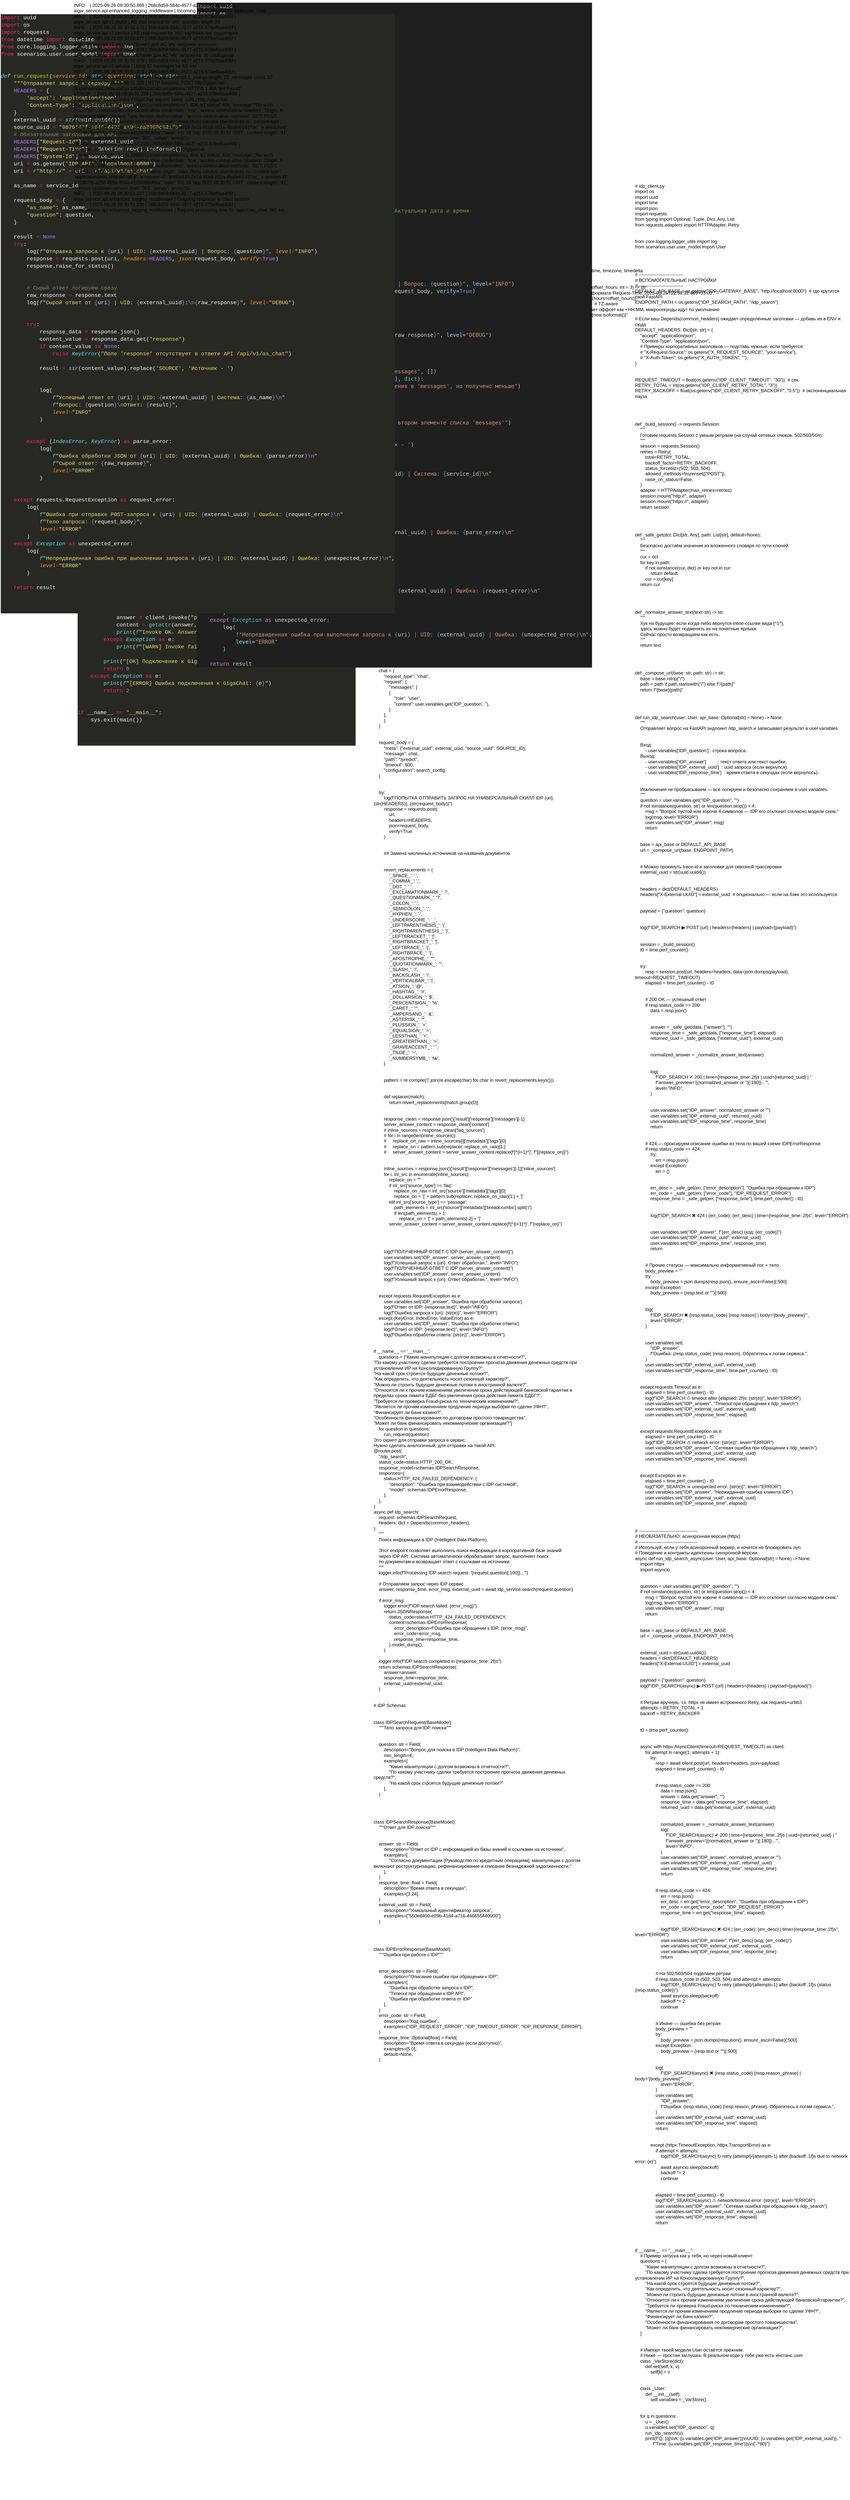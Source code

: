 <mxfile version="28.2.5">
  <diagram name="Страница — 1" id="YzAyhXTebkGU_6SpY-bU">
    <mxGraphModel dx="1372" dy="742" grid="1" gridSize="10" guides="1" tooltips="1" connect="1" arrows="1" fold="1" page="1" pageScale="1" pageWidth="3300" pageHeight="4681" math="0" shadow="0">
      <root>
        <mxCell id="0" />
        <mxCell id="1" parent="0" />
        <UserObject label="&lt;div style=&quot;color: #f8f8f2;background-color: #272822;font-family: Consolas, &#39;Courier New&#39;, monospace;font-weight: normal;font-size: 14px;line-height: 19px;white-space: pre;&quot;&gt;&lt;div&gt;&lt;span style=&quot;color: #e6db74;&quot;&gt;&quot;&quot;&quot;&lt;/span&gt;&lt;/div&gt;&lt;div&gt;&lt;span style=&quot;color: #e6db74;&quot;&gt;Простой скрипт для проверки подключения и авторизации к GigaChat.&lt;/span&gt;&lt;/div&gt;&lt;br&gt;&lt;div&gt;&lt;span style=&quot;color: #e6db74;&quot;&gt;Использует конфигурацию проекта (`aigw_service.config.APP_CONFIG`) и&lt;/span&gt;&lt;/div&gt;&lt;div&gt;&lt;span style=&quot;color: #e6db74;&quot;&gt;инициирует запрос к API GigaChat для форсирования авторизации (OAuth к NGW)&lt;/span&gt;&lt;/div&gt;&lt;div&gt;&lt;span style=&quot;color: #e6db74;&quot;&gt;при использовании `GIGACHAT_CREDENTIALS`.&lt;/span&gt;&lt;/div&gt;&lt;br&gt;&lt;div&gt;&lt;span style=&quot;color: #e6db74;&quot;&gt;Запуск:&lt;/span&gt;&lt;/div&gt;&lt;div&gt;&lt;span style=&quot;color: #e6db74;&quot;&gt;&amp;nbsp; &amp;nbsp; poetry run python examples/gigachat_connect_test.py&lt;/span&gt;&lt;/div&gt;&lt;br&gt;&lt;div&gt;&lt;span style=&quot;color: #e6db74;&quot;&gt;Переменные окружения (в .env):&lt;/span&gt;&lt;/div&gt;&lt;div&gt;&lt;span style=&quot;color: #e6db74;&quot;&gt;&amp;nbsp; &amp;nbsp; LOCAL=True&lt;/span&gt;&lt;/div&gt;&lt;div&gt;&lt;span style=&quot;color: #e6db74;&quot;&gt;&amp;nbsp; &amp;nbsp; GIGACHAT_HOST=gigachat.devices.sberbank.ru&lt;/span&gt;&lt;/div&gt;&lt;div&gt;&lt;span style=&quot;color: #e6db74;&quot;&gt;&amp;nbsp; &amp;nbsp; GIGACHAT_PORT=443&lt;/span&gt;&lt;/div&gt;&lt;div&gt;&lt;span style=&quot;color: #e6db74;&quot;&gt;&amp;nbsp; &amp;nbsp; GIGACHAT_ENDPOINT=/api/v1&lt;/span&gt;&lt;/div&gt;&lt;div&gt;&lt;span style=&quot;color: #e6db74;&quot;&gt;&amp;nbsp; &amp;nbsp; GIGACHAT_CREDENTIALS=... (base64 client_id:client_secret)&lt;/span&gt;&lt;/div&gt;&lt;div&gt;&lt;span style=&quot;color: #e6db74;&quot;&gt;&amp;nbsp; &amp;nbsp; GIGACHAT_SCOPE=GIGACHAT_API_CORP (или ваш)&lt;/span&gt;&lt;/div&gt;&lt;div&gt;&lt;span style=&quot;color: #e6db74;&quot;&gt;&amp;nbsp; &amp;nbsp; [опц.] GIGACHAT_ACCESS_TOKEN= (оставьте пустым, чтобы проверить OAuth)&lt;/span&gt;&lt;/div&gt;&lt;div&gt;&lt;span style=&quot;color: #e6db74;&quot;&gt;&amp;nbsp; &amp;nbsp; [опц.] GIGACHAT_OAUTH_URL=https://ngw.devices.sberbank.ru:9443/api/v2/oauth&lt;/span&gt;&lt;/div&gt;&lt;div&gt;&lt;span style=&quot;color: #e6db74;&quot;&gt;&quot;&quot;&quot;&lt;/span&gt;&lt;/div&gt;&lt;br&gt;&lt;div&gt;&lt;span style=&quot;color: #f92672;&quot;&gt;import&lt;/span&gt;&lt;span style=&quot;color: #f8f8f2;&quot;&gt; os&lt;/span&gt;&lt;/div&gt;&lt;div&gt;&lt;span style=&quot;color: #f92672;&quot;&gt;import&lt;/span&gt;&lt;span style=&quot;color: #f8f8f2;&quot;&gt; sys&lt;/span&gt;&lt;/div&gt;&lt;div&gt;&lt;span style=&quot;color: #f92672;&quot;&gt;from&lt;/span&gt;&lt;span style=&quot;color: #f8f8f2;&quot;&gt; typing &lt;/span&gt;&lt;span style=&quot;color: #f92672;&quot;&gt;import&lt;/span&gt;&lt;span style=&quot;color: #f8f8f2;&quot;&gt; Any, Dict&lt;/span&gt;&lt;/div&gt;&lt;br&gt;&lt;div&gt;&lt;span style=&quot;color: #f92672;&quot;&gt;from&lt;/span&gt;&lt;span style=&quot;color: #f8f8f2;&quot;&gt; dotenv &lt;/span&gt;&lt;span style=&quot;color: #f92672;&quot;&gt;import&lt;/span&gt;&lt;span style=&quot;color: #f8f8f2;&quot;&gt; load_dotenv&lt;/span&gt;&lt;/div&gt;&lt;br&gt;&lt;br&gt;&lt;div&gt;&lt;span style=&quot;color: #66d9ef;font-style: italic;&quot;&gt;def&lt;/span&gt;&lt;span style=&quot;color: #f8f8f2;&quot;&gt; &lt;/span&gt;&lt;span style=&quot;color: #a6e22e;&quot;&gt;main&lt;/span&gt;&lt;span style=&quot;color: #f8f8f2;&quot;&gt;() -&amp;gt; &lt;/span&gt;&lt;span style=&quot;color: #66d9ef;font-style: italic;&quot;&gt;int&lt;/span&gt;&lt;span style=&quot;color: #f8f8f2;&quot;&gt;:&lt;/span&gt;&lt;/div&gt;&lt;div&gt;&lt;span style=&quot;color: #f8f8f2;&quot;&gt;&amp;nbsp; &amp;nbsp; &lt;/span&gt;&lt;span style=&quot;color: #88846f;&quot;&gt;# Загружаем .env из корня проекта&lt;/span&gt;&lt;/div&gt;&lt;div&gt;&lt;span style=&quot;color: #f8f8f2;&quot;&gt;&amp;nbsp; &amp;nbsp; project_root &lt;/span&gt;&lt;span style=&quot;color: #f92672;&quot;&gt;=&lt;/span&gt;&lt;span style=&quot;color: #f8f8f2;&quot;&gt; os.path.abspath(os.path.join(os.path.dirname(__file__), os.pardir))&lt;/span&gt;&lt;/div&gt;&lt;div&gt;&lt;span style=&quot;color: #f8f8f2;&quot;&gt;&amp;nbsp; &amp;nbsp; dotenv_path &lt;/span&gt;&lt;span style=&quot;color: #f92672;&quot;&gt;=&lt;/span&gt;&lt;span style=&quot;color: #f8f8f2;&quot;&gt; os.path.join(project_root, &lt;/span&gt;&lt;span style=&quot;color: #e6db74;&quot;&gt;&quot;.env&quot;&lt;/span&gt;&lt;span style=&quot;color: #f8f8f2;&quot;&gt;)&lt;/span&gt;&lt;/div&gt;&lt;div&gt;&lt;span style=&quot;color: #f8f8f2;&quot;&gt;&amp;nbsp; &amp;nbsp; load_dotenv(dotenv_path)&lt;/span&gt;&lt;/div&gt;&lt;br&gt;&lt;div&gt;&lt;span style=&quot;color: #f8f8f2;&quot;&gt;&amp;nbsp; &amp;nbsp; &lt;/span&gt;&lt;span style=&quot;color: #88846f;&quot;&gt;# Импортируем после загрузки .env, чтобы конфиг подтянул значения&lt;/span&gt;&lt;/div&gt;&lt;div&gt;&lt;span style=&quot;color: #f8f8f2;&quot;&gt;&amp;nbsp; &amp;nbsp; &lt;/span&gt;&lt;span style=&quot;color: #f92672;&quot;&gt;try&lt;/span&gt;&lt;span style=&quot;color: #f8f8f2;&quot;&gt;:&lt;/span&gt;&lt;/div&gt;&lt;div&gt;&lt;span style=&quot;color: #f8f8f2;&quot;&gt;&amp;nbsp; &amp;nbsp; &amp;nbsp; &amp;nbsp; &lt;/span&gt;&lt;span style=&quot;color: #f92672;&quot;&gt;from&lt;/span&gt;&lt;span style=&quot;color: #f8f8f2;&quot;&gt; aigw_service.config &lt;/span&gt;&lt;span style=&quot;color: #f92672;&quot;&gt;import&lt;/span&gt;&lt;span style=&quot;color: #f8f8f2;&quot;&gt; &lt;/span&gt;&lt;span style=&quot;color: #ae81ff;&quot;&gt;APP_CONFIG&lt;/span&gt;&lt;/div&gt;&lt;div&gt;&lt;span style=&quot;color: #f8f8f2;&quot;&gt;&amp;nbsp; &amp;nbsp; &lt;/span&gt;&lt;span style=&quot;color: #f92672;&quot;&gt;except&lt;/span&gt;&lt;span style=&quot;color: #f8f8f2;&quot;&gt; &lt;/span&gt;&lt;span style=&quot;color: #66d9ef;font-style: italic;&quot;&gt;Exception&lt;/span&gt;&lt;span style=&quot;color: #f8f8f2;&quot;&gt; &lt;/span&gt;&lt;span style=&quot;color: #f92672;&quot;&gt;as&lt;/span&gt;&lt;span style=&quot;color: #f8f8f2;&quot;&gt; e:&lt;/span&gt;&lt;/div&gt;&lt;div&gt;&lt;span style=&quot;color: #f8f8f2;&quot;&gt;&amp;nbsp; &amp;nbsp; &amp;nbsp; &amp;nbsp; &lt;/span&gt;&lt;span style=&quot;color: #66d9ef;&quot;&gt;print&lt;/span&gt;&lt;span style=&quot;color: #f8f8f2;&quot;&gt;(&lt;/span&gt;&lt;span style=&quot;color: #66d9ef;font-style: italic;&quot;&gt;f&lt;/span&gt;&lt;span style=&quot;color: #e6db74;&quot;&gt;&quot;[ERROR] Не удалось импортировать конфиг приложения: &lt;/span&gt;&lt;span style=&quot;color: #ae81ff;&quot;&gt;{&lt;/span&gt;&lt;span style=&quot;color: #f8f8f2;&quot;&gt;e&lt;/span&gt;&lt;span style=&quot;color: #ae81ff;&quot;&gt;}&lt;/span&gt;&lt;span style=&quot;color: #e6db74;&quot;&gt;&quot;&lt;/span&gt;&lt;span style=&quot;color: #f8f8f2;&quot;&gt;)&lt;/span&gt;&lt;/div&gt;&lt;div&gt;&lt;span style=&quot;color: #f8f8f2;&quot;&gt;&amp;nbsp; &amp;nbsp; &amp;nbsp; &amp;nbsp; &lt;/span&gt;&lt;span style=&quot;color: #f92672;&quot;&gt;return&lt;/span&gt;&lt;span style=&quot;color: #f8f8f2;&quot;&gt; &lt;/span&gt;&lt;span style=&quot;color: #ae81ff;&quot;&gt;1&lt;/span&gt;&lt;/div&gt;&lt;br&gt;&lt;div&gt;&lt;span style=&quot;color: #f8f8f2;&quot;&gt;&amp;nbsp; &amp;nbsp; &lt;/span&gt;&lt;span style=&quot;color: #88846f;&quot;&gt;# Базовые параметры клиента&lt;/span&gt;&lt;/div&gt;&lt;div&gt;&lt;span style=&quot;color: #f8f8f2;&quot;&gt;&amp;nbsp; &amp;nbsp; base_params: Dict[&lt;/span&gt;&lt;span style=&quot;color: #66d9ef;font-style: italic;&quot;&gt;str&lt;/span&gt;&lt;span style=&quot;color: #f8f8f2;&quot;&gt;, Any] &lt;/span&gt;&lt;span style=&quot;color: #f92672;&quot;&gt;=&lt;/span&gt;&lt;span style=&quot;color: #f8f8f2;&quot;&gt; &lt;/span&gt;&lt;span style=&quot;color: #66d9ef;font-style: italic;&quot;&gt;dict&lt;/span&gt;&lt;span style=&quot;color: #f8f8f2;&quot;&gt;(&lt;/span&gt;&lt;span style=&quot;color: #ae81ff;&quot;&gt;APP_CONFIG&lt;/span&gt;&lt;span style=&quot;color: #f8f8f2;&quot;&gt;.gigachat.base_params)&lt;/span&gt;&lt;/div&gt;&lt;br&gt;&lt;div&gt;&lt;span style=&quot;color: #f8f8f2;&quot;&gt;&amp;nbsp; &amp;nbsp; &lt;/span&gt;&lt;span style=&quot;color: #88846f;&quot;&gt;# Поддержка кастомного OAuth URL, если клиент принимает этот параметр&lt;/span&gt;&lt;/div&gt;&lt;div&gt;&lt;span style=&quot;color: #f8f8f2;&quot;&gt;&amp;nbsp; &amp;nbsp; oauth_url &lt;/span&gt;&lt;span style=&quot;color: #f92672;&quot;&gt;=&lt;/span&gt;&lt;span style=&quot;color: #f8f8f2;&quot;&gt; os.getenv(&lt;/span&gt;&lt;span style=&quot;color: #e6db74;&quot;&gt;&quot;GIGACHAT_OAUTH_URL&quot;&lt;/span&gt;&lt;span style=&quot;color: #f8f8f2;&quot;&gt;, &lt;/span&gt;&lt;span style=&quot;color: #e6db74;&quot;&gt;&quot;&quot;&lt;/span&gt;&lt;span style=&quot;color: #f8f8f2;&quot;&gt;)&lt;/span&gt;&lt;/div&gt;&lt;div&gt;&lt;span style=&quot;color: #f8f8f2;&quot;&gt;&amp;nbsp; &amp;nbsp; &lt;/span&gt;&lt;span style=&quot;color: #f92672;&quot;&gt;if&lt;/span&gt;&lt;span style=&quot;color: #f8f8f2;&quot;&gt; oauth_url:&lt;/span&gt;&lt;/div&gt;&lt;div&gt;&lt;span style=&quot;color: #f8f8f2;&quot;&gt;&amp;nbsp; &amp;nbsp; &amp;nbsp; &amp;nbsp; &lt;/span&gt;&lt;span style=&quot;color: #88846f;&quot;&gt;# Часто параметр называется oauth_url в langchain-gigachat&lt;/span&gt;&lt;/div&gt;&lt;div&gt;&lt;span style=&quot;color: #f8f8f2;&quot;&gt;&amp;nbsp; &amp;nbsp; &amp;nbsp; &amp;nbsp; base_params.setdefault(&lt;/span&gt;&lt;span style=&quot;color: #e6db74;&quot;&gt;&quot;oauth_url&quot;&lt;/span&gt;&lt;span style=&quot;color: #f8f8f2;&quot;&gt;, oauth_url)&lt;/span&gt;&lt;/div&gt;&lt;br&gt;&lt;div&gt;&lt;span style=&quot;color: #f8f8f2;&quot;&gt;&amp;nbsp; &amp;nbsp; &lt;/span&gt;&lt;span style=&quot;color: #88846f;&quot;&gt;# Явно уменьшим таймаут для теста&lt;/span&gt;&lt;/div&gt;&lt;div&gt;&lt;span style=&quot;color: #f8f8f2;&quot;&gt;&amp;nbsp; &amp;nbsp; base_params.setdefault(&lt;/span&gt;&lt;span style=&quot;color: #e6db74;&quot;&gt;&quot;timeout&quot;&lt;/span&gt;&lt;span style=&quot;color: #f8f8f2;&quot;&gt;, &lt;/span&gt;&lt;span style=&quot;color: #ae81ff;&quot;&gt;30&lt;/span&gt;&lt;span style=&quot;color: #f8f8f2;&quot;&gt;)&lt;/span&gt;&lt;/div&gt;&lt;br&gt;&lt;div&gt;&lt;span style=&quot;color: #f8f8f2;&quot;&gt;&amp;nbsp; &amp;nbsp; &lt;/span&gt;&lt;span style=&quot;color: #88846f;&quot;&gt;# Отладочный вывод&lt;/span&gt;&lt;/div&gt;&lt;div&gt;&lt;span style=&quot;color: #f8f8f2;&quot;&gt;&amp;nbsp; &amp;nbsp; &lt;/span&gt;&lt;span style=&quot;color: #66d9ef;&quot;&gt;print&lt;/span&gt;&lt;span style=&quot;color: #f8f8f2;&quot;&gt;(&lt;/span&gt;&lt;span style=&quot;color: #e6db74;&quot;&gt;&quot;== GigaChat connection test ==&quot;&lt;/span&gt;&lt;span style=&quot;color: #f8f8f2;&quot;&gt;)&lt;/span&gt;&lt;/div&gt;&lt;div&gt;&lt;span style=&quot;color: #f8f8f2;&quot;&gt;&amp;nbsp; &amp;nbsp; &lt;/span&gt;&lt;span style=&quot;color: #66d9ef;&quot;&gt;print&lt;/span&gt;&lt;span style=&quot;color: #f8f8f2;&quot;&gt;(&lt;/span&gt;&lt;span style=&quot;color: #66d9ef;font-style: italic;&quot;&gt;f&lt;/span&gt;&lt;span style=&quot;color: #e6db74;&quot;&gt;&quot;Base URL: &lt;/span&gt;&lt;span style=&quot;color: #ae81ff;&quot;&gt;{APP_CONFIG&lt;/span&gt;&lt;span style=&quot;color: #f8f8f2;&quot;&gt;.gigachat.gigachat_base_url&lt;/span&gt;&lt;span style=&quot;color: #ae81ff;&quot;&gt;}&lt;/span&gt;&lt;span style=&quot;color: #e6db74;&quot;&gt;&quot;&lt;/span&gt;&lt;span style=&quot;color: #f8f8f2;&quot;&gt;)&lt;/span&gt;&lt;/div&gt;&lt;div&gt;&lt;span style=&quot;color: #f8f8f2;&quot;&gt;&amp;nbsp; &amp;nbsp; &lt;/span&gt;&lt;span style=&quot;color: #66d9ef;&quot;&gt;print&lt;/span&gt;&lt;span style=&quot;color: #f8f8f2;&quot;&gt;(&lt;/span&gt;&lt;span style=&quot;color: #66d9ef;font-style: italic;&quot;&gt;f&lt;/span&gt;&lt;span style=&quot;color: #e6db74;&quot;&gt;&quot;Use token auth: &lt;/span&gt;&lt;span style=&quot;color: #ae81ff;&quot;&gt;{APP_CONFIG&lt;/span&gt;&lt;span style=&quot;color: #f8f8f2;&quot;&gt;.gigachat.use_token_auth&lt;/span&gt;&lt;span style=&quot;color: #ae81ff;&quot;&gt;}&lt;/span&gt;&lt;span style=&quot;color: #e6db74;&quot;&gt;&quot;&lt;/span&gt;&lt;span style=&quot;color: #f8f8f2;&quot;&gt;)&lt;/span&gt;&lt;/div&gt;&lt;div&gt;&lt;span style=&quot;color: #f8f8f2;&quot;&gt;&amp;nbsp; &amp;nbsp; &lt;/span&gt;&lt;span style=&quot;color: #66d9ef;&quot;&gt;print&lt;/span&gt;&lt;span style=&quot;color: #f8f8f2;&quot;&gt;(&lt;/span&gt;&lt;span style=&quot;color: #66d9ef;font-style: italic;&quot;&gt;f&lt;/span&gt;&lt;span style=&quot;color: #e6db74;&quot;&gt;&quot;Has access token: &lt;/span&gt;&lt;span style=&quot;color: #ae81ff;&quot;&gt;{&lt;/span&gt;&lt;span style=&quot;color: #66d9ef;font-style: italic;&quot;&gt;bool&lt;/span&gt;&lt;span style=&quot;color: #f8f8f2;&quot;&gt;(&lt;/span&gt;&lt;span style=&quot;color: #ae81ff;&quot;&gt;APP_CONFIG&lt;/span&gt;&lt;span style=&quot;color: #f8f8f2;&quot;&gt;.gigachat.gigachat_access_token)&lt;/span&gt;&lt;span style=&quot;color: #ae81ff;&quot;&gt;}&lt;/span&gt;&lt;span style=&quot;color: #e6db74;&quot;&gt;&quot;&lt;/span&gt;&lt;span style=&quot;color: #f8f8f2;&quot;&gt;)&lt;/span&gt;&lt;/div&gt;&lt;div&gt;&lt;span style=&quot;color: #f8f8f2;&quot;&gt;&amp;nbsp; &amp;nbsp; &lt;/span&gt;&lt;span style=&quot;color: #66d9ef;&quot;&gt;print&lt;/span&gt;&lt;span style=&quot;color: #f8f8f2;&quot;&gt;(&lt;/span&gt;&lt;span style=&quot;color: #66d9ef;font-style: italic;&quot;&gt;f&lt;/span&gt;&lt;span style=&quot;color: #e6db74;&quot;&gt;&quot;Has credentials: &lt;/span&gt;&lt;span style=&quot;color: #ae81ff;&quot;&gt;{&lt;/span&gt;&lt;span style=&quot;color: #66d9ef;font-style: italic;&quot;&gt;bool&lt;/span&gt;&lt;span style=&quot;color: #f8f8f2;&quot;&gt;(&lt;/span&gt;&lt;span style=&quot;color: #ae81ff;&quot;&gt;APP_CONFIG&lt;/span&gt;&lt;span style=&quot;color: #f8f8f2;&quot;&gt;.gigachat.gigachat_credentials)&lt;/span&gt;&lt;span style=&quot;color: #ae81ff;&quot;&gt;}&lt;/span&gt;&lt;span style=&quot;color: #e6db74;&quot;&gt;&quot;&lt;/span&gt;&lt;span style=&quot;color: #f8f8f2;&quot;&gt;)&lt;/span&gt;&lt;/div&gt;&lt;div&gt;&lt;span style=&quot;color: #f8f8f2;&quot;&gt;&amp;nbsp; &amp;nbsp; &lt;/span&gt;&lt;span style=&quot;color: #f92672;&quot;&gt;if&lt;/span&gt;&lt;span style=&quot;color: #f8f8f2;&quot;&gt; oauth_url:&lt;/span&gt;&lt;/div&gt;&lt;div&gt;&lt;span style=&quot;color: #f8f8f2;&quot;&gt;&amp;nbsp; &amp;nbsp; &amp;nbsp; &amp;nbsp; &lt;/span&gt;&lt;span style=&quot;color: #66d9ef;&quot;&gt;print&lt;/span&gt;&lt;span style=&quot;color: #f8f8f2;&quot;&gt;(&lt;/span&gt;&lt;span style=&quot;color: #66d9ef;font-style: italic;&quot;&gt;f&lt;/span&gt;&lt;span style=&quot;color: #e6db74;&quot;&gt;&quot;OAuth URL: &lt;/span&gt;&lt;span style=&quot;color: #ae81ff;&quot;&gt;{&lt;/span&gt;&lt;span style=&quot;color: #f8f8f2;&quot;&gt;oauth_url&lt;/span&gt;&lt;span style=&quot;color: #ae81ff;&quot;&gt;}&lt;/span&gt;&lt;span style=&quot;color: #e6db74;&quot;&gt;&quot;&lt;/span&gt;&lt;span style=&quot;color: #f8f8f2;&quot;&gt;)&lt;/span&gt;&lt;/div&gt;&lt;br&gt;&lt;div&gt;&lt;span style=&quot;color: #f8f8f2;&quot;&gt;&amp;nbsp; &amp;nbsp; &lt;/span&gt;&lt;span style=&quot;color: #88846f;&quot;&gt;# Импортируем клиент GigaChat из пакета langchain_gigachat&lt;/span&gt;&lt;/div&gt;&lt;div&gt;&lt;span style=&quot;color: #f8f8f2;&quot;&gt;&amp;nbsp; &amp;nbsp; &lt;/span&gt;&lt;span style=&quot;color: #f92672;&quot;&gt;try&lt;/span&gt;&lt;span style=&quot;color: #f8f8f2;&quot;&gt;:&lt;/span&gt;&lt;/div&gt;&lt;div&gt;&lt;span style=&quot;color: #f8f8f2;&quot;&gt;&amp;nbsp; &amp;nbsp; &amp;nbsp; &amp;nbsp; &lt;/span&gt;&lt;span style=&quot;color: #f92672;&quot;&gt;from&lt;/span&gt;&lt;span style=&quot;color: #f8f8f2;&quot;&gt; langchain_gigachat &lt;/span&gt;&lt;span style=&quot;color: #f92672;&quot;&gt;import&lt;/span&gt;&lt;span style=&quot;color: #f8f8f2;&quot;&gt; GigaChat&lt;/span&gt;&lt;/div&gt;&lt;div&gt;&lt;span style=&quot;color: #f8f8f2;&quot;&gt;&amp;nbsp; &amp;nbsp; &lt;/span&gt;&lt;span style=&quot;color: #f92672;&quot;&gt;except&lt;/span&gt;&lt;span style=&quot;color: #f8f8f2;&quot;&gt; &lt;/span&gt;&lt;span style=&quot;color: #66d9ef;font-style: italic;&quot;&gt;Exception&lt;/span&gt;&lt;span style=&quot;color: #f8f8f2;&quot;&gt; &lt;/span&gt;&lt;span style=&quot;color: #f92672;&quot;&gt;as&lt;/span&gt;&lt;span style=&quot;color: #f8f8f2;&quot;&gt; e:&lt;/span&gt;&lt;/div&gt;&lt;div&gt;&lt;span style=&quot;color: #f8f8f2;&quot;&gt;&amp;nbsp; &amp;nbsp; &amp;nbsp; &amp;nbsp; &lt;/span&gt;&lt;span style=&quot;color: #66d9ef;&quot;&gt;print&lt;/span&gt;&lt;span style=&quot;color: #f8f8f2;&quot;&gt;(&lt;/span&gt;&lt;/div&gt;&lt;div&gt;&lt;span style=&quot;color: #f8f8f2;&quot;&gt;&amp;nbsp; &amp;nbsp; &amp;nbsp; &amp;nbsp; &amp;nbsp; &amp;nbsp; &lt;/span&gt;&lt;span style=&quot;color: #66d9ef;font-style: italic;&quot;&gt;f&lt;/span&gt;&lt;span style=&quot;color: #e6db74;&quot;&gt;&quot;[ERROR] Не удалось импортировать GigaChat из langchain_gigachat: &lt;/span&gt;&lt;span style=&quot;color: #ae81ff;&quot;&gt;{&lt;/span&gt;&lt;span style=&quot;color: #f8f8f2;&quot;&gt;e&lt;/span&gt;&lt;span style=&quot;color: #ae81ff;&quot;&gt;}&lt;/span&gt;&lt;span style=&quot;color: #e6db74;&quot;&gt;.&lt;/span&gt;&lt;span style=&quot;color: #ae81ff;&quot;&gt;\n&lt;/span&gt;&lt;span style=&quot;color: #e6db74;&quot;&gt;&quot;&lt;/span&gt;&lt;/div&gt;&lt;div&gt;&lt;span style=&quot;color: #f8f8f2;&quot;&gt;&amp;nbsp; &amp;nbsp; &amp;nbsp; &amp;nbsp; &amp;nbsp; &amp;nbsp; &lt;/span&gt;&lt;span style=&quot;color: #e6db74;&quot;&gt;&quot;Убедитесь, что зависимости установлены: poetry install&quot;&lt;/span&gt;&lt;/div&gt;&lt;div&gt;&lt;span style=&quot;color: #f8f8f2;&quot;&gt;&amp;nbsp; &amp;nbsp; &amp;nbsp; &amp;nbsp; )&lt;/span&gt;&lt;/div&gt;&lt;div&gt;&lt;span style=&quot;color: #f8f8f2;&quot;&gt;&amp;nbsp; &amp;nbsp; &amp;nbsp; &amp;nbsp; &lt;/span&gt;&lt;span style=&quot;color: #f92672;&quot;&gt;return&lt;/span&gt;&lt;span style=&quot;color: #f8f8f2;&quot;&gt; &lt;/span&gt;&lt;span style=&quot;color: #ae81ff;&quot;&gt;1&lt;/span&gt;&lt;/div&gt;&lt;br&gt;&lt;div&gt;&lt;span style=&quot;color: #f8f8f2;&quot;&gt;&amp;nbsp; &amp;nbsp; &lt;/span&gt;&lt;span style=&quot;color: #f92672;&quot;&gt;try&lt;/span&gt;&lt;span style=&quot;color: #f8f8f2;&quot;&gt;:&lt;/span&gt;&lt;/div&gt;&lt;div&gt;&lt;span style=&quot;color: #f8f8f2;&quot;&gt;&amp;nbsp; &amp;nbsp; &amp;nbsp; &amp;nbsp; client &lt;/span&gt;&lt;span style=&quot;color: #f92672;&quot;&gt;=&lt;/span&gt;&lt;span style=&quot;color: #f8f8f2;&quot;&gt; GigaChat(&lt;/span&gt;&lt;span style=&quot;color: #f92672;&quot;&gt;**&lt;/span&gt;&lt;span style=&quot;color: #f8f8f2;&quot;&gt;base_params)&lt;/span&gt;&lt;/div&gt;&lt;div&gt;&lt;span style=&quot;color: #f8f8f2;&quot;&gt;&amp;nbsp; &amp;nbsp; &amp;nbsp; &amp;nbsp; &lt;/span&gt;&lt;span style=&quot;color: #88846f;&quot;&gt;# Вариант 1: получить список моделей (минимальный запрос, триггерит OAuth)&lt;/span&gt;&lt;/div&gt;&lt;div&gt;&lt;span style=&quot;color: #f8f8f2;&quot;&gt;&amp;nbsp; &amp;nbsp; &amp;nbsp; &amp;nbsp; models &lt;/span&gt;&lt;span style=&quot;color: #f92672;&quot;&gt;=&lt;/span&gt;&lt;span style=&quot;color: #f8f8f2;&quot;&gt; client.get_models()&lt;/span&gt;&lt;/div&gt;&lt;div&gt;&lt;span style=&quot;color: #f8f8f2;&quot;&gt;&amp;nbsp; &amp;nbsp; &amp;nbsp; &amp;nbsp; &lt;/span&gt;&lt;span style=&quot;color: #66d9ef;&quot;&gt;print&lt;/span&gt;&lt;span style=&quot;color: #f8f8f2;&quot;&gt;(&lt;/span&gt;&lt;span style=&quot;color: #66d9ef;font-style: italic;&quot;&gt;f&lt;/span&gt;&lt;span style=&quot;color: #e6db74;&quot;&gt;&quot;Models received: &lt;/span&gt;&lt;span style=&quot;color: #ae81ff;&quot;&gt;{&lt;/span&gt;&lt;span style=&quot;color: #66d9ef;&quot;&gt;len&lt;/span&gt;&lt;span style=&quot;color: #f8f8f2;&quot;&gt;(models)&lt;/span&gt;&lt;span style=&quot;color: #ae81ff;&quot;&gt;}&lt;/span&gt;&lt;span style=&quot;color: #e6db74;&quot;&gt;&quot;&lt;/span&gt;&lt;span style=&quot;color: #f8f8f2;&quot;&gt;)&lt;/span&gt;&lt;/div&gt;&lt;br&gt;&lt;div&gt;&lt;span style=&quot;color: #f8f8f2;&quot;&gt;&amp;nbsp; &amp;nbsp; &amp;nbsp; &amp;nbsp; &lt;/span&gt;&lt;span style=&quot;color: #88846f;&quot;&gt;# Вариант 2: сделать короткий вызов чата&lt;/span&gt;&lt;/div&gt;&lt;div&gt;&lt;span style=&quot;color: #f8f8f2;&quot;&gt;&amp;nbsp; &amp;nbsp; &amp;nbsp; &amp;nbsp; &lt;/span&gt;&lt;span style=&quot;color: #f92672;&quot;&gt;try&lt;/span&gt;&lt;span style=&quot;color: #f8f8f2;&quot;&gt;:&lt;/span&gt;&lt;/div&gt;&lt;div&gt;&lt;span style=&quot;color: #f8f8f2;&quot;&gt;&amp;nbsp; &amp;nbsp; &amp;nbsp; &amp;nbsp; &amp;nbsp; &amp;nbsp; answer &lt;/span&gt;&lt;span style=&quot;color: #f92672;&quot;&gt;=&lt;/span&gt;&lt;span style=&quot;color: #f8f8f2;&quot;&gt; client.invoke(&lt;/span&gt;&lt;span style=&quot;color: #e6db74;&quot;&gt;&quot;ping&quot;&lt;/span&gt;&lt;span style=&quot;color: #f8f8f2;&quot;&gt;)&lt;/span&gt;&lt;/div&gt;&lt;div&gt;&lt;span style=&quot;color: #f8f8f2;&quot;&gt;&amp;nbsp; &amp;nbsp; &amp;nbsp; &amp;nbsp; &amp;nbsp; &amp;nbsp; content &lt;/span&gt;&lt;span style=&quot;color: #f92672;&quot;&gt;=&lt;/span&gt;&lt;span style=&quot;color: #f8f8f2;&quot;&gt; &lt;/span&gt;&lt;span style=&quot;color: #66d9ef;&quot;&gt;getattr&lt;/span&gt;&lt;span style=&quot;color: #f8f8f2;&quot;&gt;(answer, &lt;/span&gt;&lt;span style=&quot;color: #e6db74;&quot;&gt;&quot;content&quot;&lt;/span&gt;&lt;span style=&quot;color: #f8f8f2;&quot;&gt;, &lt;/span&gt;&lt;span style=&quot;color: #66d9ef;font-style: italic;&quot;&gt;str&lt;/span&gt;&lt;span style=&quot;color: #f8f8f2;&quot;&gt;(answer))&lt;/span&gt;&lt;/div&gt;&lt;div&gt;&lt;span style=&quot;color: #f8f8f2;&quot;&gt;&amp;nbsp; &amp;nbsp; &amp;nbsp; &amp;nbsp; &amp;nbsp; &amp;nbsp; &lt;/span&gt;&lt;span style=&quot;color: #66d9ef;&quot;&gt;print&lt;/span&gt;&lt;span style=&quot;color: #f8f8f2;&quot;&gt;(&lt;/span&gt;&lt;span style=&quot;color: #66d9ef;font-style: italic;&quot;&gt;f&lt;/span&gt;&lt;span style=&quot;color: #e6db74;&quot;&gt;&quot;Invoke OK. Answer: &lt;/span&gt;&lt;span style=&quot;color: #ae81ff;&quot;&gt;{&lt;/span&gt;&lt;span style=&quot;color: #f8f8f2;&quot;&gt;content[:&lt;/span&gt;&lt;span style=&quot;color: #ae81ff;&quot;&gt;120&lt;/span&gt;&lt;span style=&quot;color: #f8f8f2;&quot;&gt;]&lt;/span&gt;&lt;span style=&quot;color: #ae81ff;&quot;&gt;}&lt;/span&gt;&lt;span style=&quot;color: #e6db74;&quot;&gt;&quot;&lt;/span&gt;&lt;span style=&quot;color: #f8f8f2;&quot;&gt;)&lt;/span&gt;&lt;/div&gt;&lt;div&gt;&lt;span style=&quot;color: #f8f8f2;&quot;&gt;&amp;nbsp; &amp;nbsp; &amp;nbsp; &amp;nbsp; &lt;/span&gt;&lt;span style=&quot;color: #f92672;&quot;&gt;except&lt;/span&gt;&lt;span style=&quot;color: #f8f8f2;&quot;&gt; &lt;/span&gt;&lt;span style=&quot;color: #66d9ef;font-style: italic;&quot;&gt;Exception&lt;/span&gt;&lt;span style=&quot;color: #f8f8f2;&quot;&gt; &lt;/span&gt;&lt;span style=&quot;color: #f92672;&quot;&gt;as&lt;/span&gt;&lt;span style=&quot;color: #f8f8f2;&quot;&gt; e:&lt;/span&gt;&lt;/div&gt;&lt;div&gt;&lt;span style=&quot;color: #f8f8f2;&quot;&gt;&amp;nbsp; &amp;nbsp; &amp;nbsp; &amp;nbsp; &amp;nbsp; &amp;nbsp; &lt;/span&gt;&lt;span style=&quot;color: #66d9ef;&quot;&gt;print&lt;/span&gt;&lt;span style=&quot;color: #f8f8f2;&quot;&gt;(&lt;/span&gt;&lt;span style=&quot;color: #66d9ef;font-style: italic;&quot;&gt;f&lt;/span&gt;&lt;span style=&quot;color: #e6db74;&quot;&gt;&quot;[WARN] Invoke failed (не критично для проверки OAuth): &lt;/span&gt;&lt;span style=&quot;color: #ae81ff;&quot;&gt;{&lt;/span&gt;&lt;span style=&quot;color: #f8f8f2;&quot;&gt;e&lt;/span&gt;&lt;span style=&quot;color: #ae81ff;&quot;&gt;}&lt;/span&gt;&lt;span style=&quot;color: #e6db74;&quot;&gt;&quot;&lt;/span&gt;&lt;span style=&quot;color: #f8f8f2;&quot;&gt;)&lt;/span&gt;&lt;/div&gt;&lt;br&gt;&lt;div&gt;&lt;span style=&quot;color: #f8f8f2;&quot;&gt;&amp;nbsp; &amp;nbsp; &amp;nbsp; &amp;nbsp; &lt;/span&gt;&lt;span style=&quot;color: #66d9ef;&quot;&gt;print&lt;/span&gt;&lt;span style=&quot;color: #f8f8f2;&quot;&gt;(&lt;/span&gt;&lt;span style=&quot;color: #e6db74;&quot;&gt;&quot;[OK] Подключение к GigaChat установлено.&quot;&lt;/span&gt;&lt;span style=&quot;color: #f8f8f2;&quot;&gt;)&lt;/span&gt;&lt;/div&gt;&lt;div&gt;&lt;span style=&quot;color: #f8f8f2;&quot;&gt;&amp;nbsp; &amp;nbsp; &amp;nbsp; &amp;nbsp; &lt;/span&gt;&lt;span style=&quot;color: #f92672;&quot;&gt;return&lt;/span&gt;&lt;span style=&quot;color: #f8f8f2;&quot;&gt; &lt;/span&gt;&lt;span style=&quot;color: #ae81ff;&quot;&gt;0&lt;/span&gt;&lt;/div&gt;&lt;div&gt;&lt;span style=&quot;color: #f8f8f2;&quot;&gt;&amp;nbsp; &amp;nbsp; &lt;/span&gt;&lt;span style=&quot;color: #f92672;&quot;&gt;except&lt;/span&gt;&lt;span style=&quot;color: #f8f8f2;&quot;&gt; &lt;/span&gt;&lt;span style=&quot;color: #66d9ef;font-style: italic;&quot;&gt;Exception&lt;/span&gt;&lt;span style=&quot;color: #f8f8f2;&quot;&gt; &lt;/span&gt;&lt;span style=&quot;color: #f92672;&quot;&gt;as&lt;/span&gt;&lt;span style=&quot;color: #f8f8f2;&quot;&gt; e:&lt;/span&gt;&lt;/div&gt;&lt;div&gt;&lt;span style=&quot;color: #f8f8f2;&quot;&gt;&amp;nbsp; &amp;nbsp; &amp;nbsp; &amp;nbsp; &lt;/span&gt;&lt;span style=&quot;color: #66d9ef;&quot;&gt;print&lt;/span&gt;&lt;span style=&quot;color: #f8f8f2;&quot;&gt;(&lt;/span&gt;&lt;span style=&quot;color: #66d9ef;font-style: italic;&quot;&gt;f&lt;/span&gt;&lt;span style=&quot;color: #e6db74;&quot;&gt;&quot;[ERROR] Ошибка подключения к GigaChat: &lt;/span&gt;&lt;span style=&quot;color: #ae81ff;&quot;&gt;{&lt;/span&gt;&lt;span style=&quot;color: #f8f8f2;&quot;&gt;e&lt;/span&gt;&lt;span style=&quot;color: #ae81ff;&quot;&gt;}&lt;/span&gt;&lt;span style=&quot;color: #e6db74;&quot;&gt;&quot;&lt;/span&gt;&lt;span style=&quot;color: #f8f8f2;&quot;&gt;)&lt;/span&gt;&lt;/div&gt;&lt;div&gt;&lt;span style=&quot;color: #f8f8f2;&quot;&gt;&amp;nbsp; &amp;nbsp; &amp;nbsp; &amp;nbsp; &lt;/span&gt;&lt;span style=&quot;color: #f92672;&quot;&gt;return&lt;/span&gt;&lt;span style=&quot;color: #f8f8f2;&quot;&gt; &lt;/span&gt;&lt;span style=&quot;color: #ae81ff;&quot;&gt;2&lt;/span&gt;&lt;/div&gt;&lt;br&gt;&lt;br&gt;&lt;div&gt;&lt;span style=&quot;color: #f92672;&quot;&gt;if&lt;/span&gt;&lt;span style=&quot;color: #f8f8f2;&quot;&gt; __name__ &lt;/span&gt;&lt;span style=&quot;color: #f92672;&quot;&gt;==&lt;/span&gt;&lt;span style=&quot;color: #f8f8f2;&quot;&gt; &lt;/span&gt;&lt;span style=&quot;color: #e6db74;&quot;&gt;&quot;__main__&quot;&lt;/span&gt;&lt;span style=&quot;color: #f8f8f2;&quot;&gt;:&lt;/span&gt;&lt;/div&gt;&lt;div&gt;&lt;span style=&quot;color: #f8f8f2;&quot;&gt;&amp;nbsp; &amp;nbsp; sys.exit(main())&lt;/span&gt;&lt;/div&gt;&lt;br&gt;&lt;br&gt;&lt;br&gt;&lt;/div&gt;" link="&lt;div style=&quot;color: #f8f8f2;background-color: #272822;font-family: Consolas, &#39;Courier New&#39;, monospace;font-weight: normal;font-size: 14px;line-height: 19px;white-space: pre;&quot;&gt;&lt;div&gt;&lt;span style=&quot;color: #e6db74;&quot;&gt;&quot;&quot;&quot;&lt;/span&gt;&lt;/div&gt;&lt;div&gt;&lt;span style=&quot;color: #e6db74;&quot;&gt;Простой скрипт для проверки подключения и авторизации к GigaChat.&lt;/span&gt;&lt;/div&gt;&lt;br&gt;&lt;div&gt;&lt;span style=&quot;color: #e6db74;&quot;&gt;Использует конфигурацию проекта (`aigw_service.config.APP_CONFIG`) и&lt;/span&gt;&lt;/div&gt;&lt;div&gt;&lt;span style=&quot;color: #e6db74;&quot;&gt;инициирует запрос к API GigaChat для форсирования авторизации (OAuth к NGW)&lt;/span&gt;&lt;/div&gt;&lt;div&gt;&lt;span style=&quot;color: #e6db74;&quot;&gt;при использовании `GIGACHAT_CREDENTIALS`.&lt;/span&gt;&lt;/div&gt;&lt;br&gt;&lt;div&gt;&lt;span style=&quot;color: #e6db74;&quot;&gt;Запуск:&lt;/span&gt;&lt;/div&gt;&lt;div&gt;&lt;span style=&quot;color: #e6db74;&quot;&gt;&amp;nbsp; &amp;nbsp; poetry run python examples/gigachat_connect_test.py&lt;/span&gt;&lt;/div&gt;&lt;br&gt;&lt;div&gt;&lt;span style=&quot;color: #e6db74;&quot;&gt;Переменные окружения (в .env):&lt;/span&gt;&lt;/div&gt;&lt;div&gt;&lt;span style=&quot;color: #e6db74;&quot;&gt;&amp;nbsp; &amp;nbsp; LOCAL=True&lt;/span&gt;&lt;/div&gt;&lt;div&gt;&lt;span style=&quot;color: #e6db74;&quot;&gt;&amp;nbsp; &amp;nbsp; GIGACHAT_HOST=gigachat.devices.sberbank.ru&lt;/span&gt;&lt;/div&gt;&lt;div&gt;&lt;span style=&quot;color: #e6db74;&quot;&gt;&amp;nbsp; &amp;nbsp; GIGACHAT_PORT=443&lt;/span&gt;&lt;/div&gt;&lt;div&gt;&lt;span style=&quot;color: #e6db74;&quot;&gt;&amp;nbsp; &amp;nbsp; GIGACHAT_ENDPOINT=/api/v1&lt;/span&gt;&lt;/div&gt;&lt;div&gt;&lt;span style=&quot;color: #e6db74;&quot;&gt;&amp;nbsp; &amp;nbsp; GIGACHAT_CREDENTIALS=... (base64 client_id:client_secret)&lt;/span&gt;&lt;/div&gt;&lt;div&gt;&lt;span style=&quot;color: #e6db74;&quot;&gt;&amp;nbsp; &amp;nbsp; GIGACHAT_SCOPE=GIGACHAT_API_CORP (или ваш)&lt;/span&gt;&lt;/div&gt;&lt;div&gt;&lt;span style=&quot;color: #e6db74;&quot;&gt;&amp;nbsp; &amp;nbsp; [опц.] GIGACHAT_ACCESS_TOKEN= (оставьте пустым, чтобы проверить OAuth)&lt;/span&gt;&lt;/div&gt;&lt;div&gt;&lt;span style=&quot;color: #e6db74;&quot;&gt;&amp;nbsp; &amp;nbsp; [опц.] GIGACHAT_OAUTH_URL=https://ngw.devices.sberbank.ru:9443/api/v2/oauth&lt;/span&gt;&lt;/div&gt;&lt;div&gt;&lt;span style=&quot;color: #e6db74;&quot;&gt;&quot;&quot;&quot;&lt;/span&gt;&lt;/div&gt;&lt;br&gt;&lt;div&gt;&lt;span style=&quot;color: #f92672;&quot;&gt;import&lt;/span&gt;&lt;span style=&quot;color: #f8f8f2;&quot;&gt; os&lt;/span&gt;&lt;/div&gt;&lt;div&gt;&lt;span style=&quot;color: #f92672;&quot;&gt;import&lt;/span&gt;&lt;span style=&quot;color: #f8f8f2;&quot;&gt; sys&lt;/span&gt;&lt;/div&gt;&lt;div&gt;&lt;span style=&quot;color: #f92672;&quot;&gt;from&lt;/span&gt;&lt;span style=&quot;color: #f8f8f2;&quot;&gt; typing &lt;/span&gt;&lt;span style=&quot;color: #f92672;&quot;&gt;import&lt;/span&gt;&lt;span style=&quot;color: #f8f8f2;&quot;&gt; Any, Dict&lt;/span&gt;&lt;/div&gt;&lt;br&gt;&lt;div&gt;&lt;span style=&quot;color: #f92672;&quot;&gt;from&lt;/span&gt;&lt;span style=&quot;color: #f8f8f2;&quot;&gt; dotenv &lt;/span&gt;&lt;span style=&quot;color: #f92672;&quot;&gt;import&lt;/span&gt;&lt;span style=&quot;color: #f8f8f2;&quot;&gt; load_dotenv&lt;/span&gt;&lt;/div&gt;&lt;br&gt;&lt;br&gt;&lt;div&gt;&lt;span style=&quot;color: #66d9ef;font-style: italic;&quot;&gt;def&lt;/span&gt;&lt;span style=&quot;color: #f8f8f2;&quot;&gt; &lt;/span&gt;&lt;span style=&quot;color: #a6e22e;&quot;&gt;main&lt;/span&gt;&lt;span style=&quot;color: #f8f8f2;&quot;&gt;() -&amp;gt; &lt;/span&gt;&lt;span style=&quot;color: #66d9ef;font-style: italic;&quot;&gt;int&lt;/span&gt;&lt;span style=&quot;color: #f8f8f2;&quot;&gt;:&lt;/span&gt;&lt;/div&gt;&lt;div&gt;&lt;span style=&quot;color: #f8f8f2;&quot;&gt;&amp;nbsp; &amp;nbsp; &lt;/span&gt;&lt;span style=&quot;color: #88846f;&quot;&gt;# Загружаем .env из корня проекта&lt;/span&gt;&lt;/div&gt;&lt;div&gt;&lt;span style=&quot;color: #f8f8f2;&quot;&gt;&amp;nbsp; &amp;nbsp; project_root &lt;/span&gt;&lt;span style=&quot;color: #f92672;&quot;&gt;=&lt;/span&gt;&lt;span style=&quot;color: #f8f8f2;&quot;&gt; os.path.abspath(os.path.join(os.path.dirname(__file__), os.pardir))&lt;/span&gt;&lt;/div&gt;&lt;div&gt;&lt;span style=&quot;color: #f8f8f2;&quot;&gt;&amp;nbsp; &amp;nbsp; dotenv_path &lt;/span&gt;&lt;span style=&quot;color: #f92672;&quot;&gt;=&lt;/span&gt;&lt;span style=&quot;color: #f8f8f2;&quot;&gt; os.path.join(project_root, &lt;/span&gt;&lt;span style=&quot;color: #e6db74;&quot;&gt;&quot;.env&quot;&lt;/span&gt;&lt;span style=&quot;color: #f8f8f2;&quot;&gt;)&lt;/span&gt;&lt;/div&gt;&lt;div&gt;&lt;span style=&quot;color: #f8f8f2;&quot;&gt;&amp;nbsp; &amp;nbsp; load_dotenv(dotenv_path)&lt;/span&gt;&lt;/div&gt;&lt;br&gt;&lt;div&gt;&lt;span style=&quot;color: #f8f8f2;&quot;&gt;&amp;nbsp; &amp;nbsp; &lt;/span&gt;&lt;span style=&quot;color: #88846f;&quot;&gt;# Импортируем после загрузки .env, чтобы конфиг подтянул значения&lt;/span&gt;&lt;/div&gt;&lt;div&gt;&lt;span style=&quot;color: #f8f8f2;&quot;&gt;&amp;nbsp; &amp;nbsp; &lt;/span&gt;&lt;span style=&quot;color: #f92672;&quot;&gt;try&lt;/span&gt;&lt;span style=&quot;color: #f8f8f2;&quot;&gt;:&lt;/span&gt;&lt;/div&gt;&lt;div&gt;&lt;span style=&quot;color: #f8f8f2;&quot;&gt;&amp;nbsp; &amp;nbsp; &amp;nbsp; &amp;nbsp; &lt;/span&gt;&lt;span style=&quot;color: #f92672;&quot;&gt;from&lt;/span&gt;&lt;span style=&quot;color: #f8f8f2;&quot;&gt; aigw_service.config &lt;/span&gt;&lt;span style=&quot;color: #f92672;&quot;&gt;import&lt;/span&gt;&lt;span style=&quot;color: #f8f8f2;&quot;&gt; &lt;/span&gt;&lt;span style=&quot;color: #ae81ff;&quot;&gt;APP_CONFIG&lt;/span&gt;&lt;/div&gt;&lt;div&gt;&lt;span style=&quot;color: #f8f8f2;&quot;&gt;&amp;nbsp; &amp;nbsp; &lt;/span&gt;&lt;span style=&quot;color: #f92672;&quot;&gt;except&lt;/span&gt;&lt;span style=&quot;color: #f8f8f2;&quot;&gt; &lt;/span&gt;&lt;span style=&quot;color: #66d9ef;font-style: italic;&quot;&gt;Exception&lt;/span&gt;&lt;span style=&quot;color: #f8f8f2;&quot;&gt; &lt;/span&gt;&lt;span style=&quot;color: #f92672;&quot;&gt;as&lt;/span&gt;&lt;span style=&quot;color: #f8f8f2;&quot;&gt; e:&lt;/span&gt;&lt;/div&gt;&lt;div&gt;&lt;span style=&quot;color: #f8f8f2;&quot;&gt;&amp;nbsp; &amp;nbsp; &amp;nbsp; &amp;nbsp; &lt;/span&gt;&lt;span style=&quot;color: #66d9ef;&quot;&gt;print&lt;/span&gt;&lt;span style=&quot;color: #f8f8f2;&quot;&gt;(&lt;/span&gt;&lt;span style=&quot;color: #66d9ef;font-style: italic;&quot;&gt;f&lt;/span&gt;&lt;span style=&quot;color: #e6db74;&quot;&gt;&quot;[ERROR] Не удалось импортировать конфиг приложения: &lt;/span&gt;&lt;span style=&quot;color: #ae81ff;&quot;&gt;{&lt;/span&gt;&lt;span style=&quot;color: #f8f8f2;&quot;&gt;e&lt;/span&gt;&lt;span style=&quot;color: #ae81ff;&quot;&gt;}&lt;/span&gt;&lt;span style=&quot;color: #e6db74;&quot;&gt;&quot;&lt;/span&gt;&lt;span style=&quot;color: #f8f8f2;&quot;&gt;)&lt;/span&gt;&lt;/div&gt;&lt;div&gt;&lt;span style=&quot;color: #f8f8f2;&quot;&gt;&amp;nbsp; &amp;nbsp; &amp;nbsp; &amp;nbsp; &lt;/span&gt;&lt;span style=&quot;color: #f92672;&quot;&gt;return&lt;/span&gt;&lt;span style=&quot;color: #f8f8f2;&quot;&gt; &lt;/span&gt;&lt;span style=&quot;color: #ae81ff;&quot;&gt;1&lt;/span&gt;&lt;/div&gt;&lt;br&gt;&lt;div&gt;&lt;span style=&quot;color: #f8f8f2;&quot;&gt;&amp;nbsp; &amp;nbsp; &lt;/span&gt;&lt;span style=&quot;color: #88846f;&quot;&gt;# Базовые параметры клиента&lt;/span&gt;&lt;/div&gt;&lt;div&gt;&lt;span style=&quot;color: #f8f8f2;&quot;&gt;&amp;nbsp; &amp;nbsp; base_params: Dict[&lt;/span&gt;&lt;span style=&quot;color: #66d9ef;font-style: italic;&quot;&gt;str&lt;/span&gt;&lt;span style=&quot;color: #f8f8f2;&quot;&gt;, Any] &lt;/span&gt;&lt;span style=&quot;color: #f92672;&quot;&gt;=&lt;/span&gt;&lt;span style=&quot;color: #f8f8f2;&quot;&gt; &lt;/span&gt;&lt;span style=&quot;color: #66d9ef;font-style: italic;&quot;&gt;dict&lt;/span&gt;&lt;span style=&quot;color: #f8f8f2;&quot;&gt;(&lt;/span&gt;&lt;span style=&quot;color: #ae81ff;&quot;&gt;APP_CONFIG&lt;/span&gt;&lt;span style=&quot;color: #f8f8f2;&quot;&gt;.gigachat.base_params)&lt;/span&gt;&lt;/div&gt;&lt;br&gt;&lt;div&gt;&lt;span style=&quot;color: #f8f8f2;&quot;&gt;&amp;nbsp; &amp;nbsp; &lt;/span&gt;&lt;span style=&quot;color: #88846f;&quot;&gt;# Поддержка кастомного OAuth URL, если клиент принимает этот параметр&lt;/span&gt;&lt;/div&gt;&lt;div&gt;&lt;span style=&quot;color: #f8f8f2;&quot;&gt;&amp;nbsp; &amp;nbsp; oauth_url &lt;/span&gt;&lt;span style=&quot;color: #f92672;&quot;&gt;=&lt;/span&gt;&lt;span style=&quot;color: #f8f8f2;&quot;&gt; os.getenv(&lt;/span&gt;&lt;span style=&quot;color: #e6db74;&quot;&gt;&quot;GIGACHAT_OAUTH_URL&quot;&lt;/span&gt;&lt;span style=&quot;color: #f8f8f2;&quot;&gt;, &lt;/span&gt;&lt;span style=&quot;color: #e6db74;&quot;&gt;&quot;&quot;&lt;/span&gt;&lt;span style=&quot;color: #f8f8f2;&quot;&gt;)&lt;/span&gt;&lt;/div&gt;&lt;div&gt;&lt;span style=&quot;color: #f8f8f2;&quot;&gt;&amp;nbsp; &amp;nbsp; &lt;/span&gt;&lt;span style=&quot;color: #f92672;&quot;&gt;if&lt;/span&gt;&lt;span style=&quot;color: #f8f8f2;&quot;&gt; oauth_url:&lt;/span&gt;&lt;/div&gt;&lt;div&gt;&lt;span style=&quot;color: #f8f8f2;&quot;&gt;&amp;nbsp; &amp;nbsp; &amp;nbsp; &amp;nbsp; &lt;/span&gt;&lt;span style=&quot;color: #88846f;&quot;&gt;# Часто параметр называется oauth_url в langchain-gigachat&lt;/span&gt;&lt;/div&gt;&lt;div&gt;&lt;span style=&quot;color: #f8f8f2;&quot;&gt;&amp;nbsp; &amp;nbsp; &amp;nbsp; &amp;nbsp; base_params.setdefault(&lt;/span&gt;&lt;span style=&quot;color: #e6db74;&quot;&gt;&quot;oauth_url&quot;&lt;/span&gt;&lt;span style=&quot;color: #f8f8f2;&quot;&gt;, oauth_url)&lt;/span&gt;&lt;/div&gt;&lt;br&gt;&lt;div&gt;&lt;span style=&quot;color: #f8f8f2;&quot;&gt;&amp;nbsp; &amp;nbsp; &lt;/span&gt;&lt;span style=&quot;color: #88846f;&quot;&gt;# Явно уменьшим таймаут для теста&lt;/span&gt;&lt;/div&gt;&lt;div&gt;&lt;span style=&quot;color: #f8f8f2;&quot;&gt;&amp;nbsp; &amp;nbsp; base_params.setdefault(&lt;/span&gt;&lt;span style=&quot;color: #e6db74;&quot;&gt;&quot;timeout&quot;&lt;/span&gt;&lt;span style=&quot;color: #f8f8f2;&quot;&gt;, &lt;/span&gt;&lt;span style=&quot;color: #ae81ff;&quot;&gt;30&lt;/span&gt;&lt;span style=&quot;color: #f8f8f2;&quot;&gt;)&lt;/span&gt;&lt;/div&gt;&lt;br&gt;&lt;div&gt;&lt;span style=&quot;color: #f8f8f2;&quot;&gt;&amp;nbsp; &amp;nbsp; &lt;/span&gt;&lt;span style=&quot;color: #88846f;&quot;&gt;# Отладочный вывод&lt;/span&gt;&lt;/div&gt;&lt;div&gt;&lt;span style=&quot;color: #f8f8f2;&quot;&gt;&amp;nbsp; &amp;nbsp; &lt;/span&gt;&lt;span style=&quot;color: #66d9ef;&quot;&gt;print&lt;/span&gt;&lt;span style=&quot;color: #f8f8f2;&quot;&gt;(&lt;/span&gt;&lt;span style=&quot;color: #e6db74;&quot;&gt;&quot;== GigaChat connection test ==&quot;&lt;/span&gt;&lt;span style=&quot;color: #f8f8f2;&quot;&gt;)&lt;/span&gt;&lt;/div&gt;&lt;div&gt;&lt;span style=&quot;color: #f8f8f2;&quot;&gt;&amp;nbsp; &amp;nbsp; &lt;/span&gt;&lt;span style=&quot;color: #66d9ef;&quot;&gt;print&lt;/span&gt;&lt;span style=&quot;color: #f8f8f2;&quot;&gt;(&lt;/span&gt;&lt;span style=&quot;color: #66d9ef;font-style: italic;&quot;&gt;f&lt;/span&gt;&lt;span style=&quot;color: #e6db74;&quot;&gt;&quot;Base URL: &lt;/span&gt;&lt;span style=&quot;color: #ae81ff;&quot;&gt;{APP_CONFIG&lt;/span&gt;&lt;span style=&quot;color: #f8f8f2;&quot;&gt;.gigachat.gigachat_base_url&lt;/span&gt;&lt;span style=&quot;color: #ae81ff;&quot;&gt;}&lt;/span&gt;&lt;span style=&quot;color: #e6db74;&quot;&gt;&quot;&lt;/span&gt;&lt;span style=&quot;color: #f8f8f2;&quot;&gt;)&lt;/span&gt;&lt;/div&gt;&lt;div&gt;&lt;span style=&quot;color: #f8f8f2;&quot;&gt;&amp;nbsp; &amp;nbsp; &lt;/span&gt;&lt;span style=&quot;color: #66d9ef;&quot;&gt;print&lt;/span&gt;&lt;span style=&quot;color: #f8f8f2;&quot;&gt;(&lt;/span&gt;&lt;span style=&quot;color: #66d9ef;font-style: italic;&quot;&gt;f&lt;/span&gt;&lt;span style=&quot;color: #e6db74;&quot;&gt;&quot;Use token auth: &lt;/span&gt;&lt;span style=&quot;color: #ae81ff;&quot;&gt;{APP_CONFIG&lt;/span&gt;&lt;span style=&quot;color: #f8f8f2;&quot;&gt;.gigachat.use_token_auth&lt;/span&gt;&lt;span style=&quot;color: #ae81ff;&quot;&gt;}&lt;/span&gt;&lt;span style=&quot;color: #e6db74;&quot;&gt;&quot;&lt;/span&gt;&lt;span style=&quot;color: #f8f8f2;&quot;&gt;)&lt;/span&gt;&lt;/div&gt;&lt;div&gt;&lt;span style=&quot;color: #f8f8f2;&quot;&gt;&amp;nbsp; &amp;nbsp; &lt;/span&gt;&lt;span style=&quot;color: #66d9ef;&quot;&gt;print&lt;/span&gt;&lt;span style=&quot;color: #f8f8f2;&quot;&gt;(&lt;/span&gt;&lt;span style=&quot;color: #66d9ef;font-style: italic;&quot;&gt;f&lt;/span&gt;&lt;span style=&quot;color: #e6db74;&quot;&gt;&quot;Has access token: &lt;/span&gt;&lt;span style=&quot;color: #ae81ff;&quot;&gt;{&lt;/span&gt;&lt;span style=&quot;color: #66d9ef;font-style: italic;&quot;&gt;bool&lt;/span&gt;&lt;span style=&quot;color: #f8f8f2;&quot;&gt;(&lt;/span&gt;&lt;span style=&quot;color: #ae81ff;&quot;&gt;APP_CONFIG&lt;/span&gt;&lt;span style=&quot;color: #f8f8f2;&quot;&gt;.gigachat.gigachat_access_token)&lt;/span&gt;&lt;span style=&quot;color: #ae81ff;&quot;&gt;}&lt;/span&gt;&lt;span style=&quot;color: #e6db74;&quot;&gt;&quot;&lt;/span&gt;&lt;span style=&quot;color: #f8f8f2;&quot;&gt;)&lt;/span&gt;&lt;/div&gt;&lt;div&gt;&lt;span style=&quot;color: #f8f8f2;&quot;&gt;&amp;nbsp; &amp;nbsp; &lt;/span&gt;&lt;span style=&quot;color: #66d9ef;&quot;&gt;print&lt;/span&gt;&lt;span style=&quot;color: #f8f8f2;&quot;&gt;(&lt;/span&gt;&lt;span style=&quot;color: #66d9ef;font-style: italic;&quot;&gt;f&lt;/span&gt;&lt;span style=&quot;color: #e6db74;&quot;&gt;&quot;Has credentials: &lt;/span&gt;&lt;span style=&quot;color: #ae81ff;&quot;&gt;{&lt;/span&gt;&lt;span style=&quot;color: #66d9ef;font-style: italic;&quot;&gt;bool&lt;/span&gt;&lt;span style=&quot;color: #f8f8f2;&quot;&gt;(&lt;/span&gt;&lt;span style=&quot;color: #ae81ff;&quot;&gt;APP_CONFIG&lt;/span&gt;&lt;span style=&quot;color: #f8f8f2;&quot;&gt;.gigachat.gigachat_credentials)&lt;/span&gt;&lt;span style=&quot;color: #ae81ff;&quot;&gt;}&lt;/span&gt;&lt;span style=&quot;color: #e6db74;&quot;&gt;&quot;&lt;/span&gt;&lt;span style=&quot;color: #f8f8f2;&quot;&gt;)&lt;/span&gt;&lt;/div&gt;&lt;div&gt;&lt;span style=&quot;color: #f8f8f2;&quot;&gt;&amp;nbsp; &amp;nbsp; &lt;/span&gt;&lt;span style=&quot;color: #f92672;&quot;&gt;if&lt;/span&gt;&lt;span style=&quot;color: #f8f8f2;&quot;&gt; oauth_url:&lt;/span&gt;&lt;/div&gt;&lt;div&gt;&lt;span style=&quot;color: #f8f8f2;&quot;&gt;&amp;nbsp; &amp;nbsp; &amp;nbsp; &amp;nbsp; &lt;/span&gt;&lt;span style=&quot;color: #66d9ef;&quot;&gt;print&lt;/span&gt;&lt;span style=&quot;color: #f8f8f2;&quot;&gt;(&lt;/span&gt;&lt;span style=&quot;color: #66d9ef;font-style: italic;&quot;&gt;f&lt;/span&gt;&lt;span style=&quot;color: #e6db74;&quot;&gt;&quot;OAuth URL: &lt;/span&gt;&lt;span style=&quot;color: #ae81ff;&quot;&gt;{&lt;/span&gt;&lt;span style=&quot;color: #f8f8f2;&quot;&gt;oauth_url&lt;/span&gt;&lt;span style=&quot;color: #ae81ff;&quot;&gt;}&lt;/span&gt;&lt;span style=&quot;color: #e6db74;&quot;&gt;&quot;&lt;/span&gt;&lt;span style=&quot;color: #f8f8f2;&quot;&gt;)&lt;/span&gt;&lt;/div&gt;&lt;br&gt;&lt;div&gt;&lt;span style=&quot;color: #f8f8f2;&quot;&gt;&amp;nbsp; &amp;nbsp; &lt;/span&gt;&lt;span style=&quot;color: #88846f;&quot;&gt;# Импортируем клиент GigaChat из пакета langchain_gigachat&lt;/span&gt;&lt;/div&gt;&lt;div&gt;&lt;span style=&quot;color: #f8f8f2;&quot;&gt;&amp;nbsp; &amp;nbsp; &lt;/span&gt;&lt;span style=&quot;color: #f92672;&quot;&gt;try&lt;/span&gt;&lt;span style=&quot;color: #f8f8f2;&quot;&gt;:&lt;/span&gt;&lt;/div&gt;&lt;div&gt;&lt;span style=&quot;color: #f8f8f2;&quot;&gt;&amp;nbsp; &amp;nbsp; &amp;nbsp; &amp;nbsp; &lt;/span&gt;&lt;span style=&quot;color: #f92672;&quot;&gt;from&lt;/span&gt;&lt;span style=&quot;color: #f8f8f2;&quot;&gt; langchain_gigachat &lt;/span&gt;&lt;span style=&quot;color: #f92672;&quot;&gt;import&lt;/span&gt;&lt;span style=&quot;color: #f8f8f2;&quot;&gt; GigaChat&lt;/span&gt;&lt;/div&gt;&lt;div&gt;&lt;span style=&quot;color: #f8f8f2;&quot;&gt;&amp;nbsp; &amp;nbsp; &lt;/span&gt;&lt;span style=&quot;color: #f92672;&quot;&gt;except&lt;/span&gt;&lt;span style=&quot;color: #f8f8f2;&quot;&gt; &lt;/span&gt;&lt;span style=&quot;color: #66d9ef;font-style: italic;&quot;&gt;Exception&lt;/span&gt;&lt;span style=&quot;color: #f8f8f2;&quot;&gt; &lt;/span&gt;&lt;span style=&quot;color: #f92672;&quot;&gt;as&lt;/span&gt;&lt;span style=&quot;color: #f8f8f2;&quot;&gt; e:&lt;/span&gt;&lt;/div&gt;&lt;div&gt;&lt;span style=&quot;color: #f8f8f2;&quot;&gt;&amp;nbsp; &amp;nbsp; &amp;nbsp; &amp;nbsp; &lt;/span&gt;&lt;span style=&quot;color: #66d9ef;&quot;&gt;print&lt;/span&gt;&lt;span style=&quot;color: #f8f8f2;&quot;&gt;(&lt;/span&gt;&lt;/div&gt;&lt;div&gt;&lt;span style=&quot;color: #f8f8f2;&quot;&gt;&amp;nbsp; &amp;nbsp; &amp;nbsp; &amp;nbsp; &amp;nbsp; &amp;nbsp; &lt;/span&gt;&lt;span style=&quot;color: #66d9ef;font-style: italic;&quot;&gt;f&lt;/span&gt;&lt;span style=&quot;color: #e6db74;&quot;&gt;&quot;[ERROR] Не удалось импортировать GigaChat из langchain_gigachat: &lt;/span&gt;&lt;span style=&quot;color: #ae81ff;&quot;&gt;{&lt;/span&gt;&lt;span style=&quot;color: #f8f8f2;&quot;&gt;e&lt;/span&gt;&lt;span style=&quot;color: #ae81ff;&quot;&gt;}&lt;/span&gt;&lt;span style=&quot;color: #e6db74;&quot;&gt;.&lt;/span&gt;&lt;span style=&quot;color: #ae81ff;&quot;&gt;\n&lt;/span&gt;&lt;span style=&quot;color: #e6db74;&quot;&gt;&quot;&lt;/span&gt;&lt;/div&gt;&lt;div&gt;&lt;span style=&quot;color: #f8f8f2;&quot;&gt;&amp;nbsp; &amp;nbsp; &amp;nbsp; &amp;nbsp; &amp;nbsp; &amp;nbsp; &lt;/span&gt;&lt;span style=&quot;color: #e6db74;&quot;&gt;&quot;Убедитесь, что зависимости установлены: poetry install&quot;&lt;/span&gt;&lt;/div&gt;&lt;div&gt;&lt;span style=&quot;color: #f8f8f2;&quot;&gt;&amp;nbsp; &amp;nbsp; &amp;nbsp; &amp;nbsp; )&lt;/span&gt;&lt;/div&gt;&lt;div&gt;&lt;span style=&quot;color: #f8f8f2;&quot;&gt;&amp;nbsp; &amp;nbsp; &amp;nbsp; &amp;nbsp; &lt;/span&gt;&lt;span style=&quot;color: #f92672;&quot;&gt;return&lt;/span&gt;&lt;span style=&quot;color: #f8f8f2;&quot;&gt; &lt;/span&gt;&lt;span style=&quot;color: #ae81ff;&quot;&gt;1&lt;/span&gt;&lt;/div&gt;&lt;br&gt;&lt;div&gt;&lt;span style=&quot;color: #f8f8f2;&quot;&gt;&amp;nbsp; &amp;nbsp; &lt;/span&gt;&lt;span style=&quot;color: #f92672;&quot;&gt;try&lt;/span&gt;&lt;span style=&quot;color: #f8f8f2;&quot;&gt;:&lt;/span&gt;&lt;/div&gt;&lt;div&gt;&lt;span style=&quot;color: #f8f8f2;&quot;&gt;&amp;nbsp; &amp;nbsp; &amp;nbsp; &amp;nbsp; client &lt;/span&gt;&lt;span style=&quot;color: #f92672;&quot;&gt;=&lt;/span&gt;&lt;span style=&quot;color: #f8f8f2;&quot;&gt; GigaChat(&lt;/span&gt;&lt;span style=&quot;color: #f92672;&quot;&gt;**&lt;/span&gt;&lt;span style=&quot;color: #f8f8f2;&quot;&gt;base_params)&lt;/span&gt;&lt;/div&gt;&lt;div&gt;&lt;span style=&quot;color: #f8f8f2;&quot;&gt;&amp;nbsp; &amp;nbsp; &amp;nbsp; &amp;nbsp; &lt;/span&gt;&lt;span style=&quot;color: #88846f;&quot;&gt;# Вариант 1: получить список моделей (минимальный запрос, триггерит OAuth)&lt;/span&gt;&lt;/div&gt;&lt;div&gt;&lt;span style=&quot;color: #f8f8f2;&quot;&gt;&amp;nbsp; &amp;nbsp; &amp;nbsp; &amp;nbsp; models &lt;/span&gt;&lt;span style=&quot;color: #f92672;&quot;&gt;=&lt;/span&gt;&lt;span style=&quot;color: #f8f8f2;&quot;&gt; client.get_models()&lt;/span&gt;&lt;/div&gt;&lt;div&gt;&lt;span style=&quot;color: #f8f8f2;&quot;&gt;&amp;nbsp; &amp;nbsp; &amp;nbsp; &amp;nbsp; &lt;/span&gt;&lt;span style=&quot;color: #66d9ef;&quot;&gt;print&lt;/span&gt;&lt;span style=&quot;color: #f8f8f2;&quot;&gt;(&lt;/span&gt;&lt;span style=&quot;color: #66d9ef;font-style: italic;&quot;&gt;f&lt;/span&gt;&lt;span style=&quot;color: #e6db74;&quot;&gt;&quot;Models received: &lt;/span&gt;&lt;span style=&quot;color: #ae81ff;&quot;&gt;{&lt;/span&gt;&lt;span style=&quot;color: #66d9ef;&quot;&gt;len&lt;/span&gt;&lt;span style=&quot;color: #f8f8f2;&quot;&gt;(models)&lt;/span&gt;&lt;span style=&quot;color: #ae81ff;&quot;&gt;}&lt;/span&gt;&lt;span style=&quot;color: #e6db74;&quot;&gt;&quot;&lt;/span&gt;&lt;span style=&quot;color: #f8f8f2;&quot;&gt;)&lt;/span&gt;&lt;/div&gt;&lt;br&gt;&lt;div&gt;&lt;span style=&quot;color: #f8f8f2;&quot;&gt;&amp;nbsp; &amp;nbsp; &amp;nbsp; &amp;nbsp; &lt;/span&gt;&lt;span style=&quot;color: #88846f;&quot;&gt;# Вариант 2: сделать короткий вызов чата&lt;/span&gt;&lt;/div&gt;&lt;div&gt;&lt;span style=&quot;color: #f8f8f2;&quot;&gt;&amp;nbsp; &amp;nbsp; &amp;nbsp; &amp;nbsp; &lt;/span&gt;&lt;span style=&quot;color: #f92672;&quot;&gt;try&lt;/span&gt;&lt;span style=&quot;color: #f8f8f2;&quot;&gt;:&lt;/span&gt;&lt;/div&gt;&lt;div&gt;&lt;span style=&quot;color: #f8f8f2;&quot;&gt;&amp;nbsp; &amp;nbsp; &amp;nbsp; &amp;nbsp; &amp;nbsp; &amp;nbsp; answer &lt;/span&gt;&lt;span style=&quot;color: #f92672;&quot;&gt;=&lt;/span&gt;&lt;span style=&quot;color: #f8f8f2;&quot;&gt; client.invoke(&lt;/span&gt;&lt;span style=&quot;color: #e6db74;&quot;&gt;&quot;ping&quot;&lt;/span&gt;&lt;span style=&quot;color: #f8f8f2;&quot;&gt;)&lt;/span&gt;&lt;/div&gt;&lt;div&gt;&lt;span style=&quot;color: #f8f8f2;&quot;&gt;&amp;nbsp; &amp;nbsp; &amp;nbsp; &amp;nbsp; &amp;nbsp; &amp;nbsp; content &lt;/span&gt;&lt;span style=&quot;color: #f92672;&quot;&gt;=&lt;/span&gt;&lt;span style=&quot;color: #f8f8f2;&quot;&gt; &lt;/span&gt;&lt;span style=&quot;color: #66d9ef;&quot;&gt;getattr&lt;/span&gt;&lt;span style=&quot;color: #f8f8f2;&quot;&gt;(answer, &lt;/span&gt;&lt;span style=&quot;color: #e6db74;&quot;&gt;&quot;content&quot;&lt;/span&gt;&lt;span style=&quot;color: #f8f8f2;&quot;&gt;, &lt;/span&gt;&lt;span style=&quot;color: #66d9ef;font-style: italic;&quot;&gt;str&lt;/span&gt;&lt;span style=&quot;color: #f8f8f2;&quot;&gt;(answer))&lt;/span&gt;&lt;/div&gt;&lt;div&gt;&lt;span style=&quot;color: #f8f8f2;&quot;&gt;&amp;nbsp; &amp;nbsp; &amp;nbsp; &amp;nbsp; &amp;nbsp; &amp;nbsp; &lt;/span&gt;&lt;span style=&quot;color: #66d9ef;&quot;&gt;print&lt;/span&gt;&lt;span style=&quot;color: #f8f8f2;&quot;&gt;(&lt;/span&gt;&lt;span style=&quot;color: #66d9ef;font-style: italic;&quot;&gt;f&lt;/span&gt;&lt;span style=&quot;color: #e6db74;&quot;&gt;&quot;Invoke OK. Answer: &lt;/span&gt;&lt;span style=&quot;color: #ae81ff;&quot;&gt;{&lt;/span&gt;&lt;span style=&quot;color: #f8f8f2;&quot;&gt;content[:&lt;/span&gt;&lt;span style=&quot;color: #ae81ff;&quot;&gt;120&lt;/span&gt;&lt;span style=&quot;color: #f8f8f2;&quot;&gt;]&lt;/span&gt;&lt;span style=&quot;color: #ae81ff;&quot;&gt;}&lt;/span&gt;&lt;span style=&quot;color: #e6db74;&quot;&gt;&quot;&lt;/span&gt;&lt;span style=&quot;color: #f8f8f2;&quot;&gt;)&lt;/span&gt;&lt;/div&gt;&lt;div&gt;&lt;span style=&quot;color: #f8f8f2;&quot;&gt;&amp;nbsp; &amp;nbsp; &amp;nbsp; &amp;nbsp; &lt;/span&gt;&lt;span style=&quot;color: #f92672;&quot;&gt;except&lt;/span&gt;&lt;span style=&quot;color: #f8f8f2;&quot;&gt; &lt;/span&gt;&lt;span style=&quot;color: #66d9ef;font-style: italic;&quot;&gt;Exception&lt;/span&gt;&lt;span style=&quot;color: #f8f8f2;&quot;&gt; &lt;/span&gt;&lt;span style=&quot;color: #f92672;&quot;&gt;as&lt;/span&gt;&lt;span style=&quot;color: #f8f8f2;&quot;&gt; e:&lt;/span&gt;&lt;/div&gt;&lt;div&gt;&lt;span style=&quot;color: #f8f8f2;&quot;&gt;&amp;nbsp; &amp;nbsp; &amp;nbsp; &amp;nbsp; &amp;nbsp; &amp;nbsp; &lt;/span&gt;&lt;span style=&quot;color: #66d9ef;&quot;&gt;print&lt;/span&gt;&lt;span style=&quot;color: #f8f8f2;&quot;&gt;(&lt;/span&gt;&lt;span style=&quot;color: #66d9ef;font-style: italic;&quot;&gt;f&lt;/span&gt;&lt;span style=&quot;color: #e6db74;&quot;&gt;&quot;[WARN] Invoke failed (не критично для проверки OAuth): &lt;/span&gt;&lt;span style=&quot;color: #ae81ff;&quot;&gt;{&lt;/span&gt;&lt;span style=&quot;color: #f8f8f2;&quot;&gt;e&lt;/span&gt;&lt;span style=&quot;color: #ae81ff;&quot;&gt;}&lt;/span&gt;&lt;span style=&quot;color: #e6db74;&quot;&gt;&quot;&lt;/span&gt;&lt;span style=&quot;color: #f8f8f2;&quot;&gt;)&lt;/span&gt;&lt;/div&gt;&lt;br&gt;&lt;div&gt;&lt;span style=&quot;color: #f8f8f2;&quot;&gt;&amp;nbsp; &amp;nbsp; &amp;nbsp; &amp;nbsp; &lt;/span&gt;&lt;span style=&quot;color: #66d9ef;&quot;&gt;print&lt;/span&gt;&lt;span style=&quot;color: #f8f8f2;&quot;&gt;(&lt;/span&gt;&lt;span style=&quot;color: #e6db74;&quot;&gt;&quot;[OK] Подключение к GigaChat установлено.&quot;&lt;/span&gt;&lt;span style=&quot;color: #f8f8f2;&quot;&gt;)&lt;/span&gt;&lt;/div&gt;&lt;div&gt;&lt;span style=&quot;color: #f8f8f2;&quot;&gt;&amp;nbsp; &amp;nbsp; &amp;nbsp; &amp;nbsp; &lt;/span&gt;&lt;span style=&quot;color: #f92672;&quot;&gt;return&lt;/span&gt;&lt;span style=&quot;color: #f8f8f2;&quot;&gt; &lt;/span&gt;&lt;span style=&quot;color: #ae81ff;&quot;&gt;0&lt;/span&gt;&lt;/div&gt;&lt;div&gt;&lt;span style=&quot;color: #f8f8f2;&quot;&gt;&amp;nbsp; &amp;nbsp; &lt;/span&gt;&lt;span style=&quot;color: #f92672;&quot;&gt;except&lt;/span&gt;&lt;span style=&quot;color: #f8f8f2;&quot;&gt; &lt;/span&gt;&lt;span style=&quot;color: #66d9ef;font-style: italic;&quot;&gt;Exception&lt;/span&gt;&lt;span style=&quot;color: #f8f8f2;&quot;&gt; &lt;/span&gt;&lt;span style=&quot;color: #f92672;&quot;&gt;as&lt;/span&gt;&lt;span style=&quot;color: #f8f8f2;&quot;&gt; e:&lt;/span&gt;&lt;/div&gt;&lt;div&gt;&lt;span style=&quot;color: #f8f8f2;&quot;&gt;&amp;nbsp; &amp;nbsp; &amp;nbsp; &amp;nbsp; &lt;/span&gt;&lt;span style=&quot;color: #66d9ef;&quot;&gt;print&lt;/span&gt;&lt;span style=&quot;color: #f8f8f2;&quot;&gt;(&lt;/span&gt;&lt;span style=&quot;color: #66d9ef;font-style: italic;&quot;&gt;f&lt;/span&gt;&lt;span style=&quot;color: #e6db74;&quot;&gt;&quot;[ERROR] Ошибка подключения к GigaChat: &lt;/span&gt;&lt;span style=&quot;color: #ae81ff;&quot;&gt;{&lt;/span&gt;&lt;span style=&quot;color: #f8f8f2;&quot;&gt;e&lt;/span&gt;&lt;span style=&quot;color: #ae81ff;&quot;&gt;}&lt;/span&gt;&lt;span style=&quot;color: #e6db74;&quot;&gt;&quot;&lt;/span&gt;&lt;span style=&quot;color: #f8f8f2;&quot;&gt;)&lt;/span&gt;&lt;/div&gt;&lt;div&gt;&lt;span style=&quot;color: #f8f8f2;&quot;&gt;&amp;nbsp; &amp;nbsp; &amp;nbsp; &amp;nbsp; &lt;/span&gt;&lt;span style=&quot;color: #f92672;&quot;&gt;return&lt;/span&gt;&lt;span style=&quot;color: #f8f8f2;&quot;&gt; &lt;/span&gt;&lt;span style=&quot;color: #ae81ff;&quot;&gt;2&lt;/span&gt;&lt;/div&gt;&lt;br&gt;&lt;br&gt;&lt;div&gt;&lt;span style=&quot;color: #f92672;&quot;&gt;if&lt;/span&gt;&lt;span style=&quot;color: #f8f8f2;&quot;&gt; __name__ &lt;/span&gt;&lt;span style=&quot;color: #f92672;&quot;&gt;==&lt;/span&gt;&lt;span style=&quot;color: #f8f8f2;&quot;&gt; &lt;/span&gt;&lt;span style=&quot;color: #e6db74;&quot;&gt;&quot;__main__&quot;&lt;/span&gt;&lt;span style=&quot;color: #f8f8f2;&quot;&gt;:&lt;/span&gt;&lt;/div&gt;&lt;div&gt;&lt;span style=&quot;color: #f8f8f2;&quot;&gt;&amp;nbsp; &amp;nbsp; sys.exit(main())&lt;/span&gt;&lt;/div&gt;&lt;br&gt;&lt;br&gt;&lt;br&gt;&lt;/div&gt;" id="6TUQVXqevLIUsPXIy-Aa-1">
          <mxCell style="text;whiteSpace=wrap;html=1;" parent="1" vertex="1">
            <mxGeometry x="260" y="80" width="560" height="1890" as="geometry" />
          </mxCell>
        </UserObject>
        <UserObject label="20734976@sigma.sbrf.ru@SZB-WSN-0002258:~/kib-vas-agent/kib-vas-agent$ poetry run examples/gigachat_connect_test.py &#xa;&#xa;&#xa;[Errno 13] Permission denied: &#39;examples/gigachat_connect_test.py&#39;" link="20734976@sigma.sbrf.ru@SZB-WSN-0002258:~/kib-vas-agent/kib-vas-agent$ poetry run examples/gigachat_connect_test.py &#xa;&#xa;&#xa;[Errno 13] Permission denied: &#39;examples/gigachat_connect_test.py&#39;" id="DSNMYpRrBqVaP7X5KKwe-1">
          <mxCell style="text;whiteSpace=wrap;" parent="1" vertex="1">
            <mxGeometry x="1050" y="180" width="560" height="100" as="geometry" />
          </mxCell>
        </UserObject>
        <UserObject label="import uuid&#xa;import os&#xa;import re&#xa;import requests&#xa;from datetime import datetime&#xa;from core.logging.logger_utils import log&#xa;from scenarios.user.user_model import User&#xa;&#xa;&#xa;&#xa;&#xa;def run_request(user: User, service_id: str = &quot;faq&quot;) -&gt; None:&#xa;    &quot;&quot;&quot;Отправляет запрос к серверу в соответствии с новым форматом&quot;&quot;&quot;&#xa;    HEADERS = {&#xa;        &#39;accept&#39;: &#39;application/json&#39;,&#xa;        &#39;Content-Type&#39;: &#39;application/json&#39;,&#xa;    }&#xa;    external_uuid = str(uuid.uuid4())&#xa;    SOURCE_ID = os.getenv(&#39;SOURCE_ID&#39;, &#39;957ec5e0-a331-4da8-9fa7-15a1c4d86035&#39;)&#xa;    INDEX_ID_FAQ = os.getenv(&#39;INDEX_ID&#39;, &#39;9870147f-a646-4421-aa96-aa8960c821fb_dkpp_index_faq_0_1_0&#39;)&#xa;    INDEX_ID_SOURCES = os.getenv(&#39;INDEX_ID_SOURCES&#39;, &#39;9870147f-a646-4421-aa96-aa8960c821fb_dkpp_index_nofaq_0_2_1&#39;)&#xa;    URL = os.getenv(&#39;IDP_API&#39;, &#39;sm.apps.dev-terra000003-ids.ocp.delta.sbrf.ru&#39;)&#xa;    MODEL_NAME = &quot;GigaChat-2-Max&quot;&#xa;&#xa;&#xa;    uri = r&quot;http://&quot; + URL + r&quot;/sync/skill/universal_search&quot;&#xa;&#xa;&#xa;        &#xa;    search_config = {&#xa;    &quot;agent_type&quot;: &quot;universal&quot;,&#xa;    &quot;agent_configuration&quot;: {&#xa;        &quot;index_type&quot;: &quot;opensearch&quot;,&#xa;        &quot;data_sources&quot;: [&#xa;            {&#xa;                &quot;index_id&quot;: INDEX_ID_SOURCES&#xa;            }&#xa;        ],&#xa;        &quot;data_sources_faq&quot;: [&#xa;            {&#xa;                &quot;index_id&quot;: INDEX_ID_FAQ&#xa;            }&#xa;        ],&#xa;        &quot;query_rewriter&quot;: {&#xa;            &quot;enabled&quot;: False&#xa;        },&#xa;        &quot;reranker&quot;: {&#xa;            &quot;enabled&quot;: False&#xa;        },&#xa;        &quot;reranker_faq&quot;: {&#xa;            &quot;enabled&quot;: False&#xa;        },&#xa;        &quot;retriever&quot;: {&#xa;            &quot;bm25_weight&quot;: 0.3,&#xa;            &quot;global_size&quot;: 100,&#xa;            &quot;size&quot;: 10,&#xa;            &quot;embedder&quot;: {&#xa;                &quot;model_name&quot;: &quot;gigachat&quot;&#xa;            }&#xa;        },&#xa;        &quot;retriever_faq&quot;: {&#xa;            &quot;bm25_weight&quot;: 0.2,&#xa;            &quot;global_size&quot;: 100,&#xa;            &quot;size&quot;: 10,&#xa;            &quot;embedder&quot;: {&#xa;                &quot;model_name&quot;: &quot;gigachat&quot;&#xa;            }&#xa;        },&#xa;        &quot;context_expansion&quot;: {&#xa;            &quot;enabled&quot;: False,&#xa;            &quot;chapter_aggregation&quot;: True,&#xa;            &quot;max_tokens&quot;: 2000&#xa;        },&#xa;        &quot;qa&quot;: {&#xa;            &quot;enabled&quot;: True,&#xa;            &quot;qa_scenario&quot;: &quot;stuff&quot;,&#xa;            &quot;model_name&quot;: MODEL_NAME,&#xa;            &quot;temperature&quot;: 0.1,&#xa;            &quot;top_p&quot;: 0,&#xa;            &quot;repetition_penalty&quot;: 1&#xa;        },&#xa;        &quot;sources&quot;: {&#xa;            &quot;enabled&quot;: True,&#xa;            &quot;source_type&quot;: &quot;passage&quot;&#xa;        },&#xa;        &quot;inline_sources&quot;: {&#xa;            &quot;enabled&quot;: True,&#xa;            &quot;format&quot;: &quot;index_caret&quot;,&#xa;            &quot;source_type&quot;: &quot;passage&quot;&#xa;        }&#xa;    }&#xa;}&#xa;&#xa;&#xa;&#xa;&#xa;    chat = {&#xa;        &quot;request_type&quot;: &quot;chat&quot;,&#xa;        &quot;request&quot;: {&#xa;            &quot;messages&quot;: [&#xa;            {&#xa;                &quot;role&quot;: &quot;user&quot;,&#xa;                &quot;content&quot;: user.variables.get(&#39;IDP_question&#39;, &#39;&#39;),&#xa;            }&#xa;        ],&#xa;        }&#xa;    }&#xa;&#xa;&#xa;    request_body = {&#xa;        &quot;meta&quot;: {&quot;external_uuid&quot;: external_uuid, &quot;source_uuid&quot;: SOURCE_ID},&#xa;        &quot;message&quot;: chat,&#xa;        &quot;path&quot;: &quot;/predict&quot;,&#xa;        &quot;timeout&quot;: 600,&#xa;        &quot;configuration&quot;: search_config&#xa;    }&#xa;&#xa;&#xa;    try:&#xa;        log(f&quot;ПОПЫТКА ОТПРАВИТЬ ЗАПРОС НА УНИВЕРСАЛЬНЫЙ СКИЛЛ IDP {uri}, {str(HEADERS)}, {str(request_body)}&quot;)&#xa;        response = requests.post(&#xa;            uri,&#xa;            headers=HEADERS,&#xa;            json=request_body,&#xa;            verify=True&#xa;        )&#xa;&#xa;&#xa;        ## Замена численных источников на названия документов&#xa;&#xa;&#xa;        revert_replacements = {&#xa;            &#39;_SPACE_&#39;: &#39; &#39;,&#xa;            &#39;_COMMA_&#39;: &#39;,&#39;,&#xa;            &#39;_DOT_&#39;: &#39;.&#39;,&#xa;            &#39;_EXCLAMATIONMARK_&#39;: &#39;!&#39;,&#xa;            &#39;_QUESTIONMARK_&#39;: &#39;?&#39;,&#xa;            &#39;_COLON_&#39;: &#39;:&#39;,&#xa;            &#39;_SEMICOLON_&#39;: &#39;;&#39;,&#xa;            &#39;_HYPHEN_&#39;: &#39;-&#39;,&#xa;            &#39;_UNDERSCORE_&#39;: &#39;_&#39;,&#xa;            &#39;_LEFTPARENTHESIS_&#39;: &#39;(&#39;,&#xa;            &#39;_RIGHTPARENTHESIS_&#39;: &#39;)&#39;,&#xa;            &#39;_LEFTBRACKET_&#39;: &#39;[&#39;,&#xa;            &#39;_RIGHTBRACKET_&#39;: &#39;]&#39;,&#xa;            &#39;_LEFTBRACE_&#39;: &#39;{&#39;,&#xa;            &#39;_RIGHTBRACE_&#39;: &#39;}&#39;,&#xa;            &#39;_APOSTROPHE_&#39;: &quot;&#39;&quot;,&#xa;            &#39;_QUOTATIONMARK_&#39;: &#39;&quot;&#39;,&#xa;            &#39;_SLASH_&#39;: &#39;/&#39;,&#xa;            &#39;_BACKSLASH_&#39;: &#39;\\&#39;,&#xa;            &#39;_VERTICALBAR_&#39;: &#39;|&#39;,&#xa;            &#39;_ATSIGN_&#39;: &#39;@&#39;,&#xa;            &#39;_HASHTAG_&#39;: &#39;#&#39;,&#xa;            &#39;_DOLLARSIGN_&#39;: &#39;$&#39;,&#xa;            &#39;_PERCENTSIGN_&#39;: &#39;%&#39;,&#xa;            &#39;_CARET_&#39;: &#39;^&#39;,&#xa;            &#39;_AMPERSAND_&#39;: &#39;&amp;&#39;,&#xa;            &#39;_ASTERISK_&#39;: &#39;*&#39;,&#xa;            &#39;_PLUSSIGN_&#39;: &#39;+&#39;,&#xa;            &#39;_EQUALSIGN_&#39;: &#39;=&#39;,&#xa;            &#39;_LESSTHAN_&#39;: &#39;&lt;&#39;,&#xa;            &#39;_GREATERTHAN_&#39;: &#39;&gt;&#39;,&#xa;            &#39;_GRAVEACCENT_&#39;: &#39;`&#39;,&#xa;            &#39;_TILDE_&#39;: &#39;~&#39;,&#xa;            &#39;_NUMBERSYMB_&#39;: &#39;№&#39;,&#xa;        }&#xa;&#xa;&#xa;        pattern = re.compile(&#39;|&#39;.join(re.escape(char) for char in revert_replacements.keys()))&#xa;&#xa;&#xa;        def replacer(match):&#xa;            return revert_replacements[match.group(0)]&#xa;&#xa;&#xa;        response_clean = response.json()[&#39;result&#39;][&#39;response&#39;][&#39;messages&#39;][-1]&#xa;        server_answer_content = response_clean[&#39;content&#39;]&#xa;        # inline_sources = response_clean[&#39;faq_sources&#39;]&#xa;        # for i in range(len(inline_sources)):&#xa;        #     replace_on_raw = inline_sources[i][&#39;metadata&#39;][&#39;tags&#39;][0]&#xa;        #     replace_on = pattern.sub(replacer, replace_on_raw)[1:]&#xa;        #     server_answer_content = server_answer_content.replace(f&#39;[^{i+1}^]&#39;, f&quot;[{replace_on}]&quot;)&#xa;&#xa;&#xa;        inline_sources = response.json()[&#39;result&#39;][&#39;response&#39;][&#39;messages&#39;][-1][&#39;inline_sources&#39;]&#xa;        for i, inl_src in enumerate(inline_sources):&#xa;            replace_on = &quot;&quot;&#xa;            if inl_src[&#39;source_type&#39;] == &#39;faq&#39;:&#xa;                replace_on_raw = inl_src[&#39;source&#39;][&#39;metadata&#39;][&#39;tags&#39;][0]&#xa;                replace_on = &#39;[&#39; + pattern.sub(replacer, replace_on_raw)[1:] + &#39;]&#39;&#xa;            elif inl_src[&#39;source_type&#39;] == &#39;passage&#39;:&#xa;                path_elements = inl_src[&#39;source&#39;][&#39;metadata&#39;][&#39;breadcrumbs&#39;].split(&#39;/&#39;)&#xa;                if len(path_elements) &gt; 1:&#xa;                    replace_on = &#39;[&#39; + path_elements[-2] + &#39;]&#39;&#xa;            server_answer_content = server_answer_content.replace(f&#39;[^{i+1}^]&#39;, f&quot;{replace_on}&quot;)&#xa;&#xa;&#xa;&#xa;&#xa;        log(f&quot;ПОЛУЧЕННЫЙ ОТВЕТ С IDP {server_answer_content}&quot;)&#xa;        user.variables.set(&#39;IDP_answer&#39;, server_answer_content)&#xa;        log(f&quot;Успешный запрос к {uri}. Ответ обработан.&quot;, level=&quot;INFO&quot;)&#xa;        log(f&quot;ПОЛУЧЕННЫЙ ОТВЕТ С IDP {server_answer_content}&quot;)&#xa;        user.variables.set(&#39;IDP_answer&#39;, server_answer_content)&#xa;        log(f&quot;Успешный запрос к {uri}. Ответ обработан.&quot;, level=&quot;INFO&quot;)&#xa;&#xa;&#xa;    except requests.RequestException as e:&#xa;        user.variables.set(&#39;IDP_answer&#39;, &#39;Ошибка при обработке запроса&#39;)&#xa;        log(f&quot;Ответ от IDP: {response.text}&quot;, level=&quot;INFO&quot;)&#xa;        log(f&quot;Ошибка запроса к {uri}: {str(e)}&quot;, level=&quot;ERROR&quot;)&#xa;    except (KeyError, IndexError, ValueError) as e:&#xa;        user.variables.set(&#39;IDP_answer&#39;, &#39;Ошибка при обработке ответа&#39;)&#xa;        log(f&quot;Ответ от IDP: {response.text}&quot;, level=&quot;INFO&quot;)&#xa;        log(f&quot;Ошибка обработки ответа: {str(e)}&quot;, level=&quot;ERROR&quot;)&#xa;&#xa;&#xa;if __name__ == &#39;__main__&#39;:&#xa;    questions = [&quot;Какие манипуляции с долгом возможны в отчетности?&quot;,&#xa;&quot;По какому участнику сделки требуется построение прогноза движения денежных средств при установлении ИР на Консолидированную Группу?&quot;,&#xa;&quot;На какой срок строятся будущие денежные потоки?&quot;,&#xa;&quot;Как определить, что деятельность носит сезонный характер?&quot;,&#xa;&quot;Можно ли строить будущие денежные потоки в иностранной валюте?&quot;,&#xa;&quot;Относится ли к прочим изменениям увеличение срока действующей банковской гарантии в пределах срока лимита ЕДБГ без увеличения срока действия лимита ЕДБГ?&quot;,&#xa;&quot;Требуется ли проверка Fraud-риска по техническим изменениям?&quot;,&#xa;&quot;Является ли прочим изменением продление периода выборки по сделке УФН?&quot;,&#xa;&quot;Финансирует ли Банк казино?&quot;,&#xa;&quot;Особенности финансирования по договорам простого товарищества&quot;,&#xa;&quot;Может ли банк финансировать некоммерческие организации?&quot;]&#xa;    for question in questions:&#xa;        run_request(question)&#xa;Это скрипт для отправки запроса в сервис.&#xa;Нужно сделать аналогичный, для отправки на такой API:&#xa;@router.post(&#xa;    &quot;/idp_search&quot;,&#xa;    status_code=status.HTTP_200_OK,&#xa;    response_model=schemas.IDPSearchResponse,&#xa;    responses={&#xa;        status.HTTP_424_FAILED_DEPENDENCY: {&#xa;            &quot;description&quot;: &quot;Ошибка при взаимодействии с IDP системой&quot;,&#xa;            &quot;model&quot;: schemas.IDPErrorResponse,&#xa;        },&#xa;    },&#xa;)&#xa;async def idp_search(&#xa;    request: schemas.IDPSearchRequest,&#xa;    headers: dict = Depends(common_headers),&#xa;):&#xa;    &quot;&quot;&quot;&#xa;    Поиск информации в IDP (Intelligent Data Platform).&#xa;    &#xa;    Этот endpoint позволяет выполнить поиск информации в корпоративной базе знаний &#xa;    через IDP API. Система автоматически обрабатывает запрос, выполняет поиск&#xa;    по документам и возвращает ответ с ссылками на источники.&#xa;    &quot;&quot;&quot;&#xa;    logger.info(f&quot;Processing IDP search request: &#39;{request.question[:100]}...&#39;&quot;)&#xa;    &#xa;    # Отправляем запрос через IDP сервис&#xa;    answer, response_time, error_msg, external_uuid = await idp_service.search(request.question)&#xa;    &#xa;    if error_msg:&#xa;        logger.error(f&quot;IDP search failed: {error_msg}&quot;)&#xa;        return JSONResponse(&#xa;            status_code=status.HTTP_424_FAILED_DEPENDENCY,&#xa;            content=schemas.IDPErrorResponse(&#xa;                error_description=f&quot;Ошибка при обращении к IDP: {error_msg}&quot;,&#xa;                error_code=error_msg,&#xa;                response_time=response_time,&#xa;            ).model_dump(),&#xa;        )&#xa;    &#xa;    logger.info(f&quot;IDP search completed in {response_time:.2f}s&quot;)&#xa;    return schemas.IDPSearchResponse(&#xa;        answer=answer,&#xa;        response_time=response_time,&#xa;        external_uuid=external_uuid,&#xa;    )&#xa;&#xa;&#xa;# IDP Schemas&#xa;&#xa;&#xa;class IDPSearchRequest(BaseModel):&#xa;    &quot;&quot;&quot;Тело запроса для IDP поиска&quot;&quot;&quot;&#xa;&#xa;&#xa;    question: str = Field(&#xa;        description=&quot;Вопрос для поиска в IDP (Intelligent Data Platform)&quot;,&#xa;        min_length=4,&#xa;        examples=[&#xa;            &quot;Какие манипуляции с долгом возможны в отчетности?&quot;,&#xa;            &quot;По какому участнику сделки требуется построение прогноза движения денежных средств?&quot;,&#xa;            &quot;На какой срок строятся будущие денежные потоки?&quot;&#xa;        ],&#xa;    )&#xa;&#xa;&#xa;&#xa;&#xa;class IDPSearchResponse(BaseModel):&#xa;    &quot;&quot;&quot;Ответ для IDP поиска&quot;&quot;&quot;&#xa;&#xa;&#xa;    answer: str = Field(&#xa;        description=&quot;Ответ от IDP с информацией из базы знаний и ссылками на источники&quot;,&#xa;        examples=[&#xa;            &quot;Согласно документации [Руководство по кредитным операциям], манипуляции с долгом включают реструктуризацию, рефинансирование и списание безнадежной задолженности.&quot;&#xa;        ],&#xa;    )&#xa;    response_time: float = Field(&#xa;        description=&quot;Время ответа в секундах&quot;,&#xa;        examples=[3.24],&#xa;    )&#xa;    external_uuid: str = Field(&#xa;        description=&quot;Уникальный идентификатор запроса&quot;,&#xa;        examples=[&quot;550e8400-e29b-41d4-a716-446655440000&quot;],&#xa;    )&#xa;&#xa;&#xa;&#xa;&#xa;class IDPErrorResponse(BaseModel):&#xa;    &quot;&quot;&quot;Ошибка при работе с IDP&quot;&quot;&quot;&#xa;&#xa;&#xa;    error_description: str = Field(&#xa;        description=&quot;Описание ошибки при обращении к IDP&quot;,&#xa;        examples=[&#xa;            &quot;Ошибка при обработке запроса к IDP&quot;,&#xa;            &quot;Timeout при обращении к IDP API&quot;,&#xa;            &quot;Ошибка при обработке ответа от IDP&quot;&#xa;        ],&#xa;    )&#xa;    error_code: str = Field(&#xa;        description=&quot;Код ошибки&quot;,&#xa;        examples=[&quot;IDP_REQUEST_ERROR&quot;, &quot;IDP_TIMEOUT_ERROR&quot;, &quot;IDP_RESPONSE_ERROR&quot;],&#xa;    )&#xa;    response_time: Optional[float] = Field(&#xa;        description=&quot;Время ответа в секундах (если доступно)&quot;,&#xa;        examples=[5.0],&#xa;        default=None,&#xa;    )" link="import uuid&#xa;import os&#xa;import re&#xa;import requests&#xa;from datetime import datetime&#xa;from core.logging.logger_utils import log&#xa;from scenarios.user.user_model import User&#xa;&#xa;&#xa;&#xa;&#xa;def run_request(user: User, service_id: str = &quot;faq&quot;) -&gt; None:&#xa;    &quot;&quot;&quot;Отправляет запрос к серверу в соответствии с новым форматом&quot;&quot;&quot;&#xa;    HEADERS = {&#xa;        &#39;accept&#39;: &#39;application/json&#39;,&#xa;        &#39;Content-Type&#39;: &#39;application/json&#39;,&#xa;    }&#xa;    external_uuid = str(uuid.uuid4())&#xa;    SOURCE_ID = os.getenv(&#39;SOURCE_ID&#39;, &#39;957ec5e0-a331-4da8-9fa7-15a1c4d86035&#39;)&#xa;    INDEX_ID_FAQ = os.getenv(&#39;INDEX_ID&#39;, &#39;9870147f-a646-4421-aa96-aa8960c821fb_dkpp_index_faq_0_1_0&#39;)&#xa;    INDEX_ID_SOURCES = os.getenv(&#39;INDEX_ID_SOURCES&#39;, &#39;9870147f-a646-4421-aa96-aa8960c821fb_dkpp_index_nofaq_0_2_1&#39;)&#xa;    URL = os.getenv(&#39;IDP_API&#39;, &#39;sm.apps.dev-terra000003-ids.ocp.delta.sbrf.ru&#39;)&#xa;    MODEL_NAME = &quot;GigaChat-2-Max&quot;&#xa;&#xa;&#xa;    uri = r&quot;http://&quot; + URL + r&quot;/sync/skill/universal_search&quot;&#xa;&#xa;&#xa;        &#xa;    search_config = {&#xa;    &quot;agent_type&quot;: &quot;universal&quot;,&#xa;    &quot;agent_configuration&quot;: {&#xa;        &quot;index_type&quot;: &quot;opensearch&quot;,&#xa;        &quot;data_sources&quot;: [&#xa;            {&#xa;                &quot;index_id&quot;: INDEX_ID_SOURCES&#xa;            }&#xa;        ],&#xa;        &quot;data_sources_faq&quot;: [&#xa;            {&#xa;                &quot;index_id&quot;: INDEX_ID_FAQ&#xa;            }&#xa;        ],&#xa;        &quot;query_rewriter&quot;: {&#xa;            &quot;enabled&quot;: False&#xa;        },&#xa;        &quot;reranker&quot;: {&#xa;            &quot;enabled&quot;: False&#xa;        },&#xa;        &quot;reranker_faq&quot;: {&#xa;            &quot;enabled&quot;: False&#xa;        },&#xa;        &quot;retriever&quot;: {&#xa;            &quot;bm25_weight&quot;: 0.3,&#xa;            &quot;global_size&quot;: 100,&#xa;            &quot;size&quot;: 10,&#xa;            &quot;embedder&quot;: {&#xa;                &quot;model_name&quot;: &quot;gigachat&quot;&#xa;            }&#xa;        },&#xa;        &quot;retriever_faq&quot;: {&#xa;            &quot;bm25_weight&quot;: 0.2,&#xa;            &quot;global_size&quot;: 100,&#xa;            &quot;size&quot;: 10,&#xa;            &quot;embedder&quot;: {&#xa;                &quot;model_name&quot;: &quot;gigachat&quot;&#xa;            }&#xa;        },&#xa;        &quot;context_expansion&quot;: {&#xa;            &quot;enabled&quot;: False,&#xa;            &quot;chapter_aggregation&quot;: True,&#xa;            &quot;max_tokens&quot;: 2000&#xa;        },&#xa;        &quot;qa&quot;: {&#xa;            &quot;enabled&quot;: True,&#xa;            &quot;qa_scenario&quot;: &quot;stuff&quot;,&#xa;            &quot;model_name&quot;: MODEL_NAME,&#xa;            &quot;temperature&quot;: 0.1,&#xa;            &quot;top_p&quot;: 0,&#xa;            &quot;repetition_penalty&quot;: 1&#xa;        },&#xa;        &quot;sources&quot;: {&#xa;            &quot;enabled&quot;: True,&#xa;            &quot;source_type&quot;: &quot;passage&quot;&#xa;        },&#xa;        &quot;inline_sources&quot;: {&#xa;            &quot;enabled&quot;: True,&#xa;            &quot;format&quot;: &quot;index_caret&quot;,&#xa;            &quot;source_type&quot;: &quot;passage&quot;&#xa;        }&#xa;    }&#xa;}&#xa;&#xa;&#xa;&#xa;&#xa;    chat = {&#xa;        &quot;request_type&quot;: &quot;chat&quot;,&#xa;        &quot;request&quot;: {&#xa;            &quot;messages&quot;: [&#xa;            {&#xa;                &quot;role&quot;: &quot;user&quot;,&#xa;                &quot;content&quot;: user.variables.get(&#39;IDP_question&#39;, &#39;&#39;),&#xa;            }&#xa;        ],&#xa;        }&#xa;    }&#xa;&#xa;&#xa;    request_body = {&#xa;        &quot;meta&quot;: {&quot;external_uuid&quot;: external_uuid, &quot;source_uuid&quot;: SOURCE_ID},&#xa;        &quot;message&quot;: chat,&#xa;        &quot;path&quot;: &quot;/predict&quot;,&#xa;        &quot;timeout&quot;: 600,&#xa;        &quot;configuration&quot;: search_config&#xa;    }&#xa;&#xa;&#xa;    try:&#xa;        log(f&quot;ПОПЫТКА ОТПРАВИТЬ ЗАПРОС НА УНИВЕРСАЛЬНЫЙ СКИЛЛ IDP {uri}, {str(HEADERS)}, {str(request_body)}&quot;)&#xa;        response = requests.post(&#xa;            uri,&#xa;            headers=HEADERS,&#xa;            json=request_body,&#xa;            verify=True&#xa;        )&#xa;&#xa;&#xa;        ## Замена численных источников на названия документов&#xa;&#xa;&#xa;        revert_replacements = {&#xa;            &#39;_SPACE_&#39;: &#39; &#39;,&#xa;            &#39;_COMMA_&#39;: &#39;,&#39;,&#xa;            &#39;_DOT_&#39;: &#39;.&#39;,&#xa;            &#39;_EXCLAMATIONMARK_&#39;: &#39;!&#39;,&#xa;            &#39;_QUESTIONMARK_&#39;: &#39;?&#39;,&#xa;            &#39;_COLON_&#39;: &#39;:&#39;,&#xa;            &#39;_SEMICOLON_&#39;: &#39;;&#39;,&#xa;            &#39;_HYPHEN_&#39;: &#39;-&#39;,&#xa;            &#39;_UNDERSCORE_&#39;: &#39;_&#39;,&#xa;            &#39;_LEFTPARENTHESIS_&#39;: &#39;(&#39;,&#xa;            &#39;_RIGHTPARENTHESIS_&#39;: &#39;)&#39;,&#xa;            &#39;_LEFTBRACKET_&#39;: &#39;[&#39;,&#xa;            &#39;_RIGHTBRACKET_&#39;: &#39;]&#39;,&#xa;            &#39;_LEFTBRACE_&#39;: &#39;{&#39;,&#xa;            &#39;_RIGHTBRACE_&#39;: &#39;}&#39;,&#xa;            &#39;_APOSTROPHE_&#39;: &quot;&#39;&quot;,&#xa;            &#39;_QUOTATIONMARK_&#39;: &#39;&quot;&#39;,&#xa;            &#39;_SLASH_&#39;: &#39;/&#39;,&#xa;            &#39;_BACKSLASH_&#39;: &#39;\\&#39;,&#xa;            &#39;_VERTICALBAR_&#39;: &#39;|&#39;,&#xa;            &#39;_ATSIGN_&#39;: &#39;@&#39;,&#xa;            &#39;_HASHTAG_&#39;: &#39;#&#39;,&#xa;            &#39;_DOLLARSIGN_&#39;: &#39;$&#39;,&#xa;            &#39;_PERCENTSIGN_&#39;: &#39;%&#39;,&#xa;            &#39;_CARET_&#39;: &#39;^&#39;,&#xa;            &#39;_AMPERSAND_&#39;: &#39;&amp;&#39;,&#xa;            &#39;_ASTERISK_&#39;: &#39;*&#39;,&#xa;            &#39;_PLUSSIGN_&#39;: &#39;+&#39;,&#xa;            &#39;_EQUALSIGN_&#39;: &#39;=&#39;,&#xa;            &#39;_LESSTHAN_&#39;: &#39;&lt;&#39;,&#xa;            &#39;_GREATERTHAN_&#39;: &#39;&gt;&#39;,&#xa;            &#39;_GRAVEACCENT_&#39;: &#39;`&#39;,&#xa;            &#39;_TILDE_&#39;: &#39;~&#39;,&#xa;            &#39;_NUMBERSYMB_&#39;: &#39;№&#39;,&#xa;        }&#xa;&#xa;&#xa;        pattern = re.compile(&#39;|&#39;.join(re.escape(char) for char in revert_replacements.keys()))&#xa;&#xa;&#xa;        def replacer(match):&#xa;            return revert_replacements[match.group(0)]&#xa;&#xa;&#xa;        response_clean = response.json()[&#39;result&#39;][&#39;response&#39;][&#39;messages&#39;][-1]&#xa;        server_answer_content = response_clean[&#39;content&#39;]&#xa;        # inline_sources = response_clean[&#39;faq_sources&#39;]&#xa;        # for i in range(len(inline_sources)):&#xa;        #     replace_on_raw = inline_sources[i][&#39;metadata&#39;][&#39;tags&#39;][0]&#xa;        #     replace_on = pattern.sub(replacer, replace_on_raw)[1:]&#xa;        #     server_answer_content = server_answer_content.replace(f&#39;[^{i+1}^]&#39;, f&quot;[{replace_on}]&quot;)&#xa;&#xa;&#xa;        inline_sources = response.json()[&#39;result&#39;][&#39;response&#39;][&#39;messages&#39;][-1][&#39;inline_sources&#39;]&#xa;        for i, inl_src in enumerate(inline_sources):&#xa;            replace_on = &quot;&quot;&#xa;            if inl_src[&#39;source_type&#39;] == &#39;faq&#39;:&#xa;                replace_on_raw = inl_src[&#39;source&#39;][&#39;metadata&#39;][&#39;tags&#39;][0]&#xa;                replace_on = &#39;[&#39; + pattern.sub(replacer, replace_on_raw)[1:] + &#39;]&#39;&#xa;            elif inl_src[&#39;source_type&#39;] == &#39;passage&#39;:&#xa;                path_elements = inl_src[&#39;source&#39;][&#39;metadata&#39;][&#39;breadcrumbs&#39;].split(&#39;/&#39;)&#xa;                if len(path_elements) &gt; 1:&#xa;                    replace_on = &#39;[&#39; + path_elements[-2] + &#39;]&#39;&#xa;            server_answer_content = server_answer_content.replace(f&#39;[^{i+1}^]&#39;, f&quot;{replace_on}&quot;)&#xa;&#xa;&#xa;&#xa;&#xa;        log(f&quot;ПОЛУЧЕННЫЙ ОТВЕТ С IDP {server_answer_content}&quot;)&#xa;        user.variables.set(&#39;IDP_answer&#39;, server_answer_content)&#xa;        log(f&quot;Успешный запрос к {uri}. Ответ обработан.&quot;, level=&quot;INFO&quot;)&#xa;        log(f&quot;ПОЛУЧЕННЫЙ ОТВЕТ С IDP {server_answer_content}&quot;)&#xa;        user.variables.set(&#39;IDP_answer&#39;, server_answer_content)&#xa;        log(f&quot;Успешный запрос к {uri}. Ответ обработан.&quot;, level=&quot;INFO&quot;)&#xa;&#xa;&#xa;    except requests.RequestException as e:&#xa;        user.variables.set(&#39;IDP_answer&#39;, &#39;Ошибка при обработке запроса&#39;)&#xa;        log(f&quot;Ответ от IDP: {response.text}&quot;, level=&quot;INFO&quot;)&#xa;        log(f&quot;Ошибка запроса к {uri}: {str(e)}&quot;, level=&quot;ERROR&quot;)&#xa;    except (KeyError, IndexError, ValueError) as e:&#xa;        user.variables.set(&#39;IDP_answer&#39;, &#39;Ошибка при обработке ответа&#39;)&#xa;        log(f&quot;Ответ от IDP: {response.text}&quot;, level=&quot;INFO&quot;)&#xa;        log(f&quot;Ошибка обработки ответа: {str(e)}&quot;, level=&quot;ERROR&quot;)&#xa;&#xa;&#xa;if __name__ == &#39;__main__&#39;:&#xa;    questions = [&quot;Какие манипуляции с долгом возможны в отчетности?&quot;,&#xa;&quot;По какому участнику сделки требуется построение прогноза движения денежных средств при установлении ИР на Консолидированную Группу?&quot;,&#xa;&quot;На какой срок строятся будущие денежные потоки?&quot;,&#xa;&quot;Как определить, что деятельность носит сезонный характер?&quot;,&#xa;&quot;Можно ли строить будущие денежные потоки в иностранной валюте?&quot;,&#xa;&quot;Относится ли к прочим изменениям увеличение срока действующей банковской гарантии в пределах срока лимита ЕДБГ без увеличения срока действия лимита ЕДБГ?&quot;,&#xa;&quot;Требуется ли проверка Fraud-риска по техническим изменениям?&quot;,&#xa;&quot;Является ли прочим изменением продление периода выборки по сделке УФН?&quot;,&#xa;&quot;Финансирует ли Банк казино?&quot;,&#xa;&quot;Особенности финансирования по договорам простого товарищества&quot;,&#xa;&quot;Может ли банк финансировать некоммерческие организации?&quot;]&#xa;    for question in questions:&#xa;        run_request(question)&#xa;Это скрипт для отправки запроса в сервис.&#xa;Нужно сделать аналогичный, для отправки на такой API:&#xa;@router.post(&#xa;    &quot;/idp_search&quot;,&#xa;    status_code=status.HTTP_200_OK,&#xa;    response_model=schemas.IDPSearchResponse,&#xa;    responses={&#xa;        status.HTTP_424_FAILED_DEPENDENCY: {&#xa;            &quot;description&quot;: &quot;Ошибка при взаимодействии с IDP системой&quot;,&#xa;            &quot;model&quot;: schemas.IDPErrorResponse,&#xa;        },&#xa;    },&#xa;)&#xa;async def idp_search(&#xa;    request: schemas.IDPSearchRequest,&#xa;    headers: dict = Depends(common_headers),&#xa;):&#xa;    &quot;&quot;&quot;&#xa;    Поиск информации в IDP (Intelligent Data Platform).&#xa;    &#xa;    Этот endpoint позволяет выполнить поиск информации в корпоративной базе знаний &#xa;    через IDP API. Система автоматически обрабатывает запрос, выполняет поиск&#xa;    по документам и возвращает ответ с ссылками на источники.&#xa;    &quot;&quot;&quot;&#xa;    logger.info(f&quot;Processing IDP search request: &#39;{request.question[:100]}...&#39;&quot;)&#xa;    &#xa;    # Отправляем запрос через IDP сервис&#xa;    answer, response_time, error_msg, external_uuid = await idp_service.search(request.question)&#xa;    &#xa;    if error_msg:&#xa;        logger.error(f&quot;IDP search failed: {error_msg}&quot;)&#xa;        return JSONResponse(&#xa;            status_code=status.HTTP_424_FAILED_DEPENDENCY,&#xa;            content=schemas.IDPErrorResponse(&#xa;                error_description=f&quot;Ошибка при обращении к IDP: {error_msg}&quot;,&#xa;                error_code=error_msg,&#xa;                response_time=response_time,&#xa;            ).model_dump(),&#xa;        )&#xa;    &#xa;    logger.info(f&quot;IDP search completed in {response_time:.2f}s&quot;)&#xa;    return schemas.IDPSearchResponse(&#xa;        answer=answer,&#xa;        response_time=response_time,&#xa;        external_uuid=external_uuid,&#xa;    )&#xa;&#xa;&#xa;# IDP Schemas&#xa;&#xa;&#xa;class IDPSearchRequest(BaseModel):&#xa;    &quot;&quot;&quot;Тело запроса для IDP поиска&quot;&quot;&quot;&#xa;&#xa;&#xa;    question: str = Field(&#xa;        description=&quot;Вопрос для поиска в IDP (Intelligent Data Platform)&quot;,&#xa;        min_length=4,&#xa;        examples=[&#xa;            &quot;Какие манипуляции с долгом возможны в отчетности?&quot;,&#xa;            &quot;По какому участнику сделки требуется построение прогноза движения денежных средств?&quot;,&#xa;            &quot;На какой срок строятся будущие денежные потоки?&quot;&#xa;        ],&#xa;    )&#xa;&#xa;&#xa;&#xa;&#xa;class IDPSearchResponse(BaseModel):&#xa;    &quot;&quot;&quot;Ответ для IDP поиска&quot;&quot;&quot;&#xa;&#xa;&#xa;    answer: str = Field(&#xa;        description=&quot;Ответ от IDP с информацией из базы знаний и ссылками на источники&quot;,&#xa;        examples=[&#xa;            &quot;Согласно документации [Руководство по кредитным операциям], манипуляции с долгом включают реструктуризацию, рефинансирование и списание безнадежной задолженности.&quot;&#xa;        ],&#xa;    )&#xa;    response_time: float = Field(&#xa;        description=&quot;Время ответа в секундах&quot;,&#xa;        examples=[3.24],&#xa;    )&#xa;    external_uuid: str = Field(&#xa;        description=&quot;Уникальный идентификатор запроса&quot;,&#xa;        examples=[&quot;550e8400-e29b-41d4-a716-446655440000&quot;],&#xa;    )&#xa;&#xa;&#xa;&#xa;&#xa;class IDPErrorResponse(BaseModel):&#xa;    &quot;&quot;&quot;Ошибка при работе с IDP&quot;&quot;&quot;&#xa;&#xa;&#xa;    error_description: str = Field(&#xa;        description=&quot;Описание ошибки при обращении к IDP&quot;,&#xa;        examples=[&#xa;            &quot;Ошибка при обработке запроса к IDP&quot;,&#xa;            &quot;Timeout при обращении к IDP API&quot;,&#xa;            &quot;Ошибка при обработке ответа от IDP&quot;&#xa;        ],&#xa;    )&#xa;    error_code: str = Field(&#xa;        description=&quot;Код ошибки&quot;,&#xa;        examples=[&quot;IDP_REQUEST_ERROR&quot;, &quot;IDP_TIMEOUT_ERROR&quot;, &quot;IDP_RESPONSE_ERROR&quot;],&#xa;    )&#xa;    response_time: Optional[float] = Field(&#xa;        description=&quot;Время ответа в секундах (если доступно)&quot;,&#xa;        examples=[5.0],&#xa;        default=None,&#xa;    )" id="tjXOWgZFEl35QNcsJMh5-1">
          <mxCell style="text;whiteSpace=wrap;" parent="1" vertex="1">
            <mxGeometry x="1030" y="330" width="560" height="5090" as="geometry" />
          </mxCell>
        </UserObject>
        <UserObject label="# idp_client.py&#xa;import os&#xa;import uuid&#xa;import time&#xa;import json&#xa;import requests&#xa;from typing import Optional, Tuple, Dict, Any, List&#xa;from requests.adapters import HTTPAdapter, Retry&#xa;&#xa;&#xa;from core.logging.logger_utils import log&#xa;from scenarios.user.user_model import User&#xa;&#xa;&#xa;&#xa;&#xa;# -----------------------------&#xa;# ВСПОМОГАТЕЛЬНЫЕ НАСТРОЙКИ&#xa;# -----------------------------&#xa;DEFAULT_API_BASE = os.getenv(&quot;IDP_GATEWAY_BASE&quot;, &quot;http://localhost:8000&quot;)  # где крутится твой FastAPI&#xa;ENDPOINT_PATH = os.getenv(&quot;IDP_SEARCH_PATH&quot;, &quot;/idp_search&quot;)&#xa;&#xa;&#xa;# Если ваш Depends(common_headers) ожидает определённые заголовки — добавь их в ENV и сюда&#xa;DEFAULT_HEADERS: Dict[str, str] = {&#xa;    &quot;accept&quot;: &quot;application/json&quot;,&#xa;    &quot;Content-Type&quot;: &quot;application/json&quot;,&#xa;    # Примеры корпоративных заголовков — подставь нужные, если требуется:&#xa;    # &quot;X-Request-Source&quot;: os.getenv(&quot;X_REQUEST_SOURCE&quot;, &quot;your-service&quot;),&#xa;    # &quot;X-Auth-Token&quot;: os.getenv(&quot;X_AUTH_TOKEN&quot;, &quot;&quot;),&#xa;}&#xa;&#xa;&#xa;REQUEST_TIMEOUT = float(os.getenv(&quot;IDP_CLIENT_TIMEOUT&quot;, &quot;30&quot;))  # сек.&#xa;RETRY_TOTAL = int(os.getenv(&quot;IDP_CLIENT_RETRY_TOTAL&quot;, &quot;3&quot;))&#xa;RETRY_BACKOFF = float(os.getenv(&quot;IDP_CLIENT_RETRY_BACKOFF&quot;, &quot;0.5&quot;))  # экспоненциальная пауза&#xa;&#xa;&#xa;&#xa;&#xa;def _build_session() -&gt; requests.Session:&#xa;    &quot;&quot;&quot;&#xa;    Готовим requests.Session с умным ретраем (на случай сетевых глюков, 502/503/504).&#xa;    &quot;&quot;&quot;&#xa;    session = requests.Session()&#xa;    retries = Retry(&#xa;        total=RETRY_TOTAL,&#xa;        backoff_factor=RETRY_BACKOFF,&#xa;        status_forcelist=(502, 503, 504),&#xa;        allowed_methods=frozenset([&quot;POST&quot;]),&#xa;        raise_on_status=False,&#xa;    )&#xa;    adapter = HTTPAdapter(max_retries=retries)&#xa;    session.mount(&quot;http://&quot;, adapter)&#xa;    session.mount(&quot;https://&quot;, adapter)&#xa;    return session&#xa;&#xa;&#xa;&#xa;&#xa;def _safe_get(dct: Dict[str, Any], path: List[str], default=None):&#xa;    &quot;&quot;&quot;&#xa;    Безопасно достаём значение из вложенного словаря по пути ключей.&#xa;    &quot;&quot;&quot;&#xa;    cur = dct&#xa;    for key in path:&#xa;        if not isinstance(cur, dict) or key not in cur:&#xa;            return default&#xa;        cur = cur[key]&#xa;    return cur&#xa;&#xa;&#xa;&#xa;&#xa;def _normalize_answer_text(text: str) -&gt; str:&#xa;    &quot;&quot;&quot;&#xa;    Хук на будущее: если когда-либо вернутся inline-ссылки вида [^1^],&#xa;    здесь можно будет подменять их на понятные ярлыки.&#xa;    Сейчас просто возвращаем как есть.&#xa;    &quot;&quot;&quot;&#xa;    return text&#xa;&#xa;&#xa;&#xa;&#xa;def _compose_url(base: str, path: str) -&gt; str:&#xa;    base = base.rstrip(&quot;/&quot;)&#xa;    path = path if path.startswith(&quot;/&quot;) else f&quot;/{path}&quot;&#xa;    return f&quot;{base}{path}&quot;&#xa;&#xa;&#xa;&#xa;&#xa;def run_idp_search(user: User, api_base: Optional[str] = None) -&gt; None:&#xa;    &quot;&quot;&quot;&#xa;    Отправляет вопрос на FastAPI эндпоинт /idp_search и записывает результат в user.variables.&#xa;&#xa;&#xa;    Вход:&#xa;        - user.variables[&#39;IDP_question&#39;] : строка вопроса.&#xa;    Выход:&#xa;        - user.variables[&#39;IDP_answer&#39;]         : текст ответа или текст ошибки.&#xa;        - user.variables[&#39;IDP_external_uuid&#39;]  : uuid запроса (если вернулся).&#xa;        - user.variables[&#39;IDP_response_time&#39;]  : время ответа в секундах (если вернулось).&#xa;&#xa;&#xa;    Исключения не пробрасываем — всё логируем и безопасно сохраняем в user.variables.&#xa;    &quot;&quot;&quot;&#xa;    question = user.variables.get(&quot;IDP_question&quot;, &quot;&quot;)&#xa;    if not isinstance(question, str) or len(question.strip()) &lt; 4:&#xa;        msg = &quot;Вопрос пустой или короче 4 символов — IDP его отклонит согласно модели схем.&quot;&#xa;        log(msg, level=&quot;ERROR&quot;)&#xa;        user.variables.set(&quot;IDP_answer&quot;, msg)&#xa;        return&#xa;&#xa;&#xa;    base = api_base or DEFAULT_API_BASE&#xa;    url = _compose_url(base, ENDPOINT_PATH)&#xa;&#xa;&#xa;    # Можно прокинуть trace-id в заголовки для сквозной трассировки&#xa;    external_uuid = str(uuid.uuid4())&#xa;&#xa;&#xa;    headers = dict(DEFAULT_HEADERS)&#xa;    headers[&quot;X-External-UUID&quot;] = external_uuid  # опционально — если на бэке это используется&#xa;&#xa;&#xa;    payload = {&quot;question&quot;: question}&#xa;&#xa;&#xa;    log(f&quot;IDP_SEARCH ▶ POST {url} | headers={headers} | payload={payload}&quot;)&#xa;&#xa;&#xa;    session = _build_session()&#xa;    t0 = time.perf_counter()&#xa;&#xa;&#xa;    try:&#xa;        resp = session.post(url, headers=headers, data=json.dumps(payload), timeout=REQUEST_TIMEOUT)&#xa;        elapsed = time.perf_counter() - t0&#xa;&#xa;&#xa;        # 200 OK — успешный ответ&#xa;        if resp.status_code == 200:&#xa;            data = resp.json()&#xa;&#xa;&#xa;            answer = _safe_get(data, [&quot;answer&quot;], &quot;&quot;)&#xa;            response_time = _safe_get(data, [&quot;response_time&quot;], elapsed)&#xa;            returned_uuid = _safe_get(data, [&quot;external_uuid&quot;], external_uuid)&#xa;&#xa;&#xa;            normalized_answer = _normalize_answer_text(answer)&#xa;&#xa;&#xa;            log(&#xa;                f&quot;IDP_SEARCH ✔ 200 | time={response_time:.2f}s | uuid={returned_uuid} | &quot;&#xa;                f&quot;answer_preview=&#39;{(normalized_answer or &#39;&#39;)[:180]}...&#39;&quot;,&#xa;                level=&quot;INFO&quot;,&#xa;            )&#xa;&#xa;&#xa;            user.variables.set(&quot;IDP_answer&quot;, normalized_answer or &quot;&quot;)&#xa;            user.variables.set(&quot;IDP_external_uuid&quot;, returned_uuid)&#xa;            user.variables.set(&quot;IDP_response_time&quot;, response_time)&#xa;            return&#xa;&#xa;&#xa;        # 424 — проксируем описание ошибки из тела по вашей схеме IDPErrorResponse&#xa;        if resp.status_code == 424:&#xa;            try:&#xa;                err = resp.json()&#xa;            except Exception:&#xa;                err = {}&#xa;&#xa;&#xa;            err_desc = _safe_get(err, [&quot;error_description&quot;], &quot;Ошибка при обращении к IDP&quot;)&#xa;            err_code = _safe_get(err, [&quot;error_code&quot;], &quot;IDP_REQUEST_ERROR&quot;)&#xa;            response_time = _safe_get(err, [&quot;response_time&quot;], time.perf_counter() - t0)&#xa;&#xa;&#xa;            log(f&quot;IDP_SEARCH ✖ 424 | {err_code}: {err_desc} | time={response_time:.2f}s&quot;, level=&quot;ERROR&quot;)&#xa;&#xa;&#xa;            user.variables.set(&quot;IDP_answer&quot;, f&quot;{err_desc} (код: {err_code})&quot;)&#xa;            user.variables.set(&quot;IDP_external_uuid&quot;, external_uuid)&#xa;            user.variables.set(&quot;IDP_response_time&quot;, response_time)&#xa;            return&#xa;&#xa;&#xa;        # Прочие статусы — максимально информативный лог + тело&#xa;        body_preview = &quot;&quot;&#xa;        try:&#xa;            body_preview = json.dumps(resp.json(), ensure_ascii=False)[:500]&#xa;        except Exception:&#xa;            body_preview = (resp.text or &quot;&quot;)[:500]&#xa;&#xa;&#xa;        log(&#xa;            f&quot;IDP_SEARCH ✖ {resp.status_code} {resp.reason} | body=&#39;{body_preview}&#39;&quot;,&#xa;            level=&quot;ERROR&quot;,&#xa;        )&#xa;&#xa;&#xa;        user.variables.set(&#xa;            &quot;IDP_answer&quot;,&#xa;            f&quot;Ошибка: {resp.status_code} {resp.reason}. Обратитесь к логам сервиса.&quot;,&#xa;        )&#xa;        user.variables.set(&quot;IDP_external_uuid&quot;, external_uuid)&#xa;        user.variables.set(&quot;IDP_response_time&quot;, time.perf_counter() - t0)&#xa;&#xa;&#xa;    except requests.Timeout as e:&#xa;        elapsed = time.perf_counter() - t0&#xa;        log(f&quot;IDP_SEARCH ⏱ timeout after {elapsed:.2f}s: {str(e)}&quot;, level=&quot;ERROR&quot;)&#xa;        user.variables.set(&quot;IDP_answer&quot;, &quot;Timeout при обращении к /idp_search&quot;)&#xa;        user.variables.set(&quot;IDP_external_uuid&quot;, external_uuid)&#xa;        user.variables.set(&quot;IDP_response_time&quot;, elapsed)&#xa;&#xa;&#xa;    except requests.RequestException as e:&#xa;        elapsed = time.perf_counter() - t0&#xa;        log(f&quot;IDP_SEARCH ⚠ network error: {str(e)}&quot;, level=&quot;ERROR&quot;)&#xa;        user.variables.set(&quot;IDP_answer&quot;, &quot;Сетевая ошибка при обращении к /idp_search&quot;)&#xa;        user.variables.set(&quot;IDP_external_uuid&quot;, external_uuid)&#xa;        user.variables.set(&quot;IDP_response_time&quot;, elapsed)&#xa;&#xa;&#xa;    except Exception as e:&#xa;        elapsed = time.perf_counter() - t0&#xa;        log(f&quot;IDP_SEARCH ☠ unexpected error: {str(e)}&quot;, level=&quot;ERROR&quot;)&#xa;        user.variables.set(&quot;IDP_answer&quot;, &quot;Неожиданная ошибка клиента IDP&quot;)&#xa;        user.variables.set(&quot;IDP_external_uuid&quot;, external_uuid)&#xa;        user.variables.set(&quot;IDP_response_time&quot;, elapsed)&#xa;&#xa;&#xa;&#xa;&#xa;# --------------------------------------&#xa;# НЕОБЯЗАТЕЛЬНО: асинхронная версия (httpx)&#xa;# --------------------------------------&#xa;# Используй, если у тебя асинхронный воркер, и хочется не блокировать луп.&#xa;# Поведение и контракты идентичны синхронной версии.&#xa;async def run_idp_search_async(user: User, api_base: Optional[str] = None) -&gt; None:&#xa;    import httpx&#xa;    import asyncio&#xa;&#xa;&#xa;    question = user.variables.get(&quot;IDP_question&quot;, &quot;&quot;)&#xa;    if not isinstance(question, str) or len(question.strip()) &lt; 4:&#xa;        msg = &quot;Вопрос пустой или короче 4 символов — IDP его отклонит согласно модели схем.&quot;&#xa;        log(msg, level=&quot;ERROR&quot;)&#xa;        user.variables.set(&quot;IDP_answer&quot;, msg)&#xa;        return&#xa;&#xa;&#xa;    base = api_base or DEFAULT_API_BASE&#xa;    url = _compose_url(base, ENDPOINT_PATH)&#xa;&#xa;&#xa;    external_uuid = str(uuid.uuid4())&#xa;    headers = dict(DEFAULT_HEADERS)&#xa;    headers[&quot;X-External-UUID&quot;] = external_uuid&#xa;&#xa;&#xa;    payload = {&quot;question&quot;: question}&#xa;    log(f&quot;IDP_SEARCH(async) ▶ POST {url} | headers={headers} | payload={payload}&quot;)&#xa;&#xa;&#xa;    # Ретраи вручную, т.к. httpx не имеет встроенного Retry, как requests+urllib3&#xa;    attempts = RETRY_TOTAL + 1&#xa;    backoff = RETRY_BACKOFF&#xa;&#xa;&#xa;    t0 = time.perf_counter()&#xa;&#xa;&#xa;    async with httpx.AsyncClient(timeout=REQUEST_TIMEOUT) as client:&#xa;        for attempt in range(1, attempts + 1):&#xa;            try:&#xa;                resp = await client.post(url, headers=headers, json=payload)&#xa;                elapsed = time.perf_counter() - t0&#xa;&#xa;&#xa;                if resp.status_code == 200:&#xa;                    data = resp.json()&#xa;                    answer = data.get(&quot;answer&quot;, &quot;&quot;)&#xa;                    response_time = data.get(&quot;response_time&quot;, elapsed)&#xa;                    returned_uuid = data.get(&quot;external_uuid&quot;, external_uuid)&#xa;&#xa;&#xa;                    normalized_answer = _normalize_answer_text(answer)&#xa;                    log(&#xa;                        f&quot;IDP_SEARCH(async) ✔ 200 | time={response_time:.2f}s | uuid={returned_uuid} | &quot;&#xa;                        f&quot;answer_preview=&#39;{(normalized_answer or &#39;&#39;)[:180]}...&#39;&quot;,&#xa;                        level=&quot;INFO&quot;,&#xa;                    )&#xa;                    user.variables.set(&quot;IDP_answer&quot;, normalized_answer or &quot;&quot;)&#xa;                    user.variables.set(&quot;IDP_external_uuid&quot;, returned_uuid)&#xa;                    user.variables.set(&quot;IDP_response_time&quot;, response_time)&#xa;                    return&#xa;&#xa;&#xa;                if resp.status_code == 424:&#xa;                    err = resp.json()&#xa;                    err_desc = err.get(&quot;error_description&quot;, &quot;Ошибка при обращении к IDP&quot;)&#xa;                    err_code = err.get(&quot;error_code&quot;, &quot;IDP_REQUEST_ERROR&quot;)&#xa;                    response_time = err.get(&quot;response_time&quot;, elapsed)&#xa;&#xa;&#xa;                    log(f&quot;IDP_SEARCH(async) ✖ 424 | {err_code}: {err_desc} | time={response_time:.2f}s&quot;, level=&quot;ERROR&quot;)&#xa;                    user.variables.set(&quot;IDP_answer&quot;, f&quot;{err_desc} (код: {err_code})&quot;)&#xa;                    user.variables.set(&quot;IDP_external_uuid&quot;, external_uuid)&#xa;                    user.variables.set(&quot;IDP_response_time&quot;, response_time)&#xa;                    return&#xa;&#xa;&#xa;                # На 502/503/504 поделаем ретраи&#xa;                if resp.status_code in (502, 503, 504) and attempt &lt; attempts:&#xa;                    log(f&quot;IDP_SEARCH(async) ↻ retry {attempt}/{attempts-1} after {backoff:.1f}s (status {resp.status_code})&quot;)&#xa;                    await asyncio.sleep(backoff)&#xa;                    backoff *= 2&#xa;                    continue&#xa;&#xa;&#xa;                # Иначе — ошибка без ретрая&#xa;                body_preview = &quot;&quot;&#xa;                try:&#xa;                    body_preview = json.dumps(resp.json(), ensure_ascii=False)[:500]&#xa;                except Exception:&#xa;                    body_preview = (resp.text or &quot;&quot;)[:500]&#xa;&#xa;&#xa;                log(&#xa;                    f&quot;IDP_SEARCH(async) ✖ {resp.status_code} {resp.reason_phrase} | body=&#39;{body_preview}&#39;&quot;,&#xa;                    level=&quot;ERROR&quot;,&#xa;                )&#xa;                user.variables.set(&#xa;                    &quot;IDP_answer&quot;,&#xa;                    f&quot;Ошибка: {resp.status_code} {resp.reason_phrase}. Обратитесь к логам сервиса.&quot;,&#xa;                )&#xa;                user.variables.set(&quot;IDP_external_uuid&quot;, external_uuid)&#xa;                user.variables.set(&quot;IDP_response_time&quot;, elapsed)&#xa;                return&#xa;&#xa;&#xa;            except (httpx.TimeoutException, httpx.TransportError) as e:&#xa;                if attempt &lt; attempts:&#xa;                    log(f&quot;IDP_SEARCH(async) ↻ retry {attempt}/{attempts-1} after {backoff:.1f}s due to network error: {e}&quot;)&#xa;                    await asyncio.sleep(backoff)&#xa;                    backoff *= 2&#xa;                    continue&#xa;&#xa;&#xa;                elapsed = time.perf_counter() - t0&#xa;                log(f&quot;IDP_SEARCH(async) ⚠ network/timeout error: {str(e)}&quot;, level=&quot;ERROR&quot;)&#xa;                user.variables.set(&quot;IDP_answer&quot;, &quot;Сетевая ошибка при обращении к /idp_search&quot;)&#xa;                user.variables.set(&quot;IDP_external_uuid&quot;, external_uuid)&#xa;                user.variables.set(&quot;IDP_response_time&quot;, elapsed)&#xa;                return&#xa;&#xa;&#xa;&#xa;&#xa;if __name__ == &quot;__main__&quot;:&#xa;    # Пример запуска как у тебя, но через новый клиент&#xa;    questions = [&#xa;        &quot;Какие манипуляции с долгом возможны в отчетности?&quot;,&#xa;        &quot;По какому участнику сделки требуется построение прогноза движения денежных средств при установлении ИР на Консолидированную Группу?&quot;,&#xa;        &quot;На какой срок строятся будущие денежные потоки?&quot;,&#xa;        &quot;Как определить, что деятельность носит сезонный характер?&quot;,&#xa;        &quot;Можно ли строить будущие денежные потоки в иностранной валюте?&quot;,&#xa;        &quot;Относится ли к прочим изменениям увеличение срока действующей банковской гарантии?&quot;,&#xa;        &quot;Требуется ли проверка Fraud-риска по техническим изменениям?&quot;,&#xa;        &quot;Является ли прочим изменением продление периода выборки по сделке УФН?&quot;,&#xa;        &quot;Финансирует ли Банк казино?&quot;,&#xa;        &quot;Особенности финансирования по договорам простого товарищества&quot;,&#xa;        &quot;Может ли банк финансировать некоммерческие организации?&quot;,&#xa;    ]&#xa;&#xa;&#xa;    # Импорт твоей модели User остаётся прежним.&#xa;    # Ниже — простая заглушка. В реальном коде у тебя уже есть инстанс user.&#xa;    class _VarStore(dict):&#xa;        def set(self, k, v):&#xa;            self[k] = v&#xa;&#xa;&#xa;    class _User:&#xa;        def __init__(self):&#xa;            self.variables = _VarStore()&#xa;&#xa;&#xa;    for q in questions:&#xa;        u = _User()&#xa;        u.variables.set(&quot;IDP_question&quot;, q)&#xa;        run_idp_search(u)&#xa;        print(f&quot;Q: {q}\nA: {u.variables.get(&#39;IDP_answer&#39;)}\nUUID: {u.variables.get(&#39;IDP_external_uuid&#39;)}, &quot;&#xa;              f&quot;Time: {u.variables.get(&#39;IDP_response_time&#39;)}s\n{&#39;-&#39;*80}&quot;)" link="# idp_client.py&#xa;import os&#xa;import uuid&#xa;import time&#xa;import json&#xa;import requests&#xa;from typing import Optional, Tuple, Dict, Any, List&#xa;from requests.adapters import HTTPAdapter, Retry&#xa;&#xa;&#xa;from core.logging.logger_utils import log&#xa;from scenarios.user.user_model import User&#xa;&#xa;&#xa;&#xa;&#xa;# -----------------------------&#xa;# ВСПОМОГАТЕЛЬНЫЕ НАСТРОЙКИ&#xa;# -----------------------------&#xa;DEFAULT_API_BASE = os.getenv(&quot;IDP_GATEWAY_BASE&quot;, &quot;http://localhost:8000&quot;)  # где крутится твой FastAPI&#xa;ENDPOINT_PATH = os.getenv(&quot;IDP_SEARCH_PATH&quot;, &quot;/idp_search&quot;)&#xa;&#xa;&#xa;# Если ваш Depends(common_headers) ожидает определённые заголовки — добавь их в ENV и сюда&#xa;DEFAULT_HEADERS: Dict[str, str] = {&#xa;    &quot;accept&quot;: &quot;application/json&quot;,&#xa;    &quot;Content-Type&quot;: &quot;application/json&quot;,&#xa;    # Примеры корпоративных заголовков — подставь нужные, если требуется:&#xa;    # &quot;X-Request-Source&quot;: os.getenv(&quot;X_REQUEST_SOURCE&quot;, &quot;your-service&quot;),&#xa;    # &quot;X-Auth-Token&quot;: os.getenv(&quot;X_AUTH_TOKEN&quot;, &quot;&quot;),&#xa;}&#xa;&#xa;&#xa;REQUEST_TIMEOUT = float(os.getenv(&quot;IDP_CLIENT_TIMEOUT&quot;, &quot;30&quot;))  # сек.&#xa;RETRY_TOTAL = int(os.getenv(&quot;IDP_CLIENT_RETRY_TOTAL&quot;, &quot;3&quot;))&#xa;RETRY_BACKOFF = float(os.getenv(&quot;IDP_CLIENT_RETRY_BACKOFF&quot;, &quot;0.5&quot;))  # экспоненциальная пауза&#xa;&#xa;&#xa;&#xa;&#xa;def _build_session() -&gt; requests.Session:&#xa;    &quot;&quot;&quot;&#xa;    Готовим requests.Session с умным ретраем (на случай сетевых глюков, 502/503/504).&#xa;    &quot;&quot;&quot;&#xa;    session = requests.Session()&#xa;    retries = Retry(&#xa;        total=RETRY_TOTAL,&#xa;        backoff_factor=RETRY_BACKOFF,&#xa;        status_forcelist=(502, 503, 504),&#xa;        allowed_methods=frozenset([&quot;POST&quot;]),&#xa;        raise_on_status=False,&#xa;    )&#xa;    adapter = HTTPAdapter(max_retries=retries)&#xa;    session.mount(&quot;http://&quot;, adapter)&#xa;    session.mount(&quot;https://&quot;, adapter)&#xa;    return session&#xa;&#xa;&#xa;&#xa;&#xa;def _safe_get(dct: Dict[str, Any], path: List[str], default=None):&#xa;    &quot;&quot;&quot;&#xa;    Безопасно достаём значение из вложенного словаря по пути ключей.&#xa;    &quot;&quot;&quot;&#xa;    cur = dct&#xa;    for key in path:&#xa;        if not isinstance(cur, dict) or key not in cur:&#xa;            return default&#xa;        cur = cur[key]&#xa;    return cur&#xa;&#xa;&#xa;&#xa;&#xa;def _normalize_answer_text(text: str) -&gt; str:&#xa;    &quot;&quot;&quot;&#xa;    Хук на будущее: если когда-либо вернутся inline-ссылки вида [^1^],&#xa;    здесь можно будет подменять их на понятные ярлыки.&#xa;    Сейчас просто возвращаем как есть.&#xa;    &quot;&quot;&quot;&#xa;    return text&#xa;&#xa;&#xa;&#xa;&#xa;def _compose_url(base: str, path: str) -&gt; str:&#xa;    base = base.rstrip(&quot;/&quot;)&#xa;    path = path if path.startswith(&quot;/&quot;) else f&quot;/{path}&quot;&#xa;    return f&quot;{base}{path}&quot;&#xa;&#xa;&#xa;&#xa;&#xa;def run_idp_search(user: User, api_base: Optional[str] = None) -&gt; None:&#xa;    &quot;&quot;&quot;&#xa;    Отправляет вопрос на FastAPI эндпоинт /idp_search и записывает результат в user.variables.&#xa;&#xa;&#xa;    Вход:&#xa;        - user.variables[&#39;IDP_question&#39;] : строка вопроса.&#xa;    Выход:&#xa;        - user.variables[&#39;IDP_answer&#39;]         : текст ответа или текст ошибки.&#xa;        - user.variables[&#39;IDP_external_uuid&#39;]  : uuid запроса (если вернулся).&#xa;        - user.variables[&#39;IDP_response_time&#39;]  : время ответа в секундах (если вернулось).&#xa;&#xa;&#xa;    Исключения не пробрасываем — всё логируем и безопасно сохраняем в user.variables.&#xa;    &quot;&quot;&quot;&#xa;    question = user.variables.get(&quot;IDP_question&quot;, &quot;&quot;)&#xa;    if not isinstance(question, str) or len(question.strip()) &lt; 4:&#xa;        msg = &quot;Вопрос пустой или короче 4 символов — IDP его отклонит согласно модели схем.&quot;&#xa;        log(msg, level=&quot;ERROR&quot;)&#xa;        user.variables.set(&quot;IDP_answer&quot;, msg)&#xa;        return&#xa;&#xa;&#xa;    base = api_base or DEFAULT_API_BASE&#xa;    url = _compose_url(base, ENDPOINT_PATH)&#xa;&#xa;&#xa;    # Можно прокинуть trace-id в заголовки для сквозной трассировки&#xa;    external_uuid = str(uuid.uuid4())&#xa;&#xa;&#xa;    headers = dict(DEFAULT_HEADERS)&#xa;    headers[&quot;X-External-UUID&quot;] = external_uuid  # опционально — если на бэке это используется&#xa;&#xa;&#xa;    payload = {&quot;question&quot;: question}&#xa;&#xa;&#xa;    log(f&quot;IDP_SEARCH ▶ POST {url} | headers={headers} | payload={payload}&quot;)&#xa;&#xa;&#xa;    session = _build_session()&#xa;    t0 = time.perf_counter()&#xa;&#xa;&#xa;    try:&#xa;        resp = session.post(url, headers=headers, data=json.dumps(payload), timeout=REQUEST_TIMEOUT)&#xa;        elapsed = time.perf_counter() - t0&#xa;&#xa;&#xa;        # 200 OK — успешный ответ&#xa;        if resp.status_code == 200:&#xa;            data = resp.json()&#xa;&#xa;&#xa;            answer = _safe_get(data, [&quot;answer&quot;], &quot;&quot;)&#xa;            response_time = _safe_get(data, [&quot;response_time&quot;], elapsed)&#xa;            returned_uuid = _safe_get(data, [&quot;external_uuid&quot;], external_uuid)&#xa;&#xa;&#xa;            normalized_answer = _normalize_answer_text(answer)&#xa;&#xa;&#xa;            log(&#xa;                f&quot;IDP_SEARCH ✔ 200 | time={response_time:.2f}s | uuid={returned_uuid} | &quot;&#xa;                f&quot;answer_preview=&#39;{(normalized_answer or &#39;&#39;)[:180]}...&#39;&quot;,&#xa;                level=&quot;INFO&quot;,&#xa;            )&#xa;&#xa;&#xa;            user.variables.set(&quot;IDP_answer&quot;, normalized_answer or &quot;&quot;)&#xa;            user.variables.set(&quot;IDP_external_uuid&quot;, returned_uuid)&#xa;            user.variables.set(&quot;IDP_response_time&quot;, response_time)&#xa;            return&#xa;&#xa;&#xa;        # 424 — проксируем описание ошибки из тела по вашей схеме IDPErrorResponse&#xa;        if resp.status_code == 424:&#xa;            try:&#xa;                err = resp.json()&#xa;            except Exception:&#xa;                err = {}&#xa;&#xa;&#xa;            err_desc = _safe_get(err, [&quot;error_description&quot;], &quot;Ошибка при обращении к IDP&quot;)&#xa;            err_code = _safe_get(err, [&quot;error_code&quot;], &quot;IDP_REQUEST_ERROR&quot;)&#xa;            response_time = _safe_get(err, [&quot;response_time&quot;], time.perf_counter() - t0)&#xa;&#xa;&#xa;            log(f&quot;IDP_SEARCH ✖ 424 | {err_code}: {err_desc} | time={response_time:.2f}s&quot;, level=&quot;ERROR&quot;)&#xa;&#xa;&#xa;            user.variables.set(&quot;IDP_answer&quot;, f&quot;{err_desc} (код: {err_code})&quot;)&#xa;            user.variables.set(&quot;IDP_external_uuid&quot;, external_uuid)&#xa;            user.variables.set(&quot;IDP_response_time&quot;, response_time)&#xa;            return&#xa;&#xa;&#xa;        # Прочие статусы — максимально информативный лог + тело&#xa;        body_preview = &quot;&quot;&#xa;        try:&#xa;            body_preview = json.dumps(resp.json(), ensure_ascii=False)[:500]&#xa;        except Exception:&#xa;            body_preview = (resp.text or &quot;&quot;)[:500]&#xa;&#xa;&#xa;        log(&#xa;            f&quot;IDP_SEARCH ✖ {resp.status_code} {resp.reason} | body=&#39;{body_preview}&#39;&quot;,&#xa;            level=&quot;ERROR&quot;,&#xa;        )&#xa;&#xa;&#xa;        user.variables.set(&#xa;            &quot;IDP_answer&quot;,&#xa;            f&quot;Ошибка: {resp.status_code} {resp.reason}. Обратитесь к логам сервиса.&quot;,&#xa;        )&#xa;        user.variables.set(&quot;IDP_external_uuid&quot;, external_uuid)&#xa;        user.variables.set(&quot;IDP_response_time&quot;, time.perf_counter() - t0)&#xa;&#xa;&#xa;    except requests.Timeout as e:&#xa;        elapsed = time.perf_counter() - t0&#xa;        log(f&quot;IDP_SEARCH ⏱ timeout after {elapsed:.2f}s: {str(e)}&quot;, level=&quot;ERROR&quot;)&#xa;        user.variables.set(&quot;IDP_answer&quot;, &quot;Timeout при обращении к /idp_search&quot;)&#xa;        user.variables.set(&quot;IDP_external_uuid&quot;, external_uuid)&#xa;        user.variables.set(&quot;IDP_response_time&quot;, elapsed)&#xa;&#xa;&#xa;    except requests.RequestException as e:&#xa;        elapsed = time.perf_counter() - t0&#xa;        log(f&quot;IDP_SEARCH ⚠ network error: {str(e)}&quot;, level=&quot;ERROR&quot;)&#xa;        user.variables.set(&quot;IDP_answer&quot;, &quot;Сетевая ошибка при обращении к /idp_search&quot;)&#xa;        user.variables.set(&quot;IDP_external_uuid&quot;, external_uuid)&#xa;        user.variables.set(&quot;IDP_response_time&quot;, elapsed)&#xa;&#xa;&#xa;    except Exception as e:&#xa;        elapsed = time.perf_counter() - t0&#xa;        log(f&quot;IDP_SEARCH ☠ unexpected error: {str(e)}&quot;, level=&quot;ERROR&quot;)&#xa;        user.variables.set(&quot;IDP_answer&quot;, &quot;Неожиданная ошибка клиента IDP&quot;)&#xa;        user.variables.set(&quot;IDP_external_uuid&quot;, external_uuid)&#xa;        user.variables.set(&quot;IDP_response_time&quot;, elapsed)&#xa;&#xa;&#xa;&#xa;&#xa;# --------------------------------------&#xa;# НЕОБЯЗАТЕЛЬНО: асинхронная версия (httpx)&#xa;# --------------------------------------&#xa;# Используй, если у тебя асинхронный воркер, и хочется не блокировать луп.&#xa;# Поведение и контракты идентичны синхронной версии.&#xa;async def run_idp_search_async(user: User, api_base: Optional[str] = None) -&gt; None:&#xa;    import httpx&#xa;    import asyncio&#xa;&#xa;&#xa;    question = user.variables.get(&quot;IDP_question&quot;, &quot;&quot;)&#xa;    if not isinstance(question, str) or len(question.strip()) &lt; 4:&#xa;        msg = &quot;Вопрос пустой или короче 4 символов — IDP его отклонит согласно модели схем.&quot;&#xa;        log(msg, level=&quot;ERROR&quot;)&#xa;        user.variables.set(&quot;IDP_answer&quot;, msg)&#xa;        return&#xa;&#xa;&#xa;    base = api_base or DEFAULT_API_BASE&#xa;    url = _compose_url(base, ENDPOINT_PATH)&#xa;&#xa;&#xa;    external_uuid = str(uuid.uuid4())&#xa;    headers = dict(DEFAULT_HEADERS)&#xa;    headers[&quot;X-External-UUID&quot;] = external_uuid&#xa;&#xa;&#xa;    payload = {&quot;question&quot;: question}&#xa;    log(f&quot;IDP_SEARCH(async) ▶ POST {url} | headers={headers} | payload={payload}&quot;)&#xa;&#xa;&#xa;    # Ретраи вручную, т.к. httpx не имеет встроенного Retry, как requests+urllib3&#xa;    attempts = RETRY_TOTAL + 1&#xa;    backoff = RETRY_BACKOFF&#xa;&#xa;&#xa;    t0 = time.perf_counter()&#xa;&#xa;&#xa;    async with httpx.AsyncClient(timeout=REQUEST_TIMEOUT) as client:&#xa;        for attempt in range(1, attempts + 1):&#xa;            try:&#xa;                resp = await client.post(url, headers=headers, json=payload)&#xa;                elapsed = time.perf_counter() - t0&#xa;&#xa;&#xa;                if resp.status_code == 200:&#xa;                    data = resp.json()&#xa;                    answer = data.get(&quot;answer&quot;, &quot;&quot;)&#xa;                    response_time = data.get(&quot;response_time&quot;, elapsed)&#xa;                    returned_uuid = data.get(&quot;external_uuid&quot;, external_uuid)&#xa;&#xa;&#xa;                    normalized_answer = _normalize_answer_text(answer)&#xa;                    log(&#xa;                        f&quot;IDP_SEARCH(async) ✔ 200 | time={response_time:.2f}s | uuid={returned_uuid} | &quot;&#xa;                        f&quot;answer_preview=&#39;{(normalized_answer or &#39;&#39;)[:180]}...&#39;&quot;,&#xa;                        level=&quot;INFO&quot;,&#xa;                    )&#xa;                    user.variables.set(&quot;IDP_answer&quot;, normalized_answer or &quot;&quot;)&#xa;                    user.variables.set(&quot;IDP_external_uuid&quot;, returned_uuid)&#xa;                    user.variables.set(&quot;IDP_response_time&quot;, response_time)&#xa;                    return&#xa;&#xa;&#xa;                if resp.status_code == 424:&#xa;                    err = resp.json()&#xa;                    err_desc = err.get(&quot;error_description&quot;, &quot;Ошибка при обращении к IDP&quot;)&#xa;                    err_code = err.get(&quot;error_code&quot;, &quot;IDP_REQUEST_ERROR&quot;)&#xa;                    response_time = err.get(&quot;response_time&quot;, elapsed)&#xa;&#xa;&#xa;                    log(f&quot;IDP_SEARCH(async) ✖ 424 | {err_code}: {err_desc} | time={response_time:.2f}s&quot;, level=&quot;ERROR&quot;)&#xa;                    user.variables.set(&quot;IDP_answer&quot;, f&quot;{err_desc} (код: {err_code})&quot;)&#xa;                    user.variables.set(&quot;IDP_external_uuid&quot;, external_uuid)&#xa;                    user.variables.set(&quot;IDP_response_time&quot;, response_time)&#xa;                    return&#xa;&#xa;&#xa;                # На 502/503/504 поделаем ретраи&#xa;                if resp.status_code in (502, 503, 504) and attempt &lt; attempts:&#xa;                    log(f&quot;IDP_SEARCH(async) ↻ retry {attempt}/{attempts-1} after {backoff:.1f}s (status {resp.status_code})&quot;)&#xa;                    await asyncio.sleep(backoff)&#xa;                    backoff *= 2&#xa;                    continue&#xa;&#xa;&#xa;                # Иначе — ошибка без ретрая&#xa;                body_preview = &quot;&quot;&#xa;                try:&#xa;                    body_preview = json.dumps(resp.json(), ensure_ascii=False)[:500]&#xa;                except Exception:&#xa;                    body_preview = (resp.text or &quot;&quot;)[:500]&#xa;&#xa;&#xa;                log(&#xa;                    f&quot;IDP_SEARCH(async) ✖ {resp.status_code} {resp.reason_phrase} | body=&#39;{body_preview}&#39;&quot;,&#xa;                    level=&quot;ERROR&quot;,&#xa;                )&#xa;                user.variables.set(&#xa;                    &quot;IDP_answer&quot;,&#xa;                    f&quot;Ошибка: {resp.status_code} {resp.reason_phrase}. Обратитесь к логам сервиса.&quot;,&#xa;                )&#xa;                user.variables.set(&quot;IDP_external_uuid&quot;, external_uuid)&#xa;                user.variables.set(&quot;IDP_response_time&quot;, elapsed)&#xa;                return&#xa;&#xa;&#xa;            except (httpx.TimeoutException, httpx.TransportError) as e:&#xa;                if attempt &lt; attempts:&#xa;                    log(f&quot;IDP_SEARCH(async) ↻ retry {attempt}/{attempts-1} after {backoff:.1f}s due to network error: {e}&quot;)&#xa;                    await asyncio.sleep(backoff)&#xa;                    backoff *= 2&#xa;                    continue&#xa;&#xa;&#xa;                elapsed = time.perf_counter() - t0&#xa;                log(f&quot;IDP_SEARCH(async) ⚠ network/timeout error: {str(e)}&quot;, level=&quot;ERROR&quot;)&#xa;                user.variables.set(&quot;IDP_answer&quot;, &quot;Сетевая ошибка при обращении к /idp_search&quot;)&#xa;                user.variables.set(&quot;IDP_external_uuid&quot;, external_uuid)&#xa;                user.variables.set(&quot;IDP_response_time&quot;, elapsed)&#xa;                return&#xa;&#xa;&#xa;&#xa;&#xa;if __name__ == &quot;__main__&quot;:&#xa;    # Пример запуска как у тебя, но через новый клиент&#xa;    questions = [&#xa;        &quot;Какие манипуляции с долгом возможны в отчетности?&quot;,&#xa;        &quot;По какому участнику сделки требуется построение прогноза движения денежных средств при установлении ИР на Консолидированную Группу?&quot;,&#xa;        &quot;На какой срок строятся будущие денежные потоки?&quot;,&#xa;        &quot;Как определить, что деятельность носит сезонный характер?&quot;,&#xa;        &quot;Можно ли строить будущие денежные потоки в иностранной валюте?&quot;,&#xa;        &quot;Относится ли к прочим изменениям увеличение срока действующей банковской гарантии?&quot;,&#xa;        &quot;Требуется ли проверка Fraud-риска по техническим изменениям?&quot;,&#xa;        &quot;Является ли прочим изменением продление периода выборки по сделке УФН?&quot;,&#xa;        &quot;Финансирует ли Банк казино?&quot;,&#xa;        &quot;Особенности финансирования по договорам простого товарищества&quot;,&#xa;        &quot;Может ли банк финансировать некоммерческие организации?&quot;,&#xa;    ]&#xa;&#xa;&#xa;    # Импорт твоей модели User остаётся прежним.&#xa;    # Ниже — простая заглушка. В реальном коде у тебя уже есть инстанс user.&#xa;    class _VarStore(dict):&#xa;        def set(self, k, v):&#xa;            self[k] = v&#xa;&#xa;&#xa;    class _User:&#xa;        def __init__(self):&#xa;            self.variables = _VarStore()&#xa;&#xa;&#xa;    for q in questions:&#xa;        u = _User()&#xa;        u.variables.set(&quot;IDP_question&quot;, q)&#xa;        run_idp_search(u)&#xa;        print(f&quot;Q: {q}\nA: {u.variables.get(&#39;IDP_answer&#39;)}\nUUID: {u.variables.get(&#39;IDP_external_uuid&#39;)}, &quot;&#xa;              f&quot;Time: {u.variables.get(&#39;IDP_response_time&#39;)}s\n{&#39;-&#39;*80}&quot;)" id="xQ9-_gr5QTslfE1LpaSg-1">
          <mxCell style="text;whiteSpace=wrap;" parent="1" vertex="1">
            <mxGeometry x="1710" y="480" width="560" height="6030" as="geometry" />
          </mxCell>
        </UserObject>
        <UserObject label="from datetime import datetime, timezone, timedelta&#xa;&#xa;&#xa;def request_time_header(offset_hours: int = 3) -&gt; str:&#xa;    &quot;&quot;&quot;Возвращает строку формата &#39;Request-Time: 2025-08-25T22:58:32.469+03:00&#39;.&quot;&quot;&quot;&#xa;    tz = timezone(timedelta(hours=offset_hours))&#xa;    now = datetime.now(tz)  # TZ-aware&#xa;    # isoformat уже включает оффсет как +HH:MM, микросекунды идут по умолчанию&#xa;    return f&quot;Request-Time: {now.isoformat()}&quot;" link="from datetime import datetime, timezone, timedelta&#xa;&#xa;&#xa;def request_time_header(offset_hours: int = 3) -&gt; str:&#xa;    &quot;&quot;&quot;Возвращает строку формата &#39;Request-Time: 2025-08-25T22:58:32.469+03:00&#39;.&quot;&quot;&quot;&#xa;    tz = timezone(timedelta(hours=offset_hours))&#xa;    now = datetime.now(tz)  # TZ-aware&#xa;    # isoformat уже включает оффсет как +HH:MM, микросекунды идут по умолчанию&#xa;    return f&quot;Request-Time: {now.isoformat()}&quot;" id="xQ9-_gr5QTslfE1LpaSg-2">
          <mxCell style="text;whiteSpace=wrap;" parent="1" vertex="1">
            <mxGeometry x="1460" y="700" width="520" height="150" as="geometry" />
          </mxCell>
        </UserObject>
        <UserObject label="Successfully removed standard-loguru logger with id 0&#xa;Displaying active handlers (4):&#xa; -- Handler id: 1 | Status: ready | Handler name: log-file-handler&#xa; -- Handler id: 2 | Status: ready | Handler name: metric-file-handler&#xa; -- Handler id: 3 | Status: ready | Handler name: audit-file-handler&#xa; -- Handler id: 4 | Status: ready | Handler name: log-console-handler&#xa;---------------- All handlers are ready, now loguru is in charge ----------------&#xa;INFO    | 2025-09-25 11:53:56.431 | aigw_service.context | App context initialized.&#xa;INFO    | 2025-09-25 11:53:56.563 | Started server process [23]&#xa;INFO    | 2025-09-25 11:53:56.564 | Waiting for application startup.&#xa;INFO    | 2025-09-25 11:53:56.564 | aigw_service.context | Application is starting up.&#xa;INFO    | 2025-09-25 11:53:56.565 | aigw_service.context | Attempt to connect to GigaChat at host http://gigachat-ift.sberdevices.delta.sbrf.ru:10500/v1.&#xa;INFO    | 2025-09-25 11:53:56.870 | aigw_service.context | Connection to GigaChat at host http://gigachat-ift.sberdevices.delta.sbrf.ru:10500/v1 successfully established.&#xa;INFO    | 2025-09-25 11:53:56.869 | HTTP Request: GET http://gigachat-ift.sberdevices.delta.sbrf.ru:10500/v1/models &quot;HTTP/1.1 200 OK&quot;&#xa;INFO    | 2025-09-25 11:53:56.871 | aigw_service.context | All connections checked. Application is up and ready.&#xa;INFO    | 2025-09-25 11:53:56.871 | Application startup complete.&#xa;INFO    | 2025-09-25 11:53:56.872 | Uvicorn running on http://0.0.0.0:8080 (Press CTRL+C to quit)&#xa;INFO    | 2025-09-25 11:54:01.598 |  | aigw_service.api.enhanced_logging_middleware | Incoming GET-request for /health&#xa;ERROR   | 2025-09-25 11:54:01.601 | Exception in ASGI application&#xa;  + Exception Group Traceback (most recent call last):&#xa;  |   File &quot;/opt/app-root/poetry-venv/lib64/python3.11/site-packages/starlette/_utils.py&quot;, line 76, in collapse_excgroups&#xa;  |     yield&#xa;  |   File &quot;/opt/app-root/poetry-venv/lib64/python3.11/site-packages/starlette/middleware/base.py&quot;, line 177, in __call__&#xa;  |     async with anyio.create_task_group() as task_group:&#xa;  |   File &quot;/opt/app-root/poetry-venv/lib64/python3.11/site-packages/anyio/_backends/_asyncio.py&quot;, line 781, in __aexit__&#xa;  |     raise BaseExceptionGroup(&#xa;  | ExceptionGroup: unhandled errors in a TaskGroup (1 sub-exception)&#xa;  +-+---------------- 1 ----------------&#xa;    | Traceback (most recent call last):&#xa;    |   File &quot;/opt/app-root/poetry-venv/lib64/python3.11/site-packages/uvicorn/protocols/http/h11_impl.py&quot;, line 403, in run_asgi&#xa;    |     result = await app(  # type: ignore[func-returns-value]&#xa;    |              ^^^^^^^^^^^^^^^^^^^^^^^^^^^^^^^^^^^^^^^^^^^^^^&#xa;    |   File &quot;/opt/app-root/poetry-venv/lib64/python3.11/site-packages/uvicorn/middleware/proxy_headers.py&quot;, line 60, in __call__&#xa;    |     return await self.app(scope, receive, send)&#xa;    |            ^^^^^^^^^^^^^^^^^^^^^^^^^^^^^^^^^^^^&#xa;    |   File &quot;/opt/app-root/poetry-venv/lib64/python3.11/site-packages/fastapi/applications.py&quot;, line 1054, in __call__&#xa;    |     await super().__call__(scope, receive, send)&#xa;    |   File &quot;/opt/app-root/poetry-venv/lib64/python3.11/site-packages/starlette/applications.py&quot;, line 112, in __call__&#xa;    |     await self.middleware_stack(scope, receive, send)&#xa;    |   File &quot;/opt/app-root/poetry-venv/lib64/python3.11/site-packages/starlette/middleware/errors.py&quot;, line 187, in __call__&#xa;    |     raise exc&#xa;    |   File &quot;/opt/app-root/poetry-venv/lib64/python3.11/site-packages/starlette/middleware/errors.py&quot;, line 165, in __call__&#xa;    |     await self.app(scope, receive, _send)&#xa;    |   File &quot;/opt/app-root/poetry-venv/lib64/python3.11/site-packages/starlette/middleware/base.py&quot;, line 176, in __call__&#xa;    |     with recv_stream, send_stream, collapse_excgroups():&#xa;    |   File &quot;/usr/lib64/python3.11/contextlib.py&quot;, line 155, in __exit__&#xa;    |     self.gen.throw(typ, value, traceback)&#xa;    |   File &quot;/opt/app-root/poetry-venv/lib64/python3.11/site-packages/starlette/_utils.py&quot;, line 82, in collapse_excgroups&#xa;    |     raise exc&#xa;    |   File &quot;/opt/app-root/poetry-venv/lib64/python3.11/site-packages/starlette/middleware/base.py&quot;, line 178, in __call__&#xa;    |     response = await self.dispatch_func(request, call_next)&#xa;    |                ^^^^^^^^^^^^^^^^^^^^^^^^^^^^^^^^^^^^^^^^^^^^&#xa;    |   File &quot;/opt/app-root/poetry-venv/lib64/python3.11/site-packages/aigw_service/api/enhanced_logging_middleware.py&quot;, line 190, in enhanced_log_requests&#xa;    |     logger.info(&#xa;    |   File &quot;/opt/app-root/poetry-venv/lib64/python3.11/site-packages/loguru/_logger.py&quot;, line 2078, in info&#xa;    |     __self._log(&quot;INFO&quot;, False, __self._options, __message, args, kwargs)&#xa;    |   File &quot;/opt/app-root/poetry-venv/lib64/python3.11/site-packages/loguru/_logger.py&quot;, line 2063, in _log&#xa;    |     patcher(log_record)&#xa;    |   File &quot;/opt/app-root/poetry-venv/lib64/python3.11/site-packages/aigw_service/logger/logger.py&quot;, line 100, in patching&#xa;    |     args.update({&quot;message&quot;: str(message), &quot;headers&quot;: str(args[&quot;headers&quot;])})&#xa;    |                                                          ~~~~^^^^^^^^^^^&#xa;    | KeyError: &#39;headers&#39;&#xa;    +------------------------------------&#xa;&#xa;&#xa;During handling of the above exception, another exception occurred:" link="Successfully removed standard-loguru logger with id 0&#xa;Displaying active handlers (4):&#xa; -- Handler id: 1 | Status: ready | Handler name: log-file-handler&#xa; -- Handler id: 2 | Status: ready | Handler name: metric-file-handler&#xa; -- Handler id: 3 | Status: ready | Handler name: audit-file-handler&#xa; -- Handler id: 4 | Status: ready | Handler name: log-console-handler&#xa;---------------- All handlers are ready, now loguru is in charge ----------------&#xa;INFO    | 2025-09-25 11:53:56.431 | aigw_service.context | App context initialized.&#xa;INFO    | 2025-09-25 11:53:56.563 | Started server process [23]&#xa;INFO    | 2025-09-25 11:53:56.564 | Waiting for application startup.&#xa;INFO    | 2025-09-25 11:53:56.564 | aigw_service.context | Application is starting up.&#xa;INFO    | 2025-09-25 11:53:56.565 | aigw_service.context | Attempt to connect to GigaChat at host http://gigachat-ift.sberdevices.delta.sbrf.ru:10500/v1.&#xa;INFO    | 2025-09-25 11:53:56.870 | aigw_service.context | Connection to GigaChat at host http://gigachat-ift.sberdevices.delta.sbrf.ru:10500/v1 successfully established.&#xa;INFO    | 2025-09-25 11:53:56.869 | HTTP Request: GET http://gigachat-ift.sberdevices.delta.sbrf.ru:10500/v1/models &quot;HTTP/1.1 200 OK&quot;&#xa;INFO    | 2025-09-25 11:53:56.871 | aigw_service.context | All connections checked. Application is up and ready.&#xa;INFO    | 2025-09-25 11:53:56.871 | Application startup complete.&#xa;INFO    | 2025-09-25 11:53:56.872 | Uvicorn running on http://0.0.0.0:8080 (Press CTRL+C to quit)&#xa;INFO    | 2025-09-25 11:54:01.598 |  | aigw_service.api.enhanced_logging_middleware | Incoming GET-request for /health&#xa;ERROR   | 2025-09-25 11:54:01.601 | Exception in ASGI application&#xa;  + Exception Group Traceback (most recent call last):&#xa;  |   File &quot;/opt/app-root/poetry-venv/lib64/python3.11/site-packages/starlette/_utils.py&quot;, line 76, in collapse_excgroups&#xa;  |     yield&#xa;  |   File &quot;/opt/app-root/poetry-venv/lib64/python3.11/site-packages/starlette/middleware/base.py&quot;, line 177, in __call__&#xa;  |     async with anyio.create_task_group() as task_group:&#xa;  |   File &quot;/opt/app-root/poetry-venv/lib64/python3.11/site-packages/anyio/_backends/_asyncio.py&quot;, line 781, in __aexit__&#xa;  |     raise BaseExceptionGroup(&#xa;  | ExceptionGroup: unhandled errors in a TaskGroup (1 sub-exception)&#xa;  +-+---------------- 1 ----------------&#xa;    | Traceback (most recent call last):&#xa;    |   File &quot;/opt/app-root/poetry-venv/lib64/python3.11/site-packages/uvicorn/protocols/http/h11_impl.py&quot;, line 403, in run_asgi&#xa;    |     result = await app(  # type: ignore[func-returns-value]&#xa;    |              ^^^^^^^^^^^^^^^^^^^^^^^^^^^^^^^^^^^^^^^^^^^^^^&#xa;    |   File &quot;/opt/app-root/poetry-venv/lib64/python3.11/site-packages/uvicorn/middleware/proxy_headers.py&quot;, line 60, in __call__&#xa;    |     return await self.app(scope, receive, send)&#xa;    |            ^^^^^^^^^^^^^^^^^^^^^^^^^^^^^^^^^^^^&#xa;    |   File &quot;/opt/app-root/poetry-venv/lib64/python3.11/site-packages/fastapi/applications.py&quot;, line 1054, in __call__&#xa;    |     await super().__call__(scope, receive, send)&#xa;    |   File &quot;/opt/app-root/poetry-venv/lib64/python3.11/site-packages/starlette/applications.py&quot;, line 112, in __call__&#xa;    |     await self.middleware_stack(scope, receive, send)&#xa;    |   File &quot;/opt/app-root/poetry-venv/lib64/python3.11/site-packages/starlette/middleware/errors.py&quot;, line 187, in __call__&#xa;    |     raise exc&#xa;    |   File &quot;/opt/app-root/poetry-venv/lib64/python3.11/site-packages/starlette/middleware/errors.py&quot;, line 165, in __call__&#xa;    |     await self.app(scope, receive, _send)&#xa;    |   File &quot;/opt/app-root/poetry-venv/lib64/python3.11/site-packages/starlette/middleware/base.py&quot;, line 176, in __call__&#xa;    |     with recv_stream, send_stream, collapse_excgroups():&#xa;    |   File &quot;/usr/lib64/python3.11/contextlib.py&quot;, line 155, in __exit__&#xa;    |     self.gen.throw(typ, value, traceback)&#xa;    |   File &quot;/opt/app-root/poetry-venv/lib64/python3.11/site-packages/starlette/_utils.py&quot;, line 82, in collapse_excgroups&#xa;    |     raise exc&#xa;    |   File &quot;/opt/app-root/poetry-venv/lib64/python3.11/site-packages/starlette/middleware/base.py&quot;, line 178, in __call__&#xa;    |     response = await self.dispatch_func(request, call_next)&#xa;    |                ^^^^^^^^^^^^^^^^^^^^^^^^^^^^^^^^^^^^^^^^^^^^&#xa;    |   File &quot;/opt/app-root/poetry-venv/lib64/python3.11/site-packages/aigw_service/api/enhanced_logging_middleware.py&quot;, line 190, in enhanced_log_requests&#xa;    |     logger.info(&#xa;    |   File &quot;/opt/app-root/poetry-venv/lib64/python3.11/site-packages/loguru/_logger.py&quot;, line 2078, in info&#xa;    |     __self._log(&quot;INFO&quot;, False, __self._options, __message, args, kwargs)&#xa;    |   File &quot;/opt/app-root/poetry-venv/lib64/python3.11/site-packages/loguru/_logger.py&quot;, line 2063, in _log&#xa;    |     patcher(log_record)&#xa;    |   File &quot;/opt/app-root/poetry-venv/lib64/python3.11/site-packages/aigw_service/logger/logger.py&quot;, line 100, in patching&#xa;    |     args.update({&quot;message&quot;: str(message), &quot;headers&quot;: str(args[&quot;headers&quot;])})&#xa;    |                                                          ~~~~^^^^^^^^^^^&#xa;    | KeyError: &#39;headers&#39;&#xa;    +------------------------------------&#xa;&#xa;&#xa;During handling of the above exception, another exception occurred:" id="pQdQ0HU5EwGSewBE9L3d-1">
          <mxCell style="text;whiteSpace=wrap;" parent="1" vertex="1">
            <mxGeometry x="60" y="110" width="560" height="1290" as="geometry" />
          </mxCell>
        </UserObject>
        <UserObject label="&lt;div style=&quot;color: #cccccc;background-color: #1f1f1f;font-family: &#39;Droid Sans Mono&#39;, &#39;monospace&#39;, monospace;font-weight: normal;font-size: 14px;line-height: 19px;white-space: pre;&quot;&gt;&lt;div&gt;&lt;span style=&quot;color: #c586c0;&quot;&gt;import&lt;/span&gt;&lt;span style=&quot;color: #cccccc;&quot;&gt; uuid&lt;/span&gt;&lt;/div&gt;&lt;div&gt;&lt;span style=&quot;color: #c586c0;&quot;&gt;import&lt;/span&gt;&lt;span style=&quot;color: #cccccc;&quot;&gt; os&lt;/span&gt;&lt;/div&gt;&lt;div&gt;&lt;span style=&quot;color: #c586c0;&quot;&gt;import&lt;/span&gt;&lt;span style=&quot;color: #cccccc;&quot;&gt; requests&lt;/span&gt;&lt;/div&gt;&lt;div&gt;&lt;span style=&quot;color: #c586c0;&quot;&gt;from&lt;/span&gt;&lt;span style=&quot;color: #cccccc;&quot;&gt; datetime &lt;/span&gt;&lt;span style=&quot;color: #c586c0;&quot;&gt;import&lt;/span&gt;&lt;span style=&quot;color: #cccccc;&quot;&gt; datetime&lt;/span&gt;&lt;/div&gt;&lt;div&gt;&lt;span style=&quot;color: #c586c0;&quot;&gt;from&lt;/span&gt;&lt;span style=&quot;color: #cccccc;&quot;&gt; core.logging.logger_utils &lt;/span&gt;&lt;span style=&quot;color: #c586c0;&quot;&gt;import&lt;/span&gt;&lt;span style=&quot;color: #cccccc;&quot;&gt; log&lt;/span&gt;&lt;/div&gt;&lt;div&gt;&lt;span style=&quot;color: #c586c0;&quot;&gt;from&lt;/span&gt;&lt;span style=&quot;color: #cccccc;&quot;&gt; scenarios.user.user_model &lt;/span&gt;&lt;span style=&quot;color: #c586c0;&quot;&gt;import&lt;/span&gt;&lt;span style=&quot;color: #cccccc;&quot;&gt; User&lt;/span&gt;&lt;/div&gt;&lt;br&gt;&lt;br&gt;&lt;div&gt;&lt;span style=&quot;color: #569cd6;&quot;&gt;def&lt;/span&gt;&lt;span style=&quot;color: #cccccc;&quot;&gt; &lt;/span&gt;&lt;span style=&quot;color: #dcdcaa;&quot;&gt;run_request&lt;/span&gt;&lt;span style=&quot;color: #cccccc;&quot;&gt;(&lt;/span&gt;&lt;span style=&quot;color: #9cdcfe;&quot;&gt;service_id&lt;/span&gt;&lt;span style=&quot;color: #cccccc;&quot;&gt;: &lt;/span&gt;&lt;span style=&quot;color: #4ec9b0;&quot;&gt;str&lt;/span&gt;&lt;span style=&quot;color: #cccccc;&quot;&gt;, &lt;/span&gt;&lt;span style=&quot;color: #9cdcfe;&quot;&gt;question&lt;/span&gt;&lt;span style=&quot;color: #cccccc;&quot;&gt;: &lt;/span&gt;&lt;span style=&quot;color: #4ec9b0;&quot;&gt;str&lt;/span&gt;&lt;span style=&quot;color: #cccccc;&quot;&gt;) -&amp;gt; &lt;/span&gt;&lt;span style=&quot;color: #4ec9b0;&quot;&gt;str&lt;/span&gt;&lt;span style=&quot;color: #cccccc;&quot;&gt;:&lt;/span&gt;&lt;/div&gt;&lt;div&gt;&lt;span style=&quot;color: #cccccc;&quot;&gt;    &lt;/span&gt;&lt;span style=&quot;color: #ce9178;&quot;&gt;&quot;&quot;&quot;Отправляет запрос к серверу &quot;&quot;&quot;&lt;/span&gt;&lt;/div&gt;&lt;div&gt;&lt;span style=&quot;color: #cccccc;&quot;&gt;    HEADERS &lt;/span&gt;&lt;span style=&quot;color: #d4d4d4;&quot;&gt;=&lt;/span&gt;&lt;span style=&quot;color: #cccccc;&quot;&gt; {&lt;/span&gt;&lt;/div&gt;&lt;div&gt;&lt;span style=&quot;color: #cccccc;&quot;&gt;        &lt;/span&gt;&lt;span style=&quot;color: #ce9178;&quot;&gt;&#39;accept&#39;&lt;/span&gt;&lt;span style=&quot;color: #cccccc;&quot;&gt;: &lt;/span&gt;&lt;span style=&quot;color: #ce9178;&quot;&gt;&#39;application/json&#39;&lt;/span&gt;&lt;span style=&quot;color: #cccccc;&quot;&gt;,&lt;/span&gt;&lt;/div&gt;&lt;div&gt;&lt;span style=&quot;color: #cccccc;&quot;&gt;        &lt;/span&gt;&lt;span style=&quot;color: #ce9178;&quot;&gt;&#39;Content-Type&#39;&lt;/span&gt;&lt;span style=&quot;color: #cccccc;&quot;&gt;: &lt;/span&gt;&lt;span style=&quot;color: #ce9178;&quot;&gt;&#39;application/json&#39;&lt;/span&gt;&lt;span style=&quot;color: #cccccc;&quot;&gt;,&lt;/span&gt;&lt;/div&gt;&lt;div&gt;&lt;span style=&quot;color: #cccccc;&quot;&gt;    }&lt;/span&gt;&lt;/div&gt;&lt;div&gt;&lt;span style=&quot;color: #cccccc;&quot;&gt;    external_uuid &lt;/span&gt;&lt;span style=&quot;color: #d4d4d4;&quot;&gt;=&lt;/span&gt;&lt;span style=&quot;color: #cccccc;&quot;&gt; &lt;/span&gt;&lt;span style=&quot;color: #4ec9b0;&quot;&gt;str&lt;/span&gt;&lt;span style=&quot;color: #cccccc;&quot;&gt;(uuid.uuid4())&lt;/span&gt;&lt;/div&gt;&lt;div&gt;&lt;span style=&quot;color: #cccccc;&quot;&gt;    source_uuid &lt;/span&gt;&lt;span style=&quot;color: #d4d4d4;&quot;&gt;=&lt;/span&gt;&lt;span style=&quot;color: #cccccc;&quot;&gt; &lt;/span&gt;&lt;span style=&quot;color: #ce9178;&quot;&gt;&quot;9870147f-a646-4421-aa96-aa8960c821fb&quot;&lt;/span&gt;&lt;/div&gt;&lt;div&gt;&lt;span style=&quot;color: #cccccc;&quot;&gt;    uri &lt;/span&gt;&lt;span style=&quot;color: #d4d4d4;&quot;&gt;=&lt;/span&gt;&lt;span style=&quot;color: #cccccc;&quot;&gt; os.getenv(&lt;/span&gt;&lt;span style=&quot;color: #ce9178;&quot;&gt;&#39;IDP_API&#39;&lt;/span&gt;&lt;span style=&quot;color: #cccccc;&quot;&gt;, &lt;/span&gt;&lt;span style=&quot;color: #ce9178;&quot;&gt;&#39;localhost:8080&#39;&lt;/span&gt;&lt;span style=&quot;color: #cccccc;&quot;&gt;)&lt;/span&gt;&lt;/div&gt;&lt;div&gt;&lt;span style=&quot;color: #cccccc;&quot;&gt;    uri &lt;/span&gt;&lt;span style=&quot;color: #d4d4d4;&quot;&gt;=&lt;/span&gt;&lt;span style=&quot;color: #cccccc;&quot;&gt; &lt;/span&gt;&lt;span style=&quot;color: #569cd6;&quot;&gt;r&lt;/span&gt;&lt;span style=&quot;color: #d16969;&quot;&gt;&quot;http://&quot;&lt;/span&gt;&lt;span style=&quot;color: #cccccc;&quot;&gt; &lt;/span&gt;&lt;span style=&quot;color: #d4d4d4;&quot;&gt;+&lt;/span&gt;&lt;span style=&quot;color: #cccccc;&quot;&gt; uri &lt;/span&gt;&lt;span style=&quot;color: #d4d4d4;&quot;&gt;+&lt;/span&gt;&lt;span style=&quot;color: #cccccc;&quot;&gt; &lt;/span&gt;&lt;span style=&quot;color: #569cd6;&quot;&gt;r&lt;/span&gt;&lt;span style=&quot;color: #d16969;&quot;&gt;&quot;/sync/skill/dkpp_assistant&quot;&lt;/span&gt;&lt;/div&gt;&lt;br&gt;&lt;div&gt;&lt;span style=&quot;color: #cccccc;&quot;&gt;    request_body &lt;/span&gt;&lt;span style=&quot;color: #d4d4d4;&quot;&gt;=&lt;/span&gt;&lt;span style=&quot;color: #cccccc;&quot;&gt; {&lt;/span&gt;&lt;/div&gt;&lt;div&gt;&lt;span style=&quot;color: #cccccc;&quot;&gt;        &lt;/span&gt;&lt;span style=&quot;color: #ce9178;&quot;&gt;&quot;meta&quot;&lt;/span&gt;&lt;span style=&quot;color: #cccccc;&quot;&gt;: {&lt;/span&gt;&lt;/div&gt;&lt;div&gt;&lt;span style=&quot;color: #cccccc;&quot;&gt;            &lt;/span&gt;&lt;span style=&quot;color: #ce9178;&quot;&gt;&quot;external_uuid&quot;&lt;/span&gt;&lt;span style=&quot;color: #cccccc;&quot;&gt;: external_uuid,&lt;/span&gt;&lt;/div&gt;&lt;div&gt;&lt;span style=&quot;color: #cccccc;&quot;&gt;            &lt;/span&gt;&lt;span style=&quot;color: #ce9178;&quot;&gt;&quot;source_uuid&quot;&lt;/span&gt;&lt;span style=&quot;color: #cccccc;&quot;&gt;: source_uuid&lt;/span&gt;&lt;/div&gt;&lt;div&gt;&lt;span style=&quot;color: #cccccc;&quot;&gt;        },&lt;/span&gt;&lt;/div&gt;&lt;div&gt;&lt;span style=&quot;color: #cccccc;&quot;&gt;        &lt;/span&gt;&lt;span style=&quot;color: #ce9178;&quot;&gt;&quot;message&quot;&lt;/span&gt;&lt;span style=&quot;color: #cccccc;&quot;&gt;: {&lt;/span&gt;&lt;/div&gt;&lt;div&gt;&lt;span style=&quot;color: #cccccc;&quot;&gt;            &lt;/span&gt;&lt;span style=&quot;color: #ce9178;&quot;&gt;&quot;service_id&quot;&lt;/span&gt;&lt;span style=&quot;color: #cccccc;&quot;&gt;: service_id,&lt;/span&gt;&lt;/div&gt;&lt;div&gt;&lt;span style=&quot;color: #cccccc;&quot;&gt;            &lt;/span&gt;&lt;span style=&quot;color: #ce9178;&quot;&gt;&quot;messages&quot;&lt;/span&gt;&lt;span style=&quot;color: #cccccc;&quot;&gt;: [{&lt;/span&gt;&lt;/div&gt;&lt;div&gt;&lt;span style=&quot;color: #cccccc;&quot;&gt;                &lt;/span&gt;&lt;span style=&quot;color: #ce9178;&quot;&gt;&quot;message_id&quot;&lt;/span&gt;&lt;span style=&quot;color: #cccccc;&quot;&gt;: &lt;/span&gt;&lt;span style=&quot;color: #ce9178;&quot;&gt;&quot;1&quot;&lt;/span&gt;&lt;span style=&quot;color: #cccccc;&quot;&gt;,&lt;/span&gt;&lt;/div&gt;&lt;div&gt;&lt;span style=&quot;color: #cccccc;&quot;&gt;                &lt;/span&gt;&lt;span style=&quot;color: #ce9178;&quot;&gt;&quot;message_dt&quot;&lt;/span&gt;&lt;span style=&quot;color: #cccccc;&quot;&gt;: datetime.now().isoformat(),  &lt;/span&gt;&lt;span style=&quot;color: #6a9955;&quot;&gt;# Актуальная дата и время&lt;/span&gt;&lt;/div&gt;&lt;div&gt;&lt;span style=&quot;color: #cccccc;&quot;&gt;                &lt;/span&gt;&lt;span style=&quot;color: #ce9178;&quot;&gt;&quot;content&quot;&lt;/span&gt;&lt;span style=&quot;color: #cccccc;&quot;&gt;: question,  &lt;/span&gt;&lt;/div&gt;&lt;div&gt;&lt;span style=&quot;color: #cccccc;&quot;&gt;                &lt;/span&gt;&lt;span style=&quot;color: #ce9178;&quot;&gt;&quot;role&quot;&lt;/span&gt;&lt;span style=&quot;color: #cccccc;&quot;&gt;: &lt;/span&gt;&lt;span style=&quot;color: #ce9178;&quot;&gt;&quot;user&quot;&lt;/span&gt;&lt;/div&gt;&lt;div&gt;&lt;span style=&quot;color: #cccccc;&quot;&gt;            }]&lt;/span&gt;&lt;/div&gt;&lt;div&gt;&lt;span style=&quot;color: #cccccc;&quot;&gt;        },&lt;/span&gt;&lt;/div&gt;&lt;div&gt;&lt;span style=&quot;color: #cccccc;&quot;&gt;        &lt;/span&gt;&lt;span style=&quot;color: #ce9178;&quot;&gt;&quot;timeout&quot;&lt;/span&gt;&lt;span style=&quot;color: #cccccc;&quot;&gt;: &lt;/span&gt;&lt;span style=&quot;color: #b5cea8;&quot;&gt;100&lt;/span&gt;&lt;/div&gt;&lt;div&gt;&lt;span style=&quot;color: #cccccc;&quot;&gt;    }&lt;/span&gt;&lt;/div&gt;&lt;br&gt;&lt;div&gt;&lt;span style=&quot;color: #cccccc;&quot;&gt;    result &lt;/span&gt;&lt;span style=&quot;color: #d4d4d4;&quot;&gt;=&lt;/span&gt;&lt;span style=&quot;color: #cccccc;&quot;&gt; &lt;/span&gt;&lt;span style=&quot;color: #569cd6;&quot;&gt;None&lt;/span&gt;&lt;/div&gt;&lt;div&gt;&lt;span style=&quot;color: #cccccc;&quot;&gt;    &lt;/span&gt;&lt;span style=&quot;color: #c586c0;&quot;&gt;try&lt;/span&gt;&lt;span style=&quot;color: #cccccc;&quot;&gt;:&lt;/span&gt;&lt;/div&gt;&lt;div&gt;&lt;span style=&quot;color: #cccccc;&quot;&gt;        log(&lt;/span&gt;&lt;span style=&quot;color: #569cd6;&quot;&gt;f&lt;/span&gt;&lt;span style=&quot;color: #ce9178;&quot;&gt;&quot;Отправка запроса к &lt;/span&gt;&lt;span style=&quot;color: #569cd6;&quot;&gt;{&lt;/span&gt;&lt;span style=&quot;color: #cccccc;&quot;&gt;uri&lt;/span&gt;&lt;span style=&quot;color: #569cd6;&quot;&gt;}&lt;/span&gt;&lt;span style=&quot;color: #ce9178;&quot;&gt; | UID: &lt;/span&gt;&lt;span style=&quot;color: #569cd6;&quot;&gt;{&lt;/span&gt;&lt;span style=&quot;color: #cccccc;&quot;&gt;external_uuid&lt;/span&gt;&lt;span style=&quot;color: #569cd6;&quot;&gt;}&lt;/span&gt;&lt;span style=&quot;color: #ce9178;&quot;&gt; | Вопрос: &lt;/span&gt;&lt;span style=&quot;color: #569cd6;&quot;&gt;{&lt;/span&gt;&lt;span style=&quot;color: #cccccc;&quot;&gt;question&lt;/span&gt;&lt;span style=&quot;color: #569cd6;&quot;&gt;}&lt;/span&gt;&lt;span style=&quot;color: #ce9178;&quot;&gt;&quot;&lt;/span&gt;&lt;span style=&quot;color: #cccccc;&quot;&gt;, &lt;/span&gt;&lt;span style=&quot;color: #9cdcfe;&quot;&gt;level&lt;/span&gt;&lt;span style=&quot;color: #d4d4d4;&quot;&gt;=&lt;/span&gt;&lt;span style=&quot;color: #ce9178;&quot;&gt;&quot;INFO&quot;&lt;/span&gt;&lt;span style=&quot;color: #cccccc;&quot;&gt;)&lt;/span&gt;&lt;/div&gt;&lt;div&gt;&lt;span style=&quot;color: #cccccc;&quot;&gt;        response &lt;/span&gt;&lt;span style=&quot;color: #d4d4d4;&quot;&gt;=&lt;/span&gt;&lt;span style=&quot;color: #cccccc;&quot;&gt; requests.post(uri, &lt;/span&gt;&lt;span style=&quot;color: #9cdcfe;&quot;&gt;headers&lt;/span&gt;&lt;span style=&quot;color: #d4d4d4;&quot;&gt;=&lt;/span&gt;&lt;span style=&quot;color: #cccccc;&quot;&gt;HEADERS, &lt;/span&gt;&lt;span style=&quot;color: #9cdcfe;&quot;&gt;json&lt;/span&gt;&lt;span style=&quot;color: #d4d4d4;&quot;&gt;=&lt;/span&gt;&lt;span style=&quot;color: #cccccc;&quot;&gt;request_body, &lt;/span&gt;&lt;span style=&quot;color: #9cdcfe;&quot;&gt;verify&lt;/span&gt;&lt;span style=&quot;color: #d4d4d4;&quot;&gt;=&lt;/span&gt;&lt;span style=&quot;color: #569cd6;&quot;&gt;True&lt;/span&gt;&lt;span style=&quot;color: #cccccc;&quot;&gt;)&lt;/span&gt;&lt;/div&gt;&lt;div&gt;&lt;span style=&quot;color: #cccccc;&quot;&gt;        response.raise_for_status()&lt;/span&gt;&lt;/div&gt;&lt;br&gt;&lt;br&gt;&lt;div&gt;&lt;span style=&quot;color: #cccccc;&quot;&gt;        &lt;/span&gt;&lt;span style=&quot;color: #6a9955;&quot;&gt;# Сырый ответ логируем сразу&lt;/span&gt;&lt;/div&gt;&lt;div&gt;&lt;span style=&quot;color: #cccccc;&quot;&gt;        raw_response &lt;/span&gt;&lt;span style=&quot;color: #d4d4d4;&quot;&gt;=&lt;/span&gt;&lt;span style=&quot;color: #cccccc;&quot;&gt; response.text&lt;/span&gt;&lt;/div&gt;&lt;div&gt;&lt;span style=&quot;color: #cccccc;&quot;&gt;        log(&lt;/span&gt;&lt;span style=&quot;color: #569cd6;&quot;&gt;f&lt;/span&gt;&lt;span style=&quot;color: #ce9178;&quot;&gt;&quot;Сырой ответ от &lt;/span&gt;&lt;span style=&quot;color: #569cd6;&quot;&gt;{&lt;/span&gt;&lt;span style=&quot;color: #cccccc;&quot;&gt;uri&lt;/span&gt;&lt;span style=&quot;color: #569cd6;&quot;&gt;}&lt;/span&gt;&lt;span style=&quot;color: #ce9178;&quot;&gt; | UID: &lt;/span&gt;&lt;span style=&quot;color: #569cd6;&quot;&gt;{&lt;/span&gt;&lt;span style=&quot;color: #cccccc;&quot;&gt;external_uuid&lt;/span&gt;&lt;span style=&quot;color: #569cd6;&quot;&gt;}&lt;/span&gt;&lt;span style=&quot;color: #ce9178;&quot;&gt;:&lt;/span&gt;&lt;span style=&quot;color: #d7ba7d;&quot;&gt;\n&lt;/span&gt;&lt;span style=&quot;color: #569cd6;&quot;&gt;{&lt;/span&gt;&lt;span style=&quot;color: #cccccc;&quot;&gt;raw_response&lt;/span&gt;&lt;span style=&quot;color: #569cd6;&quot;&gt;}&lt;/span&gt;&lt;span style=&quot;color: #ce9178;&quot;&gt;&quot;&lt;/span&gt;&lt;span style=&quot;color: #cccccc;&quot;&gt;, &lt;/span&gt;&lt;span style=&quot;color: #9cdcfe;&quot;&gt;level&lt;/span&gt;&lt;span style=&quot;color: #d4d4d4;&quot;&gt;=&lt;/span&gt;&lt;span style=&quot;color: #ce9178;&quot;&gt;&quot;DEBUG&quot;&lt;/span&gt;&lt;span style=&quot;color: #cccccc;&quot;&gt;)&lt;/span&gt;&lt;/div&gt;&lt;br&gt;&lt;br&gt;&lt;div&gt;&lt;span style=&quot;color: #cccccc;&quot;&gt;        &lt;/span&gt;&lt;span style=&quot;color: #c586c0;&quot;&gt;try&lt;/span&gt;&lt;span style=&quot;color: #cccccc;&quot;&gt;:&lt;/span&gt;&lt;/div&gt;&lt;div&gt;&lt;span style=&quot;color: #cccccc;&quot;&gt;            response_data &lt;/span&gt;&lt;span style=&quot;color: #d4d4d4;&quot;&gt;=&lt;/span&gt;&lt;span style=&quot;color: #cccccc;&quot;&gt; response.json()&lt;/span&gt;&lt;/div&gt;&lt;div&gt;&lt;span style=&quot;color: #cccccc;&quot;&gt;            messages &lt;/span&gt;&lt;span style=&quot;color: #d4d4d4;&quot;&gt;=&lt;/span&gt;&lt;span style=&quot;color: #cccccc;&quot;&gt; response_data.get(&lt;/span&gt;&lt;span style=&quot;color: #ce9178;&quot;&gt;&quot;result&quot;&lt;/span&gt;&lt;span style=&quot;color: #cccccc;&quot;&gt;, {}).get(&lt;/span&gt;&lt;span style=&quot;color: #ce9178;&quot;&gt;&quot;messages&quot;&lt;/span&gt;&lt;span style=&quot;color: #cccccc;&quot;&gt;, [])&lt;/span&gt;&lt;/div&gt;&lt;div&gt;&lt;span style=&quot;color: #cccccc;&quot;&gt;            &lt;/span&gt;&lt;span style=&quot;color: #c586c0;&quot;&gt;if&lt;/span&gt;&lt;span style=&quot;color: #cccccc;&quot;&gt; &lt;/span&gt;&lt;span style=&quot;color: #dcdcaa;&quot;&gt;len&lt;/span&gt;&lt;span style=&quot;color: #cccccc;&quot;&gt;(messages) &lt;/span&gt;&lt;span style=&quot;color: #d4d4d4;&quot;&gt;&amp;lt;&lt;/span&gt;&lt;span style=&quot;color: #cccccc;&quot;&gt; &lt;/span&gt;&lt;span style=&quot;color: #b5cea8;&quot;&gt;2&lt;/span&gt;&lt;span style=&quot;color: #cccccc;&quot;&gt; &lt;/span&gt;&lt;span style=&quot;color: #569cd6;&quot;&gt;or&lt;/span&gt;&lt;span style=&quot;color: #cccccc;&quot;&gt; &lt;/span&gt;&lt;span style=&quot;color: #569cd6;&quot;&gt;not&lt;/span&gt;&lt;span style=&quot;color: #cccccc;&quot;&gt; &lt;/span&gt;&lt;span style=&quot;color: #dcdcaa;&quot;&gt;isinstance&lt;/span&gt;&lt;span style=&quot;color: #cccccc;&quot;&gt;(messages[&lt;/span&gt;&lt;span style=&quot;color: #b5cea8;&quot;&gt;1&lt;/span&gt;&lt;span style=&quot;color: #cccccc;&quot;&gt;], &lt;/span&gt;&lt;span style=&quot;color: #4ec9b0;&quot;&gt;dict&lt;/span&gt;&lt;span style=&quot;color: #cccccc;&quot;&gt;):&lt;/span&gt;&lt;/div&gt;&lt;div&gt;&lt;span style=&quot;color: #cccccc;&quot;&gt;                &lt;/span&gt;&lt;span style=&quot;color: #c586c0;&quot;&gt;raise&lt;/span&gt;&lt;span style=&quot;color: #cccccc;&quot;&gt; &lt;/span&gt;&lt;span style=&quot;color: #4ec9b0;&quot;&gt;IndexError&lt;/span&gt;&lt;span style=&quot;color: #cccccc;&quot;&gt;(&lt;/span&gt;&lt;span style=&quot;color: #ce9178;&quot;&gt;&quot;Ожидалось минимум два сообщения в &#39;messages&#39;, но получено меньше&quot;&lt;/span&gt;&lt;span style=&quot;color: #cccccc;&quot;&gt;)&lt;/span&gt;&lt;/div&gt;&lt;br&gt;&lt;br&gt;&lt;div&gt;&lt;span style=&quot;color: #cccccc;&quot;&gt;            content_value &lt;/span&gt;&lt;span style=&quot;color: #d4d4d4;&quot;&gt;=&lt;/span&gt;&lt;span style=&quot;color: #cccccc;&quot;&gt; messages[&lt;/span&gt;&lt;span style=&quot;color: #b5cea8;&quot;&gt;1&lt;/span&gt;&lt;span style=&quot;color: #cccccc;&quot;&gt;].get(&lt;/span&gt;&lt;span style=&quot;color: #ce9178;&quot;&gt;&quot;content&quot;&lt;/span&gt;&lt;span style=&quot;color: #cccccc;&quot;&gt;)&lt;/span&gt;&lt;/div&gt;&lt;div&gt;&lt;span style=&quot;color: #cccccc;&quot;&gt;            &lt;/span&gt;&lt;span style=&quot;color: #c586c0;&quot;&gt;if&lt;/span&gt;&lt;span style=&quot;color: #cccccc;&quot;&gt; content_value &lt;/span&gt;&lt;span style=&quot;color: #569cd6;&quot;&gt;is&lt;/span&gt;&lt;span style=&quot;color: #cccccc;&quot;&gt; &lt;/span&gt;&lt;span style=&quot;color: #569cd6;&quot;&gt;None&lt;/span&gt;&lt;span style=&quot;color: #cccccc;&quot;&gt;:&lt;/span&gt;&lt;/div&gt;&lt;div&gt;&lt;span style=&quot;color: #cccccc;&quot;&gt;                &lt;/span&gt;&lt;span style=&quot;color: #c586c0;&quot;&gt;raise&lt;/span&gt;&lt;span style=&quot;color: #cccccc;&quot;&gt; &lt;/span&gt;&lt;span style=&quot;color: #4ec9b0;&quot;&gt;KeyError&lt;/span&gt;&lt;span style=&quot;color: #cccccc;&quot;&gt;(&lt;/span&gt;&lt;span style=&quot;color: #ce9178;&quot;&gt;&quot;Поле &#39;content&#39; отсутствует во втором элементе списка &#39;messages&#39;&quot;&lt;/span&gt;&lt;span style=&quot;color: #cccccc;&quot;&gt;)&lt;/span&gt;&lt;/div&gt;&lt;br&gt;&lt;br&gt;&lt;div&gt;&lt;span style=&quot;color: #cccccc;&quot;&gt;            result &lt;/span&gt;&lt;span style=&quot;color: #d4d4d4;&quot;&gt;=&lt;/span&gt;&lt;span style=&quot;color: #cccccc;&quot;&gt; content_value.replace(&lt;/span&gt;&lt;span style=&quot;color: #ce9178;&quot;&gt;&#39;SOURCE&#39;&lt;/span&gt;&lt;span style=&quot;color: #cccccc;&quot;&gt;, &lt;/span&gt;&lt;span style=&quot;color: #ce9178;&quot;&gt;&#39;Источник - &#39;&lt;/span&gt;&lt;span style=&quot;color: #cccccc;&quot;&gt;)&lt;/span&gt;&lt;/div&gt;&lt;br&gt;&lt;br&gt;&lt;div&gt;&lt;span style=&quot;color: #cccccc;&quot;&gt;            log(&lt;/span&gt;&lt;/div&gt;&lt;div&gt;&lt;span style=&quot;color: #cccccc;&quot;&gt;                &lt;/span&gt;&lt;span style=&quot;color: #569cd6;&quot;&gt;f&lt;/span&gt;&lt;span style=&quot;color: #ce9178;&quot;&gt;&quot;Успешный ответ от &lt;/span&gt;&lt;span style=&quot;color: #569cd6;&quot;&gt;{&lt;/span&gt;&lt;span style=&quot;color: #cccccc;&quot;&gt;uri&lt;/span&gt;&lt;span style=&quot;color: #569cd6;&quot;&gt;}&lt;/span&gt;&lt;span style=&quot;color: #ce9178;&quot;&gt; | UID: &lt;/span&gt;&lt;span style=&quot;color: #569cd6;&quot;&gt;{&lt;/span&gt;&lt;span style=&quot;color: #cccccc;&quot;&gt;external_uuid&lt;/span&gt;&lt;span style=&quot;color: #569cd6;&quot;&gt;}&lt;/span&gt;&lt;span style=&quot;color: #ce9178;&quot;&gt; | Система: &lt;/span&gt;&lt;span style=&quot;color: #569cd6;&quot;&gt;{&lt;/span&gt;&lt;span style=&quot;color: #cccccc;&quot;&gt;service_id&lt;/span&gt;&lt;span style=&quot;color: #569cd6;&quot;&gt;}&lt;/span&gt;&lt;span style=&quot;color: #d7ba7d;&quot;&gt;\n&lt;/span&gt;&lt;span style=&quot;color: #ce9178;&quot;&gt;&quot;&lt;/span&gt;&lt;/div&gt;&lt;div&gt;&lt;span style=&quot;color: #cccccc;&quot;&gt;                &lt;/span&gt;&lt;span style=&quot;color: #569cd6;&quot;&gt;f&lt;/span&gt;&lt;span style=&quot;color: #ce9178;&quot;&gt;&quot;Вопрос: &lt;/span&gt;&lt;span style=&quot;color: #569cd6;&quot;&gt;{&lt;/span&gt;&lt;span style=&quot;color: #cccccc;&quot;&gt;question&lt;/span&gt;&lt;span style=&quot;color: #569cd6;&quot;&gt;}&lt;/span&gt;&lt;span style=&quot;color: #d7ba7d;&quot;&gt;\n&lt;/span&gt;&lt;span style=&quot;color: #ce9178;&quot;&gt;Ответ: &lt;/span&gt;&lt;span style=&quot;color: #569cd6;&quot;&gt;{&lt;/span&gt;&lt;span style=&quot;color: #cccccc;&quot;&gt;result&lt;/span&gt;&lt;span style=&quot;color: #569cd6;&quot;&gt;}&lt;/span&gt;&lt;span style=&quot;color: #ce9178;&quot;&gt;&quot;&lt;/span&gt;&lt;span style=&quot;color: #cccccc;&quot;&gt;, &lt;/span&gt;&lt;/div&gt;&lt;div&gt;&lt;span style=&quot;color: #cccccc;&quot;&gt;                &lt;/span&gt;&lt;span style=&quot;color: #9cdcfe;&quot;&gt;level&lt;/span&gt;&lt;span style=&quot;color: #d4d4d4;&quot;&gt;=&lt;/span&gt;&lt;span style=&quot;color: #ce9178;&quot;&gt;&quot;INFO&quot;&lt;/span&gt;&lt;/div&gt;&lt;div&gt;&lt;span style=&quot;color: #cccccc;&quot;&gt;            )&lt;/span&gt;&lt;/div&gt;&lt;br&gt;&lt;br&gt;&lt;div&gt;&lt;span style=&quot;color: #cccccc;&quot;&gt;        &lt;/span&gt;&lt;span style=&quot;color: #c586c0;&quot;&gt;except&lt;/span&gt;&lt;span style=&quot;color: #cccccc;&quot;&gt; (&lt;/span&gt;&lt;span style=&quot;color: #4ec9b0;&quot;&gt;IndexError&lt;/span&gt;&lt;span style=&quot;color: #cccccc;&quot;&gt;, &lt;/span&gt;&lt;span style=&quot;color: #4ec9b0;&quot;&gt;KeyError&lt;/span&gt;&lt;span style=&quot;color: #cccccc;&quot;&gt;) &lt;/span&gt;&lt;span style=&quot;color: #c586c0;&quot;&gt;as&lt;/span&gt;&lt;span style=&quot;color: #cccccc;&quot;&gt; parse_error:&lt;/span&gt;&lt;/div&gt;&lt;div&gt;&lt;span style=&quot;color: #cccccc;&quot;&gt;            log(&lt;/span&gt;&lt;/div&gt;&lt;div&gt;&lt;span style=&quot;color: #cccccc;&quot;&gt;                &lt;/span&gt;&lt;span style=&quot;color: #569cd6;&quot;&gt;f&lt;/span&gt;&lt;span style=&quot;color: #ce9178;&quot;&gt;&quot;Ошибка обработки JSON от &lt;/span&gt;&lt;span style=&quot;color: #569cd6;&quot;&gt;{&lt;/span&gt;&lt;span style=&quot;color: #cccccc;&quot;&gt;uri&lt;/span&gt;&lt;span style=&quot;color: #569cd6;&quot;&gt;}&lt;/span&gt;&lt;span style=&quot;color: #ce9178;&quot;&gt; | UID: &lt;/span&gt;&lt;span style=&quot;color: #569cd6;&quot;&gt;{&lt;/span&gt;&lt;span style=&quot;color: #cccccc;&quot;&gt;external_uuid&lt;/span&gt;&lt;span style=&quot;color: #569cd6;&quot;&gt;}&lt;/span&gt;&lt;span style=&quot;color: #ce9178;&quot;&gt; | Ошибка: &lt;/span&gt;&lt;span style=&quot;color: #569cd6;&quot;&gt;{&lt;/span&gt;&lt;span style=&quot;color: #cccccc;&quot;&gt;parse_error&lt;/span&gt;&lt;span style=&quot;color: #569cd6;&quot;&gt;}&lt;/span&gt;&lt;span style=&quot;color: #d7ba7d;&quot;&gt;\n&lt;/span&gt;&lt;span style=&quot;color: #ce9178;&quot;&gt;&quot;&lt;/span&gt;&lt;/div&gt;&lt;div&gt;&lt;span style=&quot;color: #cccccc;&quot;&gt;                &lt;/span&gt;&lt;span style=&quot;color: #569cd6;&quot;&gt;f&lt;/span&gt;&lt;span style=&quot;color: #ce9178;&quot;&gt;&quot;Сырой ответ: &lt;/span&gt;&lt;span style=&quot;color: #569cd6;&quot;&gt;{&lt;/span&gt;&lt;span style=&quot;color: #cccccc;&quot;&gt;raw_response&lt;/span&gt;&lt;span style=&quot;color: #569cd6;&quot;&gt;}&lt;/span&gt;&lt;span style=&quot;color: #ce9178;&quot;&gt;&quot;&lt;/span&gt;&lt;span style=&quot;color: #cccccc;&quot;&gt;, &lt;/span&gt;&lt;/div&gt;&lt;div&gt;&lt;span style=&quot;color: #cccccc;&quot;&gt;                &lt;/span&gt;&lt;span style=&quot;color: #9cdcfe;&quot;&gt;level&lt;/span&gt;&lt;span style=&quot;color: #d4d4d4;&quot;&gt;=&lt;/span&gt;&lt;span style=&quot;color: #ce9178;&quot;&gt;&quot;ERROR&quot;&lt;/span&gt;&lt;/div&gt;&lt;div&gt;&lt;span style=&quot;color: #cccccc;&quot;&gt;            )&lt;/span&gt;&lt;/div&gt;&lt;br&gt;&lt;br&gt;&lt;div&gt;&lt;span style=&quot;color: #cccccc;&quot;&gt;    &lt;/span&gt;&lt;span style=&quot;color: #c586c0;&quot;&gt;except&lt;/span&gt;&lt;span style=&quot;color: #cccccc;&quot;&gt; requests.RequestException &lt;/span&gt;&lt;span style=&quot;color: #c586c0;&quot;&gt;as&lt;/span&gt;&lt;span style=&quot;color: #cccccc;&quot;&gt; request_error:&lt;/span&gt;&lt;/div&gt;&lt;div&gt;&lt;span style=&quot;color: #cccccc;&quot;&gt;        log(&lt;/span&gt;&lt;/div&gt;&lt;div&gt;&lt;span style=&quot;color: #cccccc;&quot;&gt;            &lt;/span&gt;&lt;span style=&quot;color: #569cd6;&quot;&gt;f&lt;/span&gt;&lt;span style=&quot;color: #ce9178;&quot;&gt;&quot;Ошибка при отправке POST-запроса к &lt;/span&gt;&lt;span style=&quot;color: #569cd6;&quot;&gt;{&lt;/span&gt;&lt;span style=&quot;color: #cccccc;&quot;&gt;uri&lt;/span&gt;&lt;span style=&quot;color: #569cd6;&quot;&gt;}&lt;/span&gt;&lt;span style=&quot;color: #ce9178;&quot;&gt; | UID: &lt;/span&gt;&lt;span style=&quot;color: #569cd6;&quot;&gt;{&lt;/span&gt;&lt;span style=&quot;color: #cccccc;&quot;&gt;external_uuid&lt;/span&gt;&lt;span style=&quot;color: #569cd6;&quot;&gt;}&lt;/span&gt;&lt;span style=&quot;color: #ce9178;&quot;&gt; | Ошибка: &lt;/span&gt;&lt;span style=&quot;color: #569cd6;&quot;&gt;{&lt;/span&gt;&lt;span style=&quot;color: #cccccc;&quot;&gt;request_error&lt;/span&gt;&lt;span style=&quot;color: #569cd6;&quot;&gt;}&lt;/span&gt;&lt;span style=&quot;color: #d7ba7d;&quot;&gt;\n&lt;/span&gt;&lt;span style=&quot;color: #ce9178;&quot;&gt;&quot;&lt;/span&gt;&lt;/div&gt;&lt;div&gt;&lt;span style=&quot;color: #cccccc;&quot;&gt;            &lt;/span&gt;&lt;span style=&quot;color: #569cd6;&quot;&gt;f&lt;/span&gt;&lt;span style=&quot;color: #ce9178;&quot;&gt;&quot;Тело запроса: &lt;/span&gt;&lt;span style=&quot;color: #569cd6;&quot;&gt;{&lt;/span&gt;&lt;span style=&quot;color: #cccccc;&quot;&gt;request_body&lt;/span&gt;&lt;span style=&quot;color: #569cd6;&quot;&gt;}&lt;/span&gt;&lt;span style=&quot;color: #ce9178;&quot;&gt;&quot;&lt;/span&gt;&lt;span style=&quot;color: #cccccc;&quot;&gt;, &lt;/span&gt;&lt;/div&gt;&lt;div&gt;&lt;span style=&quot;color: #cccccc;&quot;&gt;            &lt;/span&gt;&lt;span style=&quot;color: #9cdcfe;&quot;&gt;level&lt;/span&gt;&lt;span style=&quot;color: #d4d4d4;&quot;&gt;=&lt;/span&gt;&lt;span style=&quot;color: #ce9178;&quot;&gt;&quot;ERROR&quot;&lt;/span&gt;&lt;/div&gt;&lt;div&gt;&lt;span style=&quot;color: #cccccc;&quot;&gt;        )&lt;/span&gt;&lt;/div&gt;&lt;div&gt;&lt;span style=&quot;color: #cccccc;&quot;&gt;    &lt;/span&gt;&lt;span style=&quot;color: #c586c0;&quot;&gt;except&lt;/span&gt;&lt;span style=&quot;color: #cccccc;&quot;&gt; &lt;/span&gt;&lt;span style=&quot;color: #4ec9b0;&quot;&gt;Exception&lt;/span&gt;&lt;span style=&quot;color: #cccccc;&quot;&gt; &lt;/span&gt;&lt;span style=&quot;color: #c586c0;&quot;&gt;as&lt;/span&gt;&lt;span style=&quot;color: #cccccc;&quot;&gt; unexpected_error:&lt;/span&gt;&lt;/div&gt;&lt;div&gt;&lt;span style=&quot;color: #cccccc;&quot;&gt;        log(&lt;/span&gt;&lt;/div&gt;&lt;div&gt;&lt;span style=&quot;color: #cccccc;&quot;&gt;            &lt;/span&gt;&lt;span style=&quot;color: #569cd6;&quot;&gt;f&lt;/span&gt;&lt;span style=&quot;color: #ce9178;&quot;&gt;&quot;Непредвиденная ошибка при выполнении запроса к &lt;/span&gt;&lt;span style=&quot;color: #569cd6;&quot;&gt;{&lt;/span&gt;&lt;span style=&quot;color: #cccccc;&quot;&gt;uri&lt;/span&gt;&lt;span style=&quot;color: #569cd6;&quot;&gt;}&lt;/span&gt;&lt;span style=&quot;color: #ce9178;&quot;&gt; | UID: &lt;/span&gt;&lt;span style=&quot;color: #569cd6;&quot;&gt;{&lt;/span&gt;&lt;span style=&quot;color: #cccccc;&quot;&gt;external_uuid&lt;/span&gt;&lt;span style=&quot;color: #569cd6;&quot;&gt;}&lt;/span&gt;&lt;span style=&quot;color: #ce9178;&quot;&gt; | Ошибка: &lt;/span&gt;&lt;span style=&quot;color: #569cd6;&quot;&gt;{&lt;/span&gt;&lt;span style=&quot;color: #cccccc;&quot;&gt;unexpected_error&lt;/span&gt;&lt;span style=&quot;color: #569cd6;&quot;&gt;}&lt;/span&gt;&lt;span style=&quot;color: #d7ba7d;&quot;&gt;\n&lt;/span&gt;&lt;span style=&quot;color: #ce9178;&quot;&gt;&quot;&lt;/span&gt;&lt;span style=&quot;color: #cccccc;&quot;&gt;,&lt;/span&gt;&lt;/div&gt;&lt;div&gt;&lt;span style=&quot;color: #cccccc;&quot;&gt;            &lt;/span&gt;&lt;span style=&quot;color: #9cdcfe;&quot;&gt;level&lt;/span&gt;&lt;span style=&quot;color: #d4d4d4;&quot;&gt;=&lt;/span&gt;&lt;span style=&quot;color: #ce9178;&quot;&gt;&quot;ERROR&quot;&lt;/span&gt;&lt;/div&gt;&lt;div&gt;&lt;span style=&quot;color: #cccccc;&quot;&gt;        )&lt;/span&gt;&lt;/div&gt;&lt;br&gt;&lt;div&gt;&lt;span style=&quot;color: #cccccc;&quot;&gt;    &lt;/span&gt;&lt;span style=&quot;color: #c586c0;&quot;&gt;return&lt;/span&gt;&lt;span style=&quot;color: #cccccc;&quot;&gt; result&lt;/span&gt;&lt;/div&gt;&lt;/div&gt;" link="&lt;div style=&quot;color: #cccccc;background-color: #1f1f1f;font-family: &#39;Droid Sans Mono&#39;, &#39;monospace&#39;, monospace;font-weight: normal;font-size: 14px;line-height: 19px;white-space: pre;&quot;&gt;&lt;div&gt;&lt;span style=&quot;color: #c586c0;&quot;&gt;import&lt;/span&gt;&lt;span style=&quot;color: #cccccc;&quot;&gt; uuid&lt;/span&gt;&lt;/div&gt;&lt;div&gt;&lt;span style=&quot;color: #c586c0;&quot;&gt;import&lt;/span&gt;&lt;span style=&quot;color: #cccccc;&quot;&gt; os&lt;/span&gt;&lt;/div&gt;&lt;div&gt;&lt;span style=&quot;color: #c586c0;&quot;&gt;import&lt;/span&gt;&lt;span style=&quot;color: #cccccc;&quot;&gt; requests&lt;/span&gt;&lt;/div&gt;&lt;div&gt;&lt;span style=&quot;color: #c586c0;&quot;&gt;from&lt;/span&gt;&lt;span style=&quot;color: #cccccc;&quot;&gt; datetime &lt;/span&gt;&lt;span style=&quot;color: #c586c0;&quot;&gt;import&lt;/span&gt;&lt;span style=&quot;color: #cccccc;&quot;&gt; datetime&lt;/span&gt;&lt;/div&gt;&lt;div&gt;&lt;span style=&quot;color: #c586c0;&quot;&gt;from&lt;/span&gt;&lt;span style=&quot;color: #cccccc;&quot;&gt; core.logging.logger_utils &lt;/span&gt;&lt;span style=&quot;color: #c586c0;&quot;&gt;import&lt;/span&gt;&lt;span style=&quot;color: #cccccc;&quot;&gt; log&lt;/span&gt;&lt;/div&gt;&lt;div&gt;&lt;span style=&quot;color: #c586c0;&quot;&gt;from&lt;/span&gt;&lt;span style=&quot;color: #cccccc;&quot;&gt; scenarios.user.user_model &lt;/span&gt;&lt;span style=&quot;color: #c586c0;&quot;&gt;import&lt;/span&gt;&lt;span style=&quot;color: #cccccc;&quot;&gt; User&lt;/span&gt;&lt;/div&gt;&lt;br&gt;&lt;br&gt;&lt;div&gt;&lt;span style=&quot;color: #569cd6;&quot;&gt;def&lt;/span&gt;&lt;span style=&quot;color: #cccccc;&quot;&gt; &lt;/span&gt;&lt;span style=&quot;color: #dcdcaa;&quot;&gt;run_request&lt;/span&gt;&lt;span style=&quot;color: #cccccc;&quot;&gt;(&lt;/span&gt;&lt;span style=&quot;color: #9cdcfe;&quot;&gt;service_id&lt;/span&gt;&lt;span style=&quot;color: #cccccc;&quot;&gt;: &lt;/span&gt;&lt;span style=&quot;color: #4ec9b0;&quot;&gt;str&lt;/span&gt;&lt;span style=&quot;color: #cccccc;&quot;&gt;, &lt;/span&gt;&lt;span style=&quot;color: #9cdcfe;&quot;&gt;question&lt;/span&gt;&lt;span style=&quot;color: #cccccc;&quot;&gt;: &lt;/span&gt;&lt;span style=&quot;color: #4ec9b0;&quot;&gt;str&lt;/span&gt;&lt;span style=&quot;color: #cccccc;&quot;&gt;) -&amp;gt; &lt;/span&gt;&lt;span style=&quot;color: #4ec9b0;&quot;&gt;str&lt;/span&gt;&lt;span style=&quot;color: #cccccc;&quot;&gt;:&lt;/span&gt;&lt;/div&gt;&lt;div&gt;&lt;span style=&quot;color: #cccccc;&quot;&gt;    &lt;/span&gt;&lt;span style=&quot;color: #ce9178;&quot;&gt;&quot;&quot;&quot;Отправляет запрос к серверу &quot;&quot;&quot;&lt;/span&gt;&lt;/div&gt;&lt;div&gt;&lt;span style=&quot;color: #cccccc;&quot;&gt;    HEADERS &lt;/span&gt;&lt;span style=&quot;color: #d4d4d4;&quot;&gt;=&lt;/span&gt;&lt;span style=&quot;color: #cccccc;&quot;&gt; {&lt;/span&gt;&lt;/div&gt;&lt;div&gt;&lt;span style=&quot;color: #cccccc;&quot;&gt;        &lt;/span&gt;&lt;span style=&quot;color: #ce9178;&quot;&gt;&#39;accept&#39;&lt;/span&gt;&lt;span style=&quot;color: #cccccc;&quot;&gt;: &lt;/span&gt;&lt;span style=&quot;color: #ce9178;&quot;&gt;&#39;application/json&#39;&lt;/span&gt;&lt;span style=&quot;color: #cccccc;&quot;&gt;,&lt;/span&gt;&lt;/div&gt;&lt;div&gt;&lt;span style=&quot;color: #cccccc;&quot;&gt;        &lt;/span&gt;&lt;span style=&quot;color: #ce9178;&quot;&gt;&#39;Content-Type&#39;&lt;/span&gt;&lt;span style=&quot;color: #cccccc;&quot;&gt;: &lt;/span&gt;&lt;span style=&quot;color: #ce9178;&quot;&gt;&#39;application/json&#39;&lt;/span&gt;&lt;span style=&quot;color: #cccccc;&quot;&gt;,&lt;/span&gt;&lt;/div&gt;&lt;div&gt;&lt;span style=&quot;color: #cccccc;&quot;&gt;    }&lt;/span&gt;&lt;/div&gt;&lt;div&gt;&lt;span style=&quot;color: #cccccc;&quot;&gt;    external_uuid &lt;/span&gt;&lt;span style=&quot;color: #d4d4d4;&quot;&gt;=&lt;/span&gt;&lt;span style=&quot;color: #cccccc;&quot;&gt; &lt;/span&gt;&lt;span style=&quot;color: #4ec9b0;&quot;&gt;str&lt;/span&gt;&lt;span style=&quot;color: #cccccc;&quot;&gt;(uuid.uuid4())&lt;/span&gt;&lt;/div&gt;&lt;div&gt;&lt;span style=&quot;color: #cccccc;&quot;&gt;    source_uuid &lt;/span&gt;&lt;span style=&quot;color: #d4d4d4;&quot;&gt;=&lt;/span&gt;&lt;span style=&quot;color: #cccccc;&quot;&gt; &lt;/span&gt;&lt;span style=&quot;color: #ce9178;&quot;&gt;&quot;9870147f-a646-4421-aa96-aa8960c821fb&quot;&lt;/span&gt;&lt;/div&gt;&lt;div&gt;&lt;span style=&quot;color: #cccccc;&quot;&gt;    uri &lt;/span&gt;&lt;span style=&quot;color: #d4d4d4;&quot;&gt;=&lt;/span&gt;&lt;span style=&quot;color: #cccccc;&quot;&gt; os.getenv(&lt;/span&gt;&lt;span style=&quot;color: #ce9178;&quot;&gt;&#39;IDP_API&#39;&lt;/span&gt;&lt;span style=&quot;color: #cccccc;&quot;&gt;, &lt;/span&gt;&lt;span style=&quot;color: #ce9178;&quot;&gt;&#39;localhost:8080&#39;&lt;/span&gt;&lt;span style=&quot;color: #cccccc;&quot;&gt;)&lt;/span&gt;&lt;/div&gt;&lt;div&gt;&lt;span style=&quot;color: #cccccc;&quot;&gt;    uri &lt;/span&gt;&lt;span style=&quot;color: #d4d4d4;&quot;&gt;=&lt;/span&gt;&lt;span style=&quot;color: #cccccc;&quot;&gt; &lt;/span&gt;&lt;span style=&quot;color: #569cd6;&quot;&gt;r&lt;/span&gt;&lt;span style=&quot;color: #d16969;&quot;&gt;&quot;http://&quot;&lt;/span&gt;&lt;span style=&quot;color: #cccccc;&quot;&gt; &lt;/span&gt;&lt;span style=&quot;color: #d4d4d4;&quot;&gt;+&lt;/span&gt;&lt;span style=&quot;color: #cccccc;&quot;&gt; uri &lt;/span&gt;&lt;span style=&quot;color: #d4d4d4;&quot;&gt;+&lt;/span&gt;&lt;span style=&quot;color: #cccccc;&quot;&gt; &lt;/span&gt;&lt;span style=&quot;color: #569cd6;&quot;&gt;r&lt;/span&gt;&lt;span style=&quot;color: #d16969;&quot;&gt;&quot;/sync/skill/dkpp_assistant&quot;&lt;/span&gt;&lt;/div&gt;&lt;br&gt;&lt;div&gt;&lt;span style=&quot;color: #cccccc;&quot;&gt;    request_body &lt;/span&gt;&lt;span style=&quot;color: #d4d4d4;&quot;&gt;=&lt;/span&gt;&lt;span style=&quot;color: #cccccc;&quot;&gt; {&lt;/span&gt;&lt;/div&gt;&lt;div&gt;&lt;span style=&quot;color: #cccccc;&quot;&gt;        &lt;/span&gt;&lt;span style=&quot;color: #ce9178;&quot;&gt;&quot;meta&quot;&lt;/span&gt;&lt;span style=&quot;color: #cccccc;&quot;&gt;: {&lt;/span&gt;&lt;/div&gt;&lt;div&gt;&lt;span style=&quot;color: #cccccc;&quot;&gt;            &lt;/span&gt;&lt;span style=&quot;color: #ce9178;&quot;&gt;&quot;external_uuid&quot;&lt;/span&gt;&lt;span style=&quot;color: #cccccc;&quot;&gt;: external_uuid,&lt;/span&gt;&lt;/div&gt;&lt;div&gt;&lt;span style=&quot;color: #cccccc;&quot;&gt;            &lt;/span&gt;&lt;span style=&quot;color: #ce9178;&quot;&gt;&quot;source_uuid&quot;&lt;/span&gt;&lt;span style=&quot;color: #cccccc;&quot;&gt;: source_uuid&lt;/span&gt;&lt;/div&gt;&lt;div&gt;&lt;span style=&quot;color: #cccccc;&quot;&gt;        },&lt;/span&gt;&lt;/div&gt;&lt;div&gt;&lt;span style=&quot;color: #cccccc;&quot;&gt;        &lt;/span&gt;&lt;span style=&quot;color: #ce9178;&quot;&gt;&quot;message&quot;&lt;/span&gt;&lt;span style=&quot;color: #cccccc;&quot;&gt;: {&lt;/span&gt;&lt;/div&gt;&lt;div&gt;&lt;span style=&quot;color: #cccccc;&quot;&gt;            &lt;/span&gt;&lt;span style=&quot;color: #ce9178;&quot;&gt;&quot;service_id&quot;&lt;/span&gt;&lt;span style=&quot;color: #cccccc;&quot;&gt;: service_id,&lt;/span&gt;&lt;/div&gt;&lt;div&gt;&lt;span style=&quot;color: #cccccc;&quot;&gt;            &lt;/span&gt;&lt;span style=&quot;color: #ce9178;&quot;&gt;&quot;messages&quot;&lt;/span&gt;&lt;span style=&quot;color: #cccccc;&quot;&gt;: [{&lt;/span&gt;&lt;/div&gt;&lt;div&gt;&lt;span style=&quot;color: #cccccc;&quot;&gt;                &lt;/span&gt;&lt;span style=&quot;color: #ce9178;&quot;&gt;&quot;message_id&quot;&lt;/span&gt;&lt;span style=&quot;color: #cccccc;&quot;&gt;: &lt;/span&gt;&lt;span style=&quot;color: #ce9178;&quot;&gt;&quot;1&quot;&lt;/span&gt;&lt;span style=&quot;color: #cccccc;&quot;&gt;,&lt;/span&gt;&lt;/div&gt;&lt;div&gt;&lt;span style=&quot;color: #cccccc;&quot;&gt;                &lt;/span&gt;&lt;span style=&quot;color: #ce9178;&quot;&gt;&quot;message_dt&quot;&lt;/span&gt;&lt;span style=&quot;color: #cccccc;&quot;&gt;: datetime.now().isoformat(),  &lt;/span&gt;&lt;span style=&quot;color: #6a9955;&quot;&gt;# Актуальная дата и время&lt;/span&gt;&lt;/div&gt;&lt;div&gt;&lt;span style=&quot;color: #cccccc;&quot;&gt;                &lt;/span&gt;&lt;span style=&quot;color: #ce9178;&quot;&gt;&quot;content&quot;&lt;/span&gt;&lt;span style=&quot;color: #cccccc;&quot;&gt;: question,  &lt;/span&gt;&lt;/div&gt;&lt;div&gt;&lt;span style=&quot;color: #cccccc;&quot;&gt;                &lt;/span&gt;&lt;span style=&quot;color: #ce9178;&quot;&gt;&quot;role&quot;&lt;/span&gt;&lt;span style=&quot;color: #cccccc;&quot;&gt;: &lt;/span&gt;&lt;span style=&quot;color: #ce9178;&quot;&gt;&quot;user&quot;&lt;/span&gt;&lt;/div&gt;&lt;div&gt;&lt;span style=&quot;color: #cccccc;&quot;&gt;            }]&lt;/span&gt;&lt;/div&gt;&lt;div&gt;&lt;span style=&quot;color: #cccccc;&quot;&gt;        },&lt;/span&gt;&lt;/div&gt;&lt;div&gt;&lt;span style=&quot;color: #cccccc;&quot;&gt;        &lt;/span&gt;&lt;span style=&quot;color: #ce9178;&quot;&gt;&quot;timeout&quot;&lt;/span&gt;&lt;span style=&quot;color: #cccccc;&quot;&gt;: &lt;/span&gt;&lt;span style=&quot;color: #b5cea8;&quot;&gt;100&lt;/span&gt;&lt;/div&gt;&lt;div&gt;&lt;span style=&quot;color: #cccccc;&quot;&gt;    }&lt;/span&gt;&lt;/div&gt;&lt;br&gt;&lt;div&gt;&lt;span style=&quot;color: #cccccc;&quot;&gt;    result &lt;/span&gt;&lt;span style=&quot;color: #d4d4d4;&quot;&gt;=&lt;/span&gt;&lt;span style=&quot;color: #cccccc;&quot;&gt; &lt;/span&gt;&lt;span style=&quot;color: #569cd6;&quot;&gt;None&lt;/span&gt;&lt;/div&gt;&lt;div&gt;&lt;span style=&quot;color: #cccccc;&quot;&gt;    &lt;/span&gt;&lt;span style=&quot;color: #c586c0;&quot;&gt;try&lt;/span&gt;&lt;span style=&quot;color: #cccccc;&quot;&gt;:&lt;/span&gt;&lt;/div&gt;&lt;div&gt;&lt;span style=&quot;color: #cccccc;&quot;&gt;        log(&lt;/span&gt;&lt;span style=&quot;color: #569cd6;&quot;&gt;f&lt;/span&gt;&lt;span style=&quot;color: #ce9178;&quot;&gt;&quot;Отправка запроса к &lt;/span&gt;&lt;span style=&quot;color: #569cd6;&quot;&gt;{&lt;/span&gt;&lt;span style=&quot;color: #cccccc;&quot;&gt;uri&lt;/span&gt;&lt;span style=&quot;color: #569cd6;&quot;&gt;}&lt;/span&gt;&lt;span style=&quot;color: #ce9178;&quot;&gt; | UID: &lt;/span&gt;&lt;span style=&quot;color: #569cd6;&quot;&gt;{&lt;/span&gt;&lt;span style=&quot;color: #cccccc;&quot;&gt;external_uuid&lt;/span&gt;&lt;span style=&quot;color: #569cd6;&quot;&gt;}&lt;/span&gt;&lt;span style=&quot;color: #ce9178;&quot;&gt; | Вопрос: &lt;/span&gt;&lt;span style=&quot;color: #569cd6;&quot;&gt;{&lt;/span&gt;&lt;span style=&quot;color: #cccccc;&quot;&gt;question&lt;/span&gt;&lt;span style=&quot;color: #569cd6;&quot;&gt;}&lt;/span&gt;&lt;span style=&quot;color: #ce9178;&quot;&gt;&quot;&lt;/span&gt;&lt;span style=&quot;color: #cccccc;&quot;&gt;, &lt;/span&gt;&lt;span style=&quot;color: #9cdcfe;&quot;&gt;level&lt;/span&gt;&lt;span style=&quot;color: #d4d4d4;&quot;&gt;=&lt;/span&gt;&lt;span style=&quot;color: #ce9178;&quot;&gt;&quot;INFO&quot;&lt;/span&gt;&lt;span style=&quot;color: #cccccc;&quot;&gt;)&lt;/span&gt;&lt;/div&gt;&lt;div&gt;&lt;span style=&quot;color: #cccccc;&quot;&gt;        response &lt;/span&gt;&lt;span style=&quot;color: #d4d4d4;&quot;&gt;=&lt;/span&gt;&lt;span style=&quot;color: #cccccc;&quot;&gt; requests.post(uri, &lt;/span&gt;&lt;span style=&quot;color: #9cdcfe;&quot;&gt;headers&lt;/span&gt;&lt;span style=&quot;color: #d4d4d4;&quot;&gt;=&lt;/span&gt;&lt;span style=&quot;color: #cccccc;&quot;&gt;HEADERS, &lt;/span&gt;&lt;span style=&quot;color: #9cdcfe;&quot;&gt;json&lt;/span&gt;&lt;span style=&quot;color: #d4d4d4;&quot;&gt;=&lt;/span&gt;&lt;span style=&quot;color: #cccccc;&quot;&gt;request_body, &lt;/span&gt;&lt;span style=&quot;color: #9cdcfe;&quot;&gt;verify&lt;/span&gt;&lt;span style=&quot;color: #d4d4d4;&quot;&gt;=&lt;/span&gt;&lt;span style=&quot;color: #569cd6;&quot;&gt;True&lt;/span&gt;&lt;span style=&quot;color: #cccccc;&quot;&gt;)&lt;/span&gt;&lt;/div&gt;&lt;div&gt;&lt;span style=&quot;color: #cccccc;&quot;&gt;        response.raise_for_status()&lt;/span&gt;&lt;/div&gt;&lt;br&gt;&lt;br&gt;&lt;div&gt;&lt;span style=&quot;color: #cccccc;&quot;&gt;        &lt;/span&gt;&lt;span style=&quot;color: #6a9955;&quot;&gt;# Сырый ответ логируем сразу&lt;/span&gt;&lt;/div&gt;&lt;div&gt;&lt;span style=&quot;color: #cccccc;&quot;&gt;        raw_response &lt;/span&gt;&lt;span style=&quot;color: #d4d4d4;&quot;&gt;=&lt;/span&gt;&lt;span style=&quot;color: #cccccc;&quot;&gt; response.text&lt;/span&gt;&lt;/div&gt;&lt;div&gt;&lt;span style=&quot;color: #cccccc;&quot;&gt;        log(&lt;/span&gt;&lt;span style=&quot;color: #569cd6;&quot;&gt;f&lt;/span&gt;&lt;span style=&quot;color: #ce9178;&quot;&gt;&quot;Сырой ответ от &lt;/span&gt;&lt;span style=&quot;color: #569cd6;&quot;&gt;{&lt;/span&gt;&lt;span style=&quot;color: #cccccc;&quot;&gt;uri&lt;/span&gt;&lt;span style=&quot;color: #569cd6;&quot;&gt;}&lt;/span&gt;&lt;span style=&quot;color: #ce9178;&quot;&gt; | UID: &lt;/span&gt;&lt;span style=&quot;color: #569cd6;&quot;&gt;{&lt;/span&gt;&lt;span style=&quot;color: #cccccc;&quot;&gt;external_uuid&lt;/span&gt;&lt;span style=&quot;color: #569cd6;&quot;&gt;}&lt;/span&gt;&lt;span style=&quot;color: #ce9178;&quot;&gt;:&lt;/span&gt;&lt;span style=&quot;color: #d7ba7d;&quot;&gt;\n&lt;/span&gt;&lt;span style=&quot;color: #569cd6;&quot;&gt;{&lt;/span&gt;&lt;span style=&quot;color: #cccccc;&quot;&gt;raw_response&lt;/span&gt;&lt;span style=&quot;color: #569cd6;&quot;&gt;}&lt;/span&gt;&lt;span style=&quot;color: #ce9178;&quot;&gt;&quot;&lt;/span&gt;&lt;span style=&quot;color: #cccccc;&quot;&gt;, &lt;/span&gt;&lt;span style=&quot;color: #9cdcfe;&quot;&gt;level&lt;/span&gt;&lt;span style=&quot;color: #d4d4d4;&quot;&gt;=&lt;/span&gt;&lt;span style=&quot;color: #ce9178;&quot;&gt;&quot;DEBUG&quot;&lt;/span&gt;&lt;span style=&quot;color: #cccccc;&quot;&gt;)&lt;/span&gt;&lt;/div&gt;&lt;br&gt;&lt;br&gt;&lt;div&gt;&lt;span style=&quot;color: #cccccc;&quot;&gt;        &lt;/span&gt;&lt;span style=&quot;color: #c586c0;&quot;&gt;try&lt;/span&gt;&lt;span style=&quot;color: #cccccc;&quot;&gt;:&lt;/span&gt;&lt;/div&gt;&lt;div&gt;&lt;span style=&quot;color: #cccccc;&quot;&gt;            response_data &lt;/span&gt;&lt;span style=&quot;color: #d4d4d4;&quot;&gt;=&lt;/span&gt;&lt;span style=&quot;color: #cccccc;&quot;&gt; response.json()&lt;/span&gt;&lt;/div&gt;&lt;div&gt;&lt;span style=&quot;color: #cccccc;&quot;&gt;            messages &lt;/span&gt;&lt;span style=&quot;color: #d4d4d4;&quot;&gt;=&lt;/span&gt;&lt;span style=&quot;color: #cccccc;&quot;&gt; response_data.get(&lt;/span&gt;&lt;span style=&quot;color: #ce9178;&quot;&gt;&quot;result&quot;&lt;/span&gt;&lt;span style=&quot;color: #cccccc;&quot;&gt;, {}).get(&lt;/span&gt;&lt;span style=&quot;color: #ce9178;&quot;&gt;&quot;messages&quot;&lt;/span&gt;&lt;span style=&quot;color: #cccccc;&quot;&gt;, [])&lt;/span&gt;&lt;/div&gt;&lt;div&gt;&lt;span style=&quot;color: #cccccc;&quot;&gt;            &lt;/span&gt;&lt;span style=&quot;color: #c586c0;&quot;&gt;if&lt;/span&gt;&lt;span style=&quot;color: #cccccc;&quot;&gt; &lt;/span&gt;&lt;span style=&quot;color: #dcdcaa;&quot;&gt;len&lt;/span&gt;&lt;span style=&quot;color: #cccccc;&quot;&gt;(messages) &lt;/span&gt;&lt;span style=&quot;color: #d4d4d4;&quot;&gt;&amp;lt;&lt;/span&gt;&lt;span style=&quot;color: #cccccc;&quot;&gt; &lt;/span&gt;&lt;span style=&quot;color: #b5cea8;&quot;&gt;2&lt;/span&gt;&lt;span style=&quot;color: #cccccc;&quot;&gt; &lt;/span&gt;&lt;span style=&quot;color: #569cd6;&quot;&gt;or&lt;/span&gt;&lt;span style=&quot;color: #cccccc;&quot;&gt; &lt;/span&gt;&lt;span style=&quot;color: #569cd6;&quot;&gt;not&lt;/span&gt;&lt;span style=&quot;color: #cccccc;&quot;&gt; &lt;/span&gt;&lt;span style=&quot;color: #dcdcaa;&quot;&gt;isinstance&lt;/span&gt;&lt;span style=&quot;color: #cccccc;&quot;&gt;(messages[&lt;/span&gt;&lt;span style=&quot;color: #b5cea8;&quot;&gt;1&lt;/span&gt;&lt;span style=&quot;color: #cccccc;&quot;&gt;], &lt;/span&gt;&lt;span style=&quot;color: #4ec9b0;&quot;&gt;dict&lt;/span&gt;&lt;span style=&quot;color: #cccccc;&quot;&gt;):&lt;/span&gt;&lt;/div&gt;&lt;div&gt;&lt;span style=&quot;color: #cccccc;&quot;&gt;                &lt;/span&gt;&lt;span style=&quot;color: #c586c0;&quot;&gt;raise&lt;/span&gt;&lt;span style=&quot;color: #cccccc;&quot;&gt; &lt;/span&gt;&lt;span style=&quot;color: #4ec9b0;&quot;&gt;IndexError&lt;/span&gt;&lt;span style=&quot;color: #cccccc;&quot;&gt;(&lt;/span&gt;&lt;span style=&quot;color: #ce9178;&quot;&gt;&quot;Ожидалось минимум два сообщения в &#39;messages&#39;, но получено меньше&quot;&lt;/span&gt;&lt;span style=&quot;color: #cccccc;&quot;&gt;)&lt;/span&gt;&lt;/div&gt;&lt;br&gt;&lt;br&gt;&lt;div&gt;&lt;span style=&quot;color: #cccccc;&quot;&gt;            content_value &lt;/span&gt;&lt;span style=&quot;color: #d4d4d4;&quot;&gt;=&lt;/span&gt;&lt;span style=&quot;color: #cccccc;&quot;&gt; messages[&lt;/span&gt;&lt;span style=&quot;color: #b5cea8;&quot;&gt;1&lt;/span&gt;&lt;span style=&quot;color: #cccccc;&quot;&gt;].get(&lt;/span&gt;&lt;span style=&quot;color: #ce9178;&quot;&gt;&quot;content&quot;&lt;/span&gt;&lt;span style=&quot;color: #cccccc;&quot;&gt;)&lt;/span&gt;&lt;/div&gt;&lt;div&gt;&lt;span style=&quot;color: #cccccc;&quot;&gt;            &lt;/span&gt;&lt;span style=&quot;color: #c586c0;&quot;&gt;if&lt;/span&gt;&lt;span style=&quot;color: #cccccc;&quot;&gt; content_value &lt;/span&gt;&lt;span style=&quot;color: #569cd6;&quot;&gt;is&lt;/span&gt;&lt;span style=&quot;color: #cccccc;&quot;&gt; &lt;/span&gt;&lt;span style=&quot;color: #569cd6;&quot;&gt;None&lt;/span&gt;&lt;span style=&quot;color: #cccccc;&quot;&gt;:&lt;/span&gt;&lt;/div&gt;&lt;div&gt;&lt;span style=&quot;color: #cccccc;&quot;&gt;                &lt;/span&gt;&lt;span style=&quot;color: #c586c0;&quot;&gt;raise&lt;/span&gt;&lt;span style=&quot;color: #cccccc;&quot;&gt; &lt;/span&gt;&lt;span style=&quot;color: #4ec9b0;&quot;&gt;KeyError&lt;/span&gt;&lt;span style=&quot;color: #cccccc;&quot;&gt;(&lt;/span&gt;&lt;span style=&quot;color: #ce9178;&quot;&gt;&quot;Поле &#39;content&#39; отсутствует во втором элементе списка &#39;messages&#39;&quot;&lt;/span&gt;&lt;span style=&quot;color: #cccccc;&quot;&gt;)&lt;/span&gt;&lt;/div&gt;&lt;br&gt;&lt;br&gt;&lt;div&gt;&lt;span style=&quot;color: #cccccc;&quot;&gt;            result &lt;/span&gt;&lt;span style=&quot;color: #d4d4d4;&quot;&gt;=&lt;/span&gt;&lt;span style=&quot;color: #cccccc;&quot;&gt; content_value.replace(&lt;/span&gt;&lt;span style=&quot;color: #ce9178;&quot;&gt;&#39;SOURCE&#39;&lt;/span&gt;&lt;span style=&quot;color: #cccccc;&quot;&gt;, &lt;/span&gt;&lt;span style=&quot;color: #ce9178;&quot;&gt;&#39;Источник - &#39;&lt;/span&gt;&lt;span style=&quot;color: #cccccc;&quot;&gt;)&lt;/span&gt;&lt;/div&gt;&lt;br&gt;&lt;br&gt;&lt;div&gt;&lt;span style=&quot;color: #cccccc;&quot;&gt;            log(&lt;/span&gt;&lt;/div&gt;&lt;div&gt;&lt;span style=&quot;color: #cccccc;&quot;&gt;                &lt;/span&gt;&lt;span style=&quot;color: #569cd6;&quot;&gt;f&lt;/span&gt;&lt;span style=&quot;color: #ce9178;&quot;&gt;&quot;Успешный ответ от &lt;/span&gt;&lt;span style=&quot;color: #569cd6;&quot;&gt;{&lt;/span&gt;&lt;span style=&quot;color: #cccccc;&quot;&gt;uri&lt;/span&gt;&lt;span style=&quot;color: #569cd6;&quot;&gt;}&lt;/span&gt;&lt;span style=&quot;color: #ce9178;&quot;&gt; | UID: &lt;/span&gt;&lt;span style=&quot;color: #569cd6;&quot;&gt;{&lt;/span&gt;&lt;span style=&quot;color: #cccccc;&quot;&gt;external_uuid&lt;/span&gt;&lt;span style=&quot;color: #569cd6;&quot;&gt;}&lt;/span&gt;&lt;span style=&quot;color: #ce9178;&quot;&gt; | Система: &lt;/span&gt;&lt;span style=&quot;color: #569cd6;&quot;&gt;{&lt;/span&gt;&lt;span style=&quot;color: #cccccc;&quot;&gt;service_id&lt;/span&gt;&lt;span style=&quot;color: #569cd6;&quot;&gt;}&lt;/span&gt;&lt;span style=&quot;color: #d7ba7d;&quot;&gt;\n&lt;/span&gt;&lt;span style=&quot;color: #ce9178;&quot;&gt;&quot;&lt;/span&gt;&lt;/div&gt;&lt;div&gt;&lt;span style=&quot;color: #cccccc;&quot;&gt;                &lt;/span&gt;&lt;span style=&quot;color: #569cd6;&quot;&gt;f&lt;/span&gt;&lt;span style=&quot;color: #ce9178;&quot;&gt;&quot;Вопрос: &lt;/span&gt;&lt;span style=&quot;color: #569cd6;&quot;&gt;{&lt;/span&gt;&lt;span style=&quot;color: #cccccc;&quot;&gt;question&lt;/span&gt;&lt;span style=&quot;color: #569cd6;&quot;&gt;}&lt;/span&gt;&lt;span style=&quot;color: #d7ba7d;&quot;&gt;\n&lt;/span&gt;&lt;span style=&quot;color: #ce9178;&quot;&gt;Ответ: &lt;/span&gt;&lt;span style=&quot;color: #569cd6;&quot;&gt;{&lt;/span&gt;&lt;span style=&quot;color: #cccccc;&quot;&gt;result&lt;/span&gt;&lt;span style=&quot;color: #569cd6;&quot;&gt;}&lt;/span&gt;&lt;span style=&quot;color: #ce9178;&quot;&gt;&quot;&lt;/span&gt;&lt;span style=&quot;color: #cccccc;&quot;&gt;, &lt;/span&gt;&lt;/div&gt;&lt;div&gt;&lt;span style=&quot;color: #cccccc;&quot;&gt;                &lt;/span&gt;&lt;span style=&quot;color: #9cdcfe;&quot;&gt;level&lt;/span&gt;&lt;span style=&quot;color: #d4d4d4;&quot;&gt;=&lt;/span&gt;&lt;span style=&quot;color: #ce9178;&quot;&gt;&quot;INFO&quot;&lt;/span&gt;&lt;/div&gt;&lt;div&gt;&lt;span style=&quot;color: #cccccc;&quot;&gt;            )&lt;/span&gt;&lt;/div&gt;&lt;br&gt;&lt;br&gt;&lt;div&gt;&lt;span style=&quot;color: #cccccc;&quot;&gt;        &lt;/span&gt;&lt;span style=&quot;color: #c586c0;&quot;&gt;except&lt;/span&gt;&lt;span style=&quot;color: #cccccc;&quot;&gt; (&lt;/span&gt;&lt;span style=&quot;color: #4ec9b0;&quot;&gt;IndexError&lt;/span&gt;&lt;span style=&quot;color: #cccccc;&quot;&gt;, &lt;/span&gt;&lt;span style=&quot;color: #4ec9b0;&quot;&gt;KeyError&lt;/span&gt;&lt;span style=&quot;color: #cccccc;&quot;&gt;) &lt;/span&gt;&lt;span style=&quot;color: #c586c0;&quot;&gt;as&lt;/span&gt;&lt;span style=&quot;color: #cccccc;&quot;&gt; parse_error:&lt;/span&gt;&lt;/div&gt;&lt;div&gt;&lt;span style=&quot;color: #cccccc;&quot;&gt;            log(&lt;/span&gt;&lt;/div&gt;&lt;div&gt;&lt;span style=&quot;color: #cccccc;&quot;&gt;                &lt;/span&gt;&lt;span style=&quot;color: #569cd6;&quot;&gt;f&lt;/span&gt;&lt;span style=&quot;color: #ce9178;&quot;&gt;&quot;Ошибка обработки JSON от &lt;/span&gt;&lt;span style=&quot;color: #569cd6;&quot;&gt;{&lt;/span&gt;&lt;span style=&quot;color: #cccccc;&quot;&gt;uri&lt;/span&gt;&lt;span style=&quot;color: #569cd6;&quot;&gt;}&lt;/span&gt;&lt;span style=&quot;color: #ce9178;&quot;&gt; | UID: &lt;/span&gt;&lt;span style=&quot;color: #569cd6;&quot;&gt;{&lt;/span&gt;&lt;span style=&quot;color: #cccccc;&quot;&gt;external_uuid&lt;/span&gt;&lt;span style=&quot;color: #569cd6;&quot;&gt;}&lt;/span&gt;&lt;span style=&quot;color: #ce9178;&quot;&gt; | Ошибка: &lt;/span&gt;&lt;span style=&quot;color: #569cd6;&quot;&gt;{&lt;/span&gt;&lt;span style=&quot;color: #cccccc;&quot;&gt;parse_error&lt;/span&gt;&lt;span style=&quot;color: #569cd6;&quot;&gt;}&lt;/span&gt;&lt;span style=&quot;color: #d7ba7d;&quot;&gt;\n&lt;/span&gt;&lt;span style=&quot;color: #ce9178;&quot;&gt;&quot;&lt;/span&gt;&lt;/div&gt;&lt;div&gt;&lt;span style=&quot;color: #cccccc;&quot;&gt;                &lt;/span&gt;&lt;span style=&quot;color: #569cd6;&quot;&gt;f&lt;/span&gt;&lt;span style=&quot;color: #ce9178;&quot;&gt;&quot;Сырой ответ: &lt;/span&gt;&lt;span style=&quot;color: #569cd6;&quot;&gt;{&lt;/span&gt;&lt;span style=&quot;color: #cccccc;&quot;&gt;raw_response&lt;/span&gt;&lt;span style=&quot;color: #569cd6;&quot;&gt;}&lt;/span&gt;&lt;span style=&quot;color: #ce9178;&quot;&gt;&quot;&lt;/span&gt;&lt;span style=&quot;color: #cccccc;&quot;&gt;, &lt;/span&gt;&lt;/div&gt;&lt;div&gt;&lt;span style=&quot;color: #cccccc;&quot;&gt;                &lt;/span&gt;&lt;span style=&quot;color: #9cdcfe;&quot;&gt;level&lt;/span&gt;&lt;span style=&quot;color: #d4d4d4;&quot;&gt;=&lt;/span&gt;&lt;span style=&quot;color: #ce9178;&quot;&gt;&quot;ERROR&quot;&lt;/span&gt;&lt;/div&gt;&lt;div&gt;&lt;span style=&quot;color: #cccccc;&quot;&gt;            )&lt;/span&gt;&lt;/div&gt;&lt;br&gt;&lt;br&gt;&lt;div&gt;&lt;span style=&quot;color: #cccccc;&quot;&gt;    &lt;/span&gt;&lt;span style=&quot;color: #c586c0;&quot;&gt;except&lt;/span&gt;&lt;span style=&quot;color: #cccccc;&quot;&gt; requests.RequestException &lt;/span&gt;&lt;span style=&quot;color: #c586c0;&quot;&gt;as&lt;/span&gt;&lt;span style=&quot;color: #cccccc;&quot;&gt; request_error:&lt;/span&gt;&lt;/div&gt;&lt;div&gt;&lt;span style=&quot;color: #cccccc;&quot;&gt;        log(&lt;/span&gt;&lt;/div&gt;&lt;div&gt;&lt;span style=&quot;color: #cccccc;&quot;&gt;            &lt;/span&gt;&lt;span style=&quot;color: #569cd6;&quot;&gt;f&lt;/span&gt;&lt;span style=&quot;color: #ce9178;&quot;&gt;&quot;Ошибка при отправке POST-запроса к &lt;/span&gt;&lt;span style=&quot;color: #569cd6;&quot;&gt;{&lt;/span&gt;&lt;span style=&quot;color: #cccccc;&quot;&gt;uri&lt;/span&gt;&lt;span style=&quot;color: #569cd6;&quot;&gt;}&lt;/span&gt;&lt;span style=&quot;color: #ce9178;&quot;&gt; | UID: &lt;/span&gt;&lt;span style=&quot;color: #569cd6;&quot;&gt;{&lt;/span&gt;&lt;span style=&quot;color: #cccccc;&quot;&gt;external_uuid&lt;/span&gt;&lt;span style=&quot;color: #569cd6;&quot;&gt;}&lt;/span&gt;&lt;span style=&quot;color: #ce9178;&quot;&gt; | Ошибка: &lt;/span&gt;&lt;span style=&quot;color: #569cd6;&quot;&gt;{&lt;/span&gt;&lt;span style=&quot;color: #cccccc;&quot;&gt;request_error&lt;/span&gt;&lt;span style=&quot;color: #569cd6;&quot;&gt;}&lt;/span&gt;&lt;span style=&quot;color: #d7ba7d;&quot;&gt;\n&lt;/span&gt;&lt;span style=&quot;color: #ce9178;&quot;&gt;&quot;&lt;/span&gt;&lt;/div&gt;&lt;div&gt;&lt;span style=&quot;color: #cccccc;&quot;&gt;            &lt;/span&gt;&lt;span style=&quot;color: #569cd6;&quot;&gt;f&lt;/span&gt;&lt;span style=&quot;color: #ce9178;&quot;&gt;&quot;Тело запроса: &lt;/span&gt;&lt;span style=&quot;color: #569cd6;&quot;&gt;{&lt;/span&gt;&lt;span style=&quot;color: #cccccc;&quot;&gt;request_body&lt;/span&gt;&lt;span style=&quot;color: #569cd6;&quot;&gt;}&lt;/span&gt;&lt;span style=&quot;color: #ce9178;&quot;&gt;&quot;&lt;/span&gt;&lt;span style=&quot;color: #cccccc;&quot;&gt;, &lt;/span&gt;&lt;/div&gt;&lt;div&gt;&lt;span style=&quot;color: #cccccc;&quot;&gt;            &lt;/span&gt;&lt;span style=&quot;color: #9cdcfe;&quot;&gt;level&lt;/span&gt;&lt;span style=&quot;color: #d4d4d4;&quot;&gt;=&lt;/span&gt;&lt;span style=&quot;color: #ce9178;&quot;&gt;&quot;ERROR&quot;&lt;/span&gt;&lt;/div&gt;&lt;div&gt;&lt;span style=&quot;color: #cccccc;&quot;&gt;        )&lt;/span&gt;&lt;/div&gt;&lt;div&gt;&lt;span style=&quot;color: #cccccc;&quot;&gt;    &lt;/span&gt;&lt;span style=&quot;color: #c586c0;&quot;&gt;except&lt;/span&gt;&lt;span style=&quot;color: #cccccc;&quot;&gt; &lt;/span&gt;&lt;span style=&quot;color: #4ec9b0;&quot;&gt;Exception&lt;/span&gt;&lt;span style=&quot;color: #cccccc;&quot;&gt; &lt;/span&gt;&lt;span style=&quot;color: #c586c0;&quot;&gt;as&lt;/span&gt;&lt;span style=&quot;color: #cccccc;&quot;&gt; unexpected_error:&lt;/span&gt;&lt;/div&gt;&lt;div&gt;&lt;span style=&quot;color: #cccccc;&quot;&gt;        log(&lt;/span&gt;&lt;/div&gt;&lt;div&gt;&lt;span style=&quot;color: #cccccc;&quot;&gt;            &lt;/span&gt;&lt;span style=&quot;color: #569cd6;&quot;&gt;f&lt;/span&gt;&lt;span style=&quot;color: #ce9178;&quot;&gt;&quot;Непредвиденная ошибка при выполнении запроса к &lt;/span&gt;&lt;span style=&quot;color: #569cd6;&quot;&gt;{&lt;/span&gt;&lt;span style=&quot;color: #cccccc;&quot;&gt;uri&lt;/span&gt;&lt;span style=&quot;color: #569cd6;&quot;&gt;}&lt;/span&gt;&lt;span style=&quot;color: #ce9178;&quot;&gt; | UID: &lt;/span&gt;&lt;span style=&quot;color: #569cd6;&quot;&gt;{&lt;/span&gt;&lt;span style=&quot;color: #cccccc;&quot;&gt;external_uuid&lt;/span&gt;&lt;span style=&quot;color: #569cd6;&quot;&gt;}&lt;/span&gt;&lt;span style=&quot;color: #ce9178;&quot;&gt; | Ошибка: &lt;/span&gt;&lt;span style=&quot;color: #569cd6;&quot;&gt;{&lt;/span&gt;&lt;span style=&quot;color: #cccccc;&quot;&gt;unexpected_error&lt;/span&gt;&lt;span style=&quot;color: #569cd6;&quot;&gt;}&lt;/span&gt;&lt;span style=&quot;color: #d7ba7d;&quot;&gt;\n&lt;/span&gt;&lt;span style=&quot;color: #ce9178;&quot;&gt;&quot;&lt;/span&gt;&lt;span style=&quot;color: #cccccc;&quot;&gt;,&lt;/span&gt;&lt;/div&gt;&lt;div&gt;&lt;span style=&quot;color: #cccccc;&quot;&gt;            &lt;/span&gt;&lt;span style=&quot;color: #9cdcfe;&quot;&gt;level&lt;/span&gt;&lt;span style=&quot;color: #d4d4d4;&quot;&gt;=&lt;/span&gt;&lt;span style=&quot;color: #ce9178;&quot;&gt;&quot;ERROR&quot;&lt;/span&gt;&lt;/div&gt;&lt;div&gt;&lt;span style=&quot;color: #cccccc;&quot;&gt;        )&lt;/span&gt;&lt;/div&gt;&lt;br&gt;&lt;div&gt;&lt;span style=&quot;color: #cccccc;&quot;&gt;    &lt;/span&gt;&lt;span style=&quot;color: #c586c0;&quot;&gt;return&lt;/span&gt;&lt;span style=&quot;color: #cccccc;&quot;&gt; result&lt;/span&gt;&lt;/div&gt;&lt;/div&gt;" id="pQdQ0HU5EwGSewBE9L3d-2">
          <mxCell style="text;whiteSpace=wrap;html=1;" parent="1" vertex="1">
            <mxGeometry x="570" y="10" width="560" height="1750" as="geometry" />
          </mxCell>
        </UserObject>
        <UserObject label="&lt;div style=&quot;color: #f8f8f2;background-color: #272822;font-family: Consolas, &#39;Courier New&#39;, monospace;font-weight: normal;font-size: 14px;line-height: 19px;white-space: pre;&quot;&gt;&lt;div&gt;&lt;span style=&quot;color: #f92672;&quot;&gt;import&lt;/span&gt;&lt;span style=&quot;color: #f8f8f2;&quot;&gt; uuid&lt;/span&gt;&lt;/div&gt;&lt;div&gt;&lt;span style=&quot;color: #f92672;&quot;&gt;import&lt;/span&gt;&lt;span style=&quot;color: #f8f8f2;&quot;&gt; os&lt;/span&gt;&lt;/div&gt;&lt;div&gt;&lt;span style=&quot;color: #f92672;&quot;&gt;import&lt;/span&gt;&lt;span style=&quot;color: #f8f8f2;&quot;&gt; requests&lt;/span&gt;&lt;/div&gt;&lt;div&gt;&lt;span style=&quot;color: #f92672;&quot;&gt;from&lt;/span&gt;&lt;span style=&quot;color: #f8f8f2;&quot;&gt; datetime &lt;/span&gt;&lt;span style=&quot;color: #f92672;&quot;&gt;import&lt;/span&gt;&lt;span style=&quot;color: #f8f8f2;&quot;&gt; datetime&lt;/span&gt;&lt;/div&gt;&lt;div&gt;&lt;span style=&quot;color: #f92672;&quot;&gt;from&lt;/span&gt;&lt;span style=&quot;color: #f8f8f2;&quot;&gt; core.logging.logger_utils &lt;/span&gt;&lt;span style=&quot;color: #f92672;&quot;&gt;import&lt;/span&gt;&lt;span style=&quot;color: #f8f8f2;&quot;&gt; log&lt;/span&gt;&lt;/div&gt;&lt;div&gt;&lt;span style=&quot;color: #f92672;&quot;&gt;from&lt;/span&gt;&lt;span style=&quot;color: #f8f8f2;&quot;&gt; scenarios.user.user_model &lt;/span&gt;&lt;span style=&quot;color: #f92672;&quot;&gt;import&lt;/span&gt;&lt;span style=&quot;color: #f8f8f2;&quot;&gt; User&lt;/span&gt;&lt;/div&gt;&lt;br&gt;&lt;br&gt;&lt;div&gt;&lt;span style=&quot;color: #66d9ef;font-style: italic;&quot;&gt;def&lt;/span&gt;&lt;span style=&quot;color: #f8f8f2;&quot;&gt; &lt;/span&gt;&lt;span style=&quot;color: #a6e22e;&quot;&gt;run_request&lt;/span&gt;&lt;span style=&quot;color: #f8f8f2;&quot;&gt;(&lt;/span&gt;&lt;span style=&quot;color: #fd971f;font-style: italic;&quot;&gt;service_id&lt;/span&gt;&lt;span style=&quot;color: #f8f8f2;&quot;&gt;: &lt;/span&gt;&lt;span style=&quot;color: #66d9ef;font-style: italic;&quot;&gt;str&lt;/span&gt;&lt;span style=&quot;color: #f8f8f2;&quot;&gt;, &lt;/span&gt;&lt;span style=&quot;color: #fd971f;font-style: italic;&quot;&gt;question&lt;/span&gt;&lt;span style=&quot;color: #f8f8f2;&quot;&gt;: &lt;/span&gt;&lt;span style=&quot;color: #66d9ef;font-style: italic;&quot;&gt;str&lt;/span&gt;&lt;span style=&quot;color: #f8f8f2;&quot;&gt;) -&amp;gt; &lt;/span&gt;&lt;span style=&quot;color: #66d9ef;font-style: italic;&quot;&gt;str&lt;/span&gt;&lt;span style=&quot;color: #f8f8f2;&quot;&gt;:&lt;/span&gt;&lt;/div&gt;&lt;div&gt;&lt;span style=&quot;color: #f8f8f2;&quot;&gt;&amp;nbsp; &amp;nbsp; &lt;/span&gt;&lt;span style=&quot;color: #e6db74;&quot;&gt;&quot;&quot;&quot;Отправляет запрос к серверу &quot;&quot;&quot;&lt;/span&gt;&lt;/div&gt;&lt;div&gt;&lt;span style=&quot;color: #f8f8f2;&quot;&gt;&amp;nbsp; &amp;nbsp; &lt;/span&gt;&lt;span style=&quot;color: #ae81ff;&quot;&gt;HEADERS&lt;/span&gt;&lt;span style=&quot;color: #f8f8f2;&quot;&gt; &lt;/span&gt;&lt;span style=&quot;color: #f92672;&quot;&gt;=&lt;/span&gt;&lt;span style=&quot;color: #f8f8f2;&quot;&gt; {&lt;/span&gt;&lt;/div&gt;&lt;div&gt;&lt;span style=&quot;color: #f8f8f2;&quot;&gt;&amp;nbsp; &amp;nbsp; &amp;nbsp; &amp;nbsp; &lt;/span&gt;&lt;span style=&quot;color: #e6db74;&quot;&gt;&#39;accept&#39;&lt;/span&gt;&lt;span style=&quot;color: #f8f8f2;&quot;&gt;: &lt;/span&gt;&lt;span style=&quot;color: #e6db74;&quot;&gt;&#39;application/json&#39;&lt;/span&gt;&lt;span style=&quot;color: #f8f8f2;&quot;&gt;,&lt;/span&gt;&lt;/div&gt;&lt;div&gt;&lt;span style=&quot;color: #f8f8f2;&quot;&gt;&amp;nbsp; &amp;nbsp; &amp;nbsp; &amp;nbsp; &lt;/span&gt;&lt;span style=&quot;color: #e6db74;&quot;&gt;&#39;Content-Type&#39;&lt;/span&gt;&lt;span style=&quot;color: #f8f8f2;&quot;&gt;: &lt;/span&gt;&lt;span style=&quot;color: #e6db74;&quot;&gt;&#39;application/json&#39;&lt;/span&gt;&lt;span style=&quot;color: #f8f8f2;&quot;&gt;,&lt;/span&gt;&lt;/div&gt;&lt;div&gt;&lt;span style=&quot;color: #f8f8f2;&quot;&gt;&amp;nbsp; &amp;nbsp; }&lt;/span&gt;&lt;/div&gt;&lt;div&gt;&lt;span style=&quot;color: #f8f8f2;&quot;&gt;&amp;nbsp; &amp;nbsp; external_uuid &lt;/span&gt;&lt;span style=&quot;color: #f92672;&quot;&gt;=&lt;/span&gt;&lt;span style=&quot;color: #f8f8f2;&quot;&gt; &lt;/span&gt;&lt;span style=&quot;color: #66d9ef;font-style: italic;&quot;&gt;str&lt;/span&gt;&lt;span style=&quot;color: #f8f8f2;&quot;&gt;(uuid.uuid4())&lt;/span&gt;&lt;/div&gt;&lt;div&gt;&lt;span style=&quot;color: #f8f8f2;&quot;&gt;&amp;nbsp; &amp;nbsp; source_uuid &lt;/span&gt;&lt;span style=&quot;color: #f92672;&quot;&gt;=&lt;/span&gt;&lt;span style=&quot;color: #f8f8f2;&quot;&gt; &lt;/span&gt;&lt;span style=&quot;color: #e6db74;&quot;&gt;&quot;9870147f-a646-4421-aa96-aa8960c821fb&quot;&lt;/span&gt;&lt;/div&gt;&lt;div&gt;&lt;span style=&quot;color: #f8f8f2;&quot;&gt;&amp;nbsp; &amp;nbsp; &lt;/span&gt;&lt;span style=&quot;color: #88846f;&quot;&gt;# Обязательные заголовки для API&lt;/span&gt;&lt;/div&gt;&lt;div&gt;&lt;span style=&quot;color: #f8f8f2;&quot;&gt;&amp;nbsp; &amp;nbsp; &lt;/span&gt;&lt;span style=&quot;color: #ae81ff;&quot;&gt;HEADERS&lt;/span&gt;&lt;span style=&quot;color: #f8f8f2;&quot;&gt;[&lt;/span&gt;&lt;span style=&quot;color: #e6db74;&quot;&gt;&quot;Request-Id&quot;&lt;/span&gt;&lt;span style=&quot;color: #f8f8f2;&quot;&gt;] &lt;/span&gt;&lt;span style=&quot;color: #f92672;&quot;&gt;=&lt;/span&gt;&lt;span style=&quot;color: #f8f8f2;&quot;&gt; external_uuid&lt;/span&gt;&lt;/div&gt;&lt;div&gt;&lt;span style=&quot;color: #f8f8f2;&quot;&gt;&amp;nbsp; &amp;nbsp; &lt;/span&gt;&lt;span style=&quot;color: #ae81ff;&quot;&gt;HEADERS&lt;/span&gt;&lt;span style=&quot;color: #f8f8f2;&quot;&gt;[&lt;/span&gt;&lt;span style=&quot;color: #e6db74;&quot;&gt;&quot;Request-Time&quot;&lt;/span&gt;&lt;span style=&quot;color: #f8f8f2;&quot;&gt;] &lt;/span&gt;&lt;span style=&quot;color: #f92672;&quot;&gt;=&lt;/span&gt;&lt;span style=&quot;color: #f8f8f2;&quot;&gt; datetime.now().isoformat()&lt;/span&gt;&lt;/div&gt;&lt;div&gt;&lt;span style=&quot;color: #f8f8f2;&quot;&gt;&amp;nbsp; &amp;nbsp; &lt;/span&gt;&lt;span style=&quot;color: #ae81ff;&quot;&gt;HEADERS&lt;/span&gt;&lt;span style=&quot;color: #f8f8f2;&quot;&gt;[&lt;/span&gt;&lt;span style=&quot;color: #e6db74;&quot;&gt;&quot;System-Id&quot;&lt;/span&gt;&lt;span style=&quot;color: #f8f8f2;&quot;&gt;] &lt;/span&gt;&lt;span style=&quot;color: #f92672;&quot;&gt;=&lt;/span&gt;&lt;span style=&quot;color: #f8f8f2;&quot;&gt; source_uuid&lt;/span&gt;&lt;/div&gt;&lt;div&gt;&lt;span style=&quot;color: #f8f8f2;&quot;&gt;&amp;nbsp; &amp;nbsp; uri &lt;/span&gt;&lt;span style=&quot;color: #f92672;&quot;&gt;=&lt;/span&gt;&lt;span style=&quot;color: #f8f8f2;&quot;&gt; os.getenv(&lt;/span&gt;&lt;span style=&quot;color: #e6db74;&quot;&gt;&#39;IDP_API&#39;&lt;/span&gt;&lt;span style=&quot;color: #f8f8f2;&quot;&gt;, &lt;/span&gt;&lt;span style=&quot;color: #e6db74;&quot;&gt;&#39;localhost:8080&#39;&lt;/span&gt;&lt;span style=&quot;color: #f8f8f2;&quot;&gt;)&lt;/span&gt;&lt;/div&gt;&lt;div&gt;&lt;span style=&quot;color: #f8f8f2;&quot;&gt;&amp;nbsp; &amp;nbsp; uri &lt;/span&gt;&lt;span style=&quot;color: #f92672;&quot;&gt;=&lt;/span&gt;&lt;span style=&quot;color: #f8f8f2;&quot;&gt; &lt;/span&gt;&lt;span style=&quot;color: #66d9ef;font-style: italic;&quot;&gt;r&lt;/span&gt;&lt;span style=&quot;color: #e6db74;&quot;&gt;&quot;http://&quot;&lt;/span&gt;&lt;span style=&quot;color: #f8f8f2;&quot;&gt; &lt;/span&gt;&lt;span style=&quot;color: #f92672;&quot;&gt;+&lt;/span&gt;&lt;span style=&quot;color: #f8f8f2;&quot;&gt; uri &lt;/span&gt;&lt;span style=&quot;color: #f92672;&quot;&gt;+&lt;/span&gt;&lt;span style=&quot;color: #f8f8f2;&quot;&gt; &lt;/span&gt;&lt;span style=&quot;color: #66d9ef;font-style: italic;&quot;&gt;r&lt;/span&gt;&lt;span style=&quot;color: #e6db74;&quot;&gt;&quot;/api/v1/as_chat&quot;&lt;/span&gt;&lt;/div&gt;&lt;br&gt;&lt;div&gt;&lt;span style=&quot;color: #f8f8f2;&quot;&gt;&amp;nbsp; &amp;nbsp; as_name &lt;/span&gt;&lt;span style=&quot;color: #f92672;&quot;&gt;=&lt;/span&gt;&lt;span style=&quot;color: #f8f8f2;&quot;&gt; service_id&lt;/span&gt;&lt;/div&gt;&lt;br&gt;&lt;div&gt;&lt;span style=&quot;color: #f8f8f2;&quot;&gt;&amp;nbsp; &amp;nbsp; request_body &lt;/span&gt;&lt;span style=&quot;color: #f92672;&quot;&gt;=&lt;/span&gt;&lt;span style=&quot;color: #f8f8f2;&quot;&gt; {&lt;/span&gt;&lt;/div&gt;&lt;div&gt;&lt;span style=&quot;color: #f8f8f2;&quot;&gt;&amp;nbsp; &amp;nbsp; &amp;nbsp; &amp;nbsp; &lt;/span&gt;&lt;span style=&quot;color: #e6db74;&quot;&gt;&quot;as_name&quot;&lt;/span&gt;&lt;span style=&quot;color: #f8f8f2;&quot;&gt;: as_name,&lt;/span&gt;&lt;/div&gt;&lt;div&gt;&lt;span style=&quot;color: #f8f8f2;&quot;&gt;&amp;nbsp; &amp;nbsp; &amp;nbsp; &amp;nbsp; &lt;/span&gt;&lt;span style=&quot;color: #e6db74;&quot;&gt;&quot;question&quot;&lt;/span&gt;&lt;span style=&quot;color: #f8f8f2;&quot;&gt;: question,&lt;/span&gt;&lt;/div&gt;&lt;div&gt;&lt;span style=&quot;color: #f8f8f2;&quot;&gt;&amp;nbsp; &amp;nbsp; }&lt;/span&gt;&lt;/div&gt;&lt;br&gt;&lt;div&gt;&lt;span style=&quot;color: #f8f8f2;&quot;&gt;&amp;nbsp; &amp;nbsp; result &lt;/span&gt;&lt;span style=&quot;color: #f92672;&quot;&gt;=&lt;/span&gt;&lt;span style=&quot;color: #f8f8f2;&quot;&gt; &lt;/span&gt;&lt;span style=&quot;color: #ae81ff;&quot;&gt;None&lt;/span&gt;&lt;/div&gt;&lt;div&gt;&lt;span style=&quot;color: #f8f8f2;&quot;&gt;&amp;nbsp; &amp;nbsp; &lt;/span&gt;&lt;span style=&quot;color: #f92672;&quot;&gt;try&lt;/span&gt;&lt;span style=&quot;color: #f8f8f2;&quot;&gt;:&lt;/span&gt;&lt;/div&gt;&lt;div&gt;&lt;span style=&quot;color: #f8f8f2;&quot;&gt;&amp;nbsp; &amp;nbsp; &amp;nbsp; &amp;nbsp; log(&lt;/span&gt;&lt;span style=&quot;color: #66d9ef;font-style: italic;&quot;&gt;f&lt;/span&gt;&lt;span style=&quot;color: #e6db74;&quot;&gt;&quot;Отправка запроса к &lt;/span&gt;&lt;span style=&quot;color: #ae81ff;&quot;&gt;{&lt;/span&gt;&lt;span style=&quot;color: #f8f8f2;&quot;&gt;uri&lt;/span&gt;&lt;span style=&quot;color: #ae81ff;&quot;&gt;}&lt;/span&gt;&lt;span style=&quot;color: #e6db74;&quot;&gt; | UID: &lt;/span&gt;&lt;span style=&quot;color: #ae81ff;&quot;&gt;{&lt;/span&gt;&lt;span style=&quot;color: #f8f8f2;&quot;&gt;external_uuid&lt;/span&gt;&lt;span style=&quot;color: #ae81ff;&quot;&gt;}&lt;/span&gt;&lt;span style=&quot;color: #e6db74;&quot;&gt; | Вопрос: &lt;/span&gt;&lt;span style=&quot;color: #ae81ff;&quot;&gt;{&lt;/span&gt;&lt;span style=&quot;color: #f8f8f2;&quot;&gt;question&lt;/span&gt;&lt;span style=&quot;color: #ae81ff;&quot;&gt;}&lt;/span&gt;&lt;span style=&quot;color: #e6db74;&quot;&gt;&quot;&lt;/span&gt;&lt;span style=&quot;color: #f8f8f2;&quot;&gt;, &lt;/span&gt;&lt;span style=&quot;color: #fd971f;font-style: italic;&quot;&gt;level&lt;/span&gt;&lt;span style=&quot;color: #f92672;&quot;&gt;=&lt;/span&gt;&lt;span style=&quot;color: #e6db74;&quot;&gt;&quot;INFO&quot;&lt;/span&gt;&lt;span style=&quot;color: #f8f8f2;&quot;&gt;)&lt;/span&gt;&lt;/div&gt;&lt;div&gt;&lt;span style=&quot;color: #f8f8f2;&quot;&gt;&amp;nbsp; &amp;nbsp; &amp;nbsp; &amp;nbsp; response &lt;/span&gt;&lt;span style=&quot;color: #f92672;&quot;&gt;=&lt;/span&gt;&lt;span style=&quot;color: #f8f8f2;&quot;&gt; requests.post(uri, &lt;/span&gt;&lt;span style=&quot;color: #fd971f;font-style: italic;&quot;&gt;headers&lt;/span&gt;&lt;span style=&quot;color: #f92672;&quot;&gt;=&lt;/span&gt;&lt;span style=&quot;color: #ae81ff;&quot;&gt;HEADERS&lt;/span&gt;&lt;span style=&quot;color: #f8f8f2;&quot;&gt;, &lt;/span&gt;&lt;span style=&quot;color: #fd971f;font-style: italic;&quot;&gt;json&lt;/span&gt;&lt;span style=&quot;color: #f92672;&quot;&gt;=&lt;/span&gt;&lt;span style=&quot;color: #f8f8f2;&quot;&gt;request_body, &lt;/span&gt;&lt;span style=&quot;color: #fd971f;font-style: italic;&quot;&gt;verify&lt;/span&gt;&lt;span style=&quot;color: #f92672;&quot;&gt;=&lt;/span&gt;&lt;span style=&quot;color: #ae81ff;&quot;&gt;True&lt;/span&gt;&lt;span style=&quot;color: #f8f8f2;&quot;&gt;)&lt;/span&gt;&lt;/div&gt;&lt;div&gt;&lt;span style=&quot;color: #f8f8f2;&quot;&gt;&amp;nbsp; &amp;nbsp; &amp;nbsp; &amp;nbsp; response.raise_for_status()&lt;/span&gt;&lt;/div&gt;&lt;br&gt;&lt;br&gt;&lt;div&gt;&lt;span style=&quot;color: #f8f8f2;&quot;&gt;&amp;nbsp; &amp;nbsp; &amp;nbsp; &amp;nbsp; &lt;/span&gt;&lt;span style=&quot;color: #88846f;&quot;&gt;# Сырый ответ логируем сразу&lt;/span&gt;&lt;/div&gt;&lt;div&gt;&lt;span style=&quot;color: #f8f8f2;&quot;&gt;&amp;nbsp; &amp;nbsp; &amp;nbsp; &amp;nbsp; raw_response &lt;/span&gt;&lt;span style=&quot;color: #f92672;&quot;&gt;=&lt;/span&gt;&lt;span style=&quot;color: #f8f8f2;&quot;&gt; response.text&lt;/span&gt;&lt;/div&gt;&lt;div&gt;&lt;span style=&quot;color: #f8f8f2;&quot;&gt;&amp;nbsp; &amp;nbsp; &amp;nbsp; &amp;nbsp; log(&lt;/span&gt;&lt;span style=&quot;color: #66d9ef;font-style: italic;&quot;&gt;f&lt;/span&gt;&lt;span style=&quot;color: #e6db74;&quot;&gt;&quot;Сырой ответ от &lt;/span&gt;&lt;span style=&quot;color: #ae81ff;&quot;&gt;{&lt;/span&gt;&lt;span style=&quot;color: #f8f8f2;&quot;&gt;uri&lt;/span&gt;&lt;span style=&quot;color: #ae81ff;&quot;&gt;}&lt;/span&gt;&lt;span style=&quot;color: #e6db74;&quot;&gt; | UID: &lt;/span&gt;&lt;span style=&quot;color: #ae81ff;&quot;&gt;{&lt;/span&gt;&lt;span style=&quot;color: #f8f8f2;&quot;&gt;external_uuid&lt;/span&gt;&lt;span style=&quot;color: #ae81ff;&quot;&gt;}&lt;/span&gt;&lt;span style=&quot;color: #e6db74;&quot;&gt;:&lt;/span&gt;&lt;span style=&quot;color: #ae81ff;&quot;&gt;\n{&lt;/span&gt;&lt;span style=&quot;color: #f8f8f2;&quot;&gt;raw_response&lt;/span&gt;&lt;span style=&quot;color: #ae81ff;&quot;&gt;}&lt;/span&gt;&lt;span style=&quot;color: #e6db74;&quot;&gt;&quot;&lt;/span&gt;&lt;span style=&quot;color: #f8f8f2;&quot;&gt;, &lt;/span&gt;&lt;span style=&quot;color: #fd971f;font-style: italic;&quot;&gt;level&lt;/span&gt;&lt;span style=&quot;color: #f92672;&quot;&gt;=&lt;/span&gt;&lt;span style=&quot;color: #e6db74;&quot;&gt;&quot;DEBUG&quot;&lt;/span&gt;&lt;span style=&quot;color: #f8f8f2;&quot;&gt;)&lt;/span&gt;&lt;/div&gt;&lt;br&gt;&lt;br&gt;&lt;div&gt;&lt;span style=&quot;color: #f8f8f2;&quot;&gt;&amp;nbsp; &amp;nbsp; &amp;nbsp; &amp;nbsp; &lt;/span&gt;&lt;span style=&quot;color: #f92672;&quot;&gt;try&lt;/span&gt;&lt;span style=&quot;color: #f8f8f2;&quot;&gt;:&lt;/span&gt;&lt;/div&gt;&lt;div&gt;&lt;span style=&quot;color: #f8f8f2;&quot;&gt;&amp;nbsp; &amp;nbsp; &amp;nbsp; &amp;nbsp; &amp;nbsp; &amp;nbsp; response_data &lt;/span&gt;&lt;span style=&quot;color: #f92672;&quot;&gt;=&lt;/span&gt;&lt;span style=&quot;color: #f8f8f2;&quot;&gt; response.json()&lt;/span&gt;&lt;/div&gt;&lt;div&gt;&lt;span style=&quot;color: #f8f8f2;&quot;&gt;&amp;nbsp; &amp;nbsp; &amp;nbsp; &amp;nbsp; &amp;nbsp; &amp;nbsp; content_value &lt;/span&gt;&lt;span style=&quot;color: #f92672;&quot;&gt;=&lt;/span&gt;&lt;span style=&quot;color: #f8f8f2;&quot;&gt; response_data.get(&lt;/span&gt;&lt;span style=&quot;color: #e6db74;&quot;&gt;&quot;response&quot;&lt;/span&gt;&lt;span style=&quot;color: #f8f8f2;&quot;&gt;)&lt;/span&gt;&lt;/div&gt;&lt;div&gt;&lt;span style=&quot;color: #f8f8f2;&quot;&gt;&amp;nbsp; &amp;nbsp; &amp;nbsp; &amp;nbsp; &amp;nbsp; &amp;nbsp; &lt;/span&gt;&lt;span style=&quot;color: #f92672;&quot;&gt;if&lt;/span&gt;&lt;span style=&quot;color: #f8f8f2;&quot;&gt; content_value &lt;/span&gt;&lt;span style=&quot;color: #f92672;&quot;&gt;is&lt;/span&gt;&lt;span style=&quot;color: #f8f8f2;&quot;&gt; &lt;/span&gt;&lt;span style=&quot;color: #ae81ff;&quot;&gt;None&lt;/span&gt;&lt;span style=&quot;color: #f8f8f2;&quot;&gt;:&lt;/span&gt;&lt;/div&gt;&lt;div&gt;&lt;span style=&quot;color: #f8f8f2;&quot;&gt;&amp;nbsp; &amp;nbsp; &amp;nbsp; &amp;nbsp; &amp;nbsp; &amp;nbsp; &amp;nbsp; &amp;nbsp; &lt;/span&gt;&lt;span style=&quot;color: #f92672;&quot;&gt;raise&lt;/span&gt;&lt;span style=&quot;color: #f8f8f2;&quot;&gt; &lt;/span&gt;&lt;span style=&quot;color: #66d9ef;font-style: italic;&quot;&gt;KeyError&lt;/span&gt;&lt;span style=&quot;color: #f8f8f2;&quot;&gt;(&lt;/span&gt;&lt;span style=&quot;color: #e6db74;&quot;&gt;&quot;Поле &#39;response&#39; отсутствует в ответе API /api/v1/as_chat&quot;&lt;/span&gt;&lt;span style=&quot;color: #f8f8f2;&quot;&gt;)&lt;/span&gt;&lt;/div&gt;&lt;br&gt;&lt;div&gt;&lt;span style=&quot;color: #f8f8f2;&quot;&gt;&amp;nbsp; &amp;nbsp; &amp;nbsp; &amp;nbsp; &amp;nbsp; &amp;nbsp; result &lt;/span&gt;&lt;span style=&quot;color: #f92672;&quot;&gt;=&lt;/span&gt;&lt;span style=&quot;color: #f8f8f2;&quot;&gt; &lt;/span&gt;&lt;span style=&quot;color: #66d9ef;font-style: italic;&quot;&gt;str&lt;/span&gt;&lt;span style=&quot;color: #f8f8f2;&quot;&gt;(content_value).replace(&lt;/span&gt;&lt;span style=&quot;color: #e6db74;&quot;&gt;&#39;SOURCE&#39;&lt;/span&gt;&lt;span style=&quot;color: #f8f8f2;&quot;&gt;, &lt;/span&gt;&lt;span style=&quot;color: #e6db74;&quot;&gt;&#39;Источник - &#39;&lt;/span&gt;&lt;span style=&quot;color: #f8f8f2;&quot;&gt;)&lt;/span&gt;&lt;/div&gt;&lt;br&gt;&lt;br&gt;&lt;div&gt;&lt;span style=&quot;color: #f8f8f2;&quot;&gt;&amp;nbsp; &amp;nbsp; &amp;nbsp; &amp;nbsp; &amp;nbsp; &amp;nbsp; log(&lt;/span&gt;&lt;/div&gt;&lt;div&gt;&lt;span style=&quot;color: #f8f8f2;&quot;&gt;&amp;nbsp; &amp;nbsp; &amp;nbsp; &amp;nbsp; &amp;nbsp; &amp;nbsp; &amp;nbsp; &amp;nbsp; &lt;/span&gt;&lt;span style=&quot;color: #66d9ef;font-style: italic;&quot;&gt;f&lt;/span&gt;&lt;span style=&quot;color: #e6db74;&quot;&gt;&quot;Успешный ответ от &lt;/span&gt;&lt;span style=&quot;color: #ae81ff;&quot;&gt;{&lt;/span&gt;&lt;span style=&quot;color: #f8f8f2;&quot;&gt;uri&lt;/span&gt;&lt;span style=&quot;color: #ae81ff;&quot;&gt;}&lt;/span&gt;&lt;span style=&quot;color: #e6db74;&quot;&gt; | UID: &lt;/span&gt;&lt;span style=&quot;color: #ae81ff;&quot;&gt;{&lt;/span&gt;&lt;span style=&quot;color: #f8f8f2;&quot;&gt;external_uuid&lt;/span&gt;&lt;span style=&quot;color: #ae81ff;&quot;&gt;}&lt;/span&gt;&lt;span style=&quot;color: #e6db74;&quot;&gt; | Система: &lt;/span&gt;&lt;span style=&quot;color: #ae81ff;&quot;&gt;{&lt;/span&gt;&lt;span style=&quot;color: #f8f8f2;&quot;&gt;as_name&lt;/span&gt;&lt;span style=&quot;color: #ae81ff;&quot;&gt;}\n&lt;/span&gt;&lt;span style=&quot;color: #e6db74;&quot;&gt;&quot;&lt;/span&gt;&lt;/div&gt;&lt;div&gt;&lt;span style=&quot;color: #f8f8f2;&quot;&gt;&amp;nbsp; &amp;nbsp; &amp;nbsp; &amp;nbsp; &amp;nbsp; &amp;nbsp; &amp;nbsp; &amp;nbsp; &lt;/span&gt;&lt;span style=&quot;color: #66d9ef;font-style: italic;&quot;&gt;f&lt;/span&gt;&lt;span style=&quot;color: #e6db74;&quot;&gt;&quot;Вопрос: &lt;/span&gt;&lt;span style=&quot;color: #ae81ff;&quot;&gt;{&lt;/span&gt;&lt;span style=&quot;color: #f8f8f2;&quot;&gt;question&lt;/span&gt;&lt;span style=&quot;color: #ae81ff;&quot;&gt;}\n&lt;/span&gt;&lt;span style=&quot;color: #e6db74;&quot;&gt;Ответ: &lt;/span&gt;&lt;span style=&quot;color: #ae81ff;&quot;&gt;{&lt;/span&gt;&lt;span style=&quot;color: #f8f8f2;&quot;&gt;result&lt;/span&gt;&lt;span style=&quot;color: #ae81ff;&quot;&gt;}&lt;/span&gt;&lt;span style=&quot;color: #e6db74;&quot;&gt;&quot;&lt;/span&gt;&lt;span style=&quot;color: #f8f8f2;&quot;&gt;, &lt;/span&gt;&lt;/div&gt;&lt;div&gt;&lt;span style=&quot;color: #f8f8f2;&quot;&gt;&amp;nbsp; &amp;nbsp; &amp;nbsp; &amp;nbsp; &amp;nbsp; &amp;nbsp; &amp;nbsp; &amp;nbsp; &lt;/span&gt;&lt;span style=&quot;color: #fd971f;font-style: italic;&quot;&gt;level&lt;/span&gt;&lt;span style=&quot;color: #f92672;&quot;&gt;=&lt;/span&gt;&lt;span style=&quot;color: #e6db74;&quot;&gt;&quot;INFO&quot;&lt;/span&gt;&lt;/div&gt;&lt;div&gt;&lt;span style=&quot;color: #f8f8f2;&quot;&gt;&amp;nbsp; &amp;nbsp; &amp;nbsp; &amp;nbsp; &amp;nbsp; &amp;nbsp; )&lt;/span&gt;&lt;/div&gt;&lt;br&gt;&lt;br&gt;&lt;div&gt;&lt;span style=&quot;color: #f8f8f2;&quot;&gt;&amp;nbsp; &amp;nbsp; &amp;nbsp; &amp;nbsp; &lt;/span&gt;&lt;span style=&quot;color: #f92672;&quot;&gt;except&lt;/span&gt;&lt;span style=&quot;color: #f8f8f2;&quot;&gt; (&lt;/span&gt;&lt;span style=&quot;color: #66d9ef;font-style: italic;&quot;&gt;IndexError&lt;/span&gt;&lt;span style=&quot;color: #f8f8f2;&quot;&gt;, &lt;/span&gt;&lt;span style=&quot;color: #66d9ef;font-style: italic;&quot;&gt;KeyError&lt;/span&gt;&lt;span style=&quot;color: #f8f8f2;&quot;&gt;) &lt;/span&gt;&lt;span style=&quot;color: #f92672;&quot;&gt;as&lt;/span&gt;&lt;span style=&quot;color: #f8f8f2;&quot;&gt; parse_error:&lt;/span&gt;&lt;/div&gt;&lt;div&gt;&lt;span style=&quot;color: #f8f8f2;&quot;&gt;&amp;nbsp; &amp;nbsp; &amp;nbsp; &amp;nbsp; &amp;nbsp; &amp;nbsp; log(&lt;/span&gt;&lt;/div&gt;&lt;div&gt;&lt;span style=&quot;color: #f8f8f2;&quot;&gt;&amp;nbsp; &amp;nbsp; &amp;nbsp; &amp;nbsp; &amp;nbsp; &amp;nbsp; &amp;nbsp; &amp;nbsp; &lt;/span&gt;&lt;span style=&quot;color: #66d9ef;font-style: italic;&quot;&gt;f&lt;/span&gt;&lt;span style=&quot;color: #e6db74;&quot;&gt;&quot;Ошибка обработки JSON от &lt;/span&gt;&lt;span style=&quot;color: #ae81ff;&quot;&gt;{&lt;/span&gt;&lt;span style=&quot;color: #f8f8f2;&quot;&gt;uri&lt;/span&gt;&lt;span style=&quot;color: #ae81ff;&quot;&gt;}&lt;/span&gt;&lt;span style=&quot;color: #e6db74;&quot;&gt; | UID: &lt;/span&gt;&lt;span style=&quot;color: #ae81ff;&quot;&gt;{&lt;/span&gt;&lt;span style=&quot;color: #f8f8f2;&quot;&gt;external_uuid&lt;/span&gt;&lt;span style=&quot;color: #ae81ff;&quot;&gt;}&lt;/span&gt;&lt;span style=&quot;color: #e6db74;&quot;&gt; | Ошибка: &lt;/span&gt;&lt;span style=&quot;color: #ae81ff;&quot;&gt;{&lt;/span&gt;&lt;span style=&quot;color: #f8f8f2;&quot;&gt;parse_error&lt;/span&gt;&lt;span style=&quot;color: #ae81ff;&quot;&gt;}\n&lt;/span&gt;&lt;span style=&quot;color: #e6db74;&quot;&gt;&quot;&lt;/span&gt;&lt;/div&gt;&lt;div&gt;&lt;span style=&quot;color: #f8f8f2;&quot;&gt;&amp;nbsp; &amp;nbsp; &amp;nbsp; &amp;nbsp; &amp;nbsp; &amp;nbsp; &amp;nbsp; &amp;nbsp; &lt;/span&gt;&lt;span style=&quot;color: #66d9ef;font-style: italic;&quot;&gt;f&lt;/span&gt;&lt;span style=&quot;color: #e6db74;&quot;&gt;&quot;Сырой ответ: &lt;/span&gt;&lt;span style=&quot;color: #ae81ff;&quot;&gt;{&lt;/span&gt;&lt;span style=&quot;color: #f8f8f2;&quot;&gt;raw_response&lt;/span&gt;&lt;span style=&quot;color: #ae81ff;&quot;&gt;}&lt;/span&gt;&lt;span style=&quot;color: #e6db74;&quot;&gt;&quot;&lt;/span&gt;&lt;span style=&quot;color: #f8f8f2;&quot;&gt;, &lt;/span&gt;&lt;/div&gt;&lt;div&gt;&lt;span style=&quot;color: #f8f8f2;&quot;&gt;&amp;nbsp; &amp;nbsp; &amp;nbsp; &amp;nbsp; &amp;nbsp; &amp;nbsp; &amp;nbsp; &amp;nbsp; &lt;/span&gt;&lt;span style=&quot;color: #fd971f;font-style: italic;&quot;&gt;level&lt;/span&gt;&lt;span style=&quot;color: #f92672;&quot;&gt;=&lt;/span&gt;&lt;span style=&quot;color: #e6db74;&quot;&gt;&quot;ERROR&quot;&lt;/span&gt;&lt;/div&gt;&lt;div&gt;&lt;span style=&quot;color: #f8f8f2;&quot;&gt;&amp;nbsp; &amp;nbsp; &amp;nbsp; &amp;nbsp; &amp;nbsp; &amp;nbsp; )&lt;/span&gt;&lt;/div&gt;&lt;br&gt;&lt;br&gt;&lt;div&gt;&lt;span style=&quot;color: #f8f8f2;&quot;&gt;&amp;nbsp; &amp;nbsp; &lt;/span&gt;&lt;span style=&quot;color: #f92672;&quot;&gt;except&lt;/span&gt;&lt;span style=&quot;color: #f8f8f2;&quot;&gt; requests.RequestException &lt;/span&gt;&lt;span style=&quot;color: #f92672;&quot;&gt;as&lt;/span&gt;&lt;span style=&quot;color: #f8f8f2;&quot;&gt; request_error:&lt;/span&gt;&lt;/div&gt;&lt;div&gt;&lt;span style=&quot;color: #f8f8f2;&quot;&gt;&amp;nbsp; &amp;nbsp; &amp;nbsp; &amp;nbsp; log(&lt;/span&gt;&lt;/div&gt;&lt;div&gt;&lt;span style=&quot;color: #f8f8f2;&quot;&gt;&amp;nbsp; &amp;nbsp; &amp;nbsp; &amp;nbsp; &amp;nbsp; &amp;nbsp; &lt;/span&gt;&lt;span style=&quot;color: #66d9ef;font-style: italic;&quot;&gt;f&lt;/span&gt;&lt;span style=&quot;color: #e6db74;&quot;&gt;&quot;Ошибка при отправке POST-запроса к &lt;/span&gt;&lt;span style=&quot;color: #ae81ff;&quot;&gt;{&lt;/span&gt;&lt;span style=&quot;color: #f8f8f2;&quot;&gt;uri&lt;/span&gt;&lt;span style=&quot;color: #ae81ff;&quot;&gt;}&lt;/span&gt;&lt;span style=&quot;color: #e6db74;&quot;&gt; | UID: &lt;/span&gt;&lt;span style=&quot;color: #ae81ff;&quot;&gt;{&lt;/span&gt;&lt;span style=&quot;color: #f8f8f2;&quot;&gt;external_uuid&lt;/span&gt;&lt;span style=&quot;color: #ae81ff;&quot;&gt;}&lt;/span&gt;&lt;span style=&quot;color: #e6db74;&quot;&gt; | Ошибка: &lt;/span&gt;&lt;span style=&quot;color: #ae81ff;&quot;&gt;{&lt;/span&gt;&lt;span style=&quot;color: #f8f8f2;&quot;&gt;request_error&lt;/span&gt;&lt;span style=&quot;color: #ae81ff;&quot;&gt;}\n&lt;/span&gt;&lt;span style=&quot;color: #e6db74;&quot;&gt;&quot;&lt;/span&gt;&lt;/div&gt;&lt;div&gt;&lt;span style=&quot;color: #f8f8f2;&quot;&gt;&amp;nbsp; &amp;nbsp; &amp;nbsp; &amp;nbsp; &amp;nbsp; &amp;nbsp; &lt;/span&gt;&lt;span style=&quot;color: #66d9ef;font-style: italic;&quot;&gt;f&lt;/span&gt;&lt;span style=&quot;color: #e6db74;&quot;&gt;&quot;Тело запроса: &lt;/span&gt;&lt;span style=&quot;color: #ae81ff;&quot;&gt;{&lt;/span&gt;&lt;span style=&quot;color: #f8f8f2;&quot;&gt;request_body&lt;/span&gt;&lt;span style=&quot;color: #ae81ff;&quot;&gt;}&lt;/span&gt;&lt;span style=&quot;color: #e6db74;&quot;&gt;&quot;&lt;/span&gt;&lt;span style=&quot;color: #f8f8f2;&quot;&gt;, &lt;/span&gt;&lt;/div&gt;&lt;div&gt;&lt;span style=&quot;color: #f8f8f2;&quot;&gt;&amp;nbsp; &amp;nbsp; &amp;nbsp; &amp;nbsp; &amp;nbsp; &amp;nbsp; &lt;/span&gt;&lt;span style=&quot;color: #fd971f;font-style: italic;&quot;&gt;level&lt;/span&gt;&lt;span style=&quot;color: #f92672;&quot;&gt;=&lt;/span&gt;&lt;span style=&quot;color: #e6db74;&quot;&gt;&quot;ERROR&quot;&lt;/span&gt;&lt;/div&gt;&lt;div&gt;&lt;span style=&quot;color: #f8f8f2;&quot;&gt;&amp;nbsp; &amp;nbsp; &amp;nbsp; &amp;nbsp; )&lt;/span&gt;&lt;/div&gt;&lt;div&gt;&lt;span style=&quot;color: #f8f8f2;&quot;&gt;&amp;nbsp; &amp;nbsp; &lt;/span&gt;&lt;span style=&quot;color: #f92672;&quot;&gt;except&lt;/span&gt;&lt;span style=&quot;color: #f8f8f2;&quot;&gt; &lt;/span&gt;&lt;span style=&quot;color: #66d9ef;font-style: italic;&quot;&gt;Exception&lt;/span&gt;&lt;span style=&quot;color: #f8f8f2;&quot;&gt; &lt;/span&gt;&lt;span style=&quot;color: #f92672;&quot;&gt;as&lt;/span&gt;&lt;span style=&quot;color: #f8f8f2;&quot;&gt; unexpected_error:&lt;/span&gt;&lt;/div&gt;&lt;div&gt;&lt;span style=&quot;color: #f8f8f2;&quot;&gt;&amp;nbsp; &amp;nbsp; &amp;nbsp; &amp;nbsp; log(&lt;/span&gt;&lt;/div&gt;&lt;div&gt;&lt;span style=&quot;color: #f8f8f2;&quot;&gt;&amp;nbsp; &amp;nbsp; &amp;nbsp; &amp;nbsp; &amp;nbsp; &amp;nbsp; &lt;/span&gt;&lt;span style=&quot;color: #66d9ef;font-style: italic;&quot;&gt;f&lt;/span&gt;&lt;span style=&quot;color: #e6db74;&quot;&gt;&quot;Непредвиденная ошибка при выполнении запроса к &lt;/span&gt;&lt;span style=&quot;color: #ae81ff;&quot;&gt;{&lt;/span&gt;&lt;span style=&quot;color: #f8f8f2;&quot;&gt;uri&lt;/span&gt;&lt;span style=&quot;color: #ae81ff;&quot;&gt;}&lt;/span&gt;&lt;span style=&quot;color: #e6db74;&quot;&gt; | UID: &lt;/span&gt;&lt;span style=&quot;color: #ae81ff;&quot;&gt;{&lt;/span&gt;&lt;span style=&quot;color: #f8f8f2;&quot;&gt;external_uuid&lt;/span&gt;&lt;span style=&quot;color: #ae81ff;&quot;&gt;}&lt;/span&gt;&lt;span style=&quot;color: #e6db74;&quot;&gt; | Ошибка: &lt;/span&gt;&lt;span style=&quot;color: #ae81ff;&quot;&gt;{&lt;/span&gt;&lt;span style=&quot;color: #f8f8f2;&quot;&gt;unexpected_error&lt;/span&gt;&lt;span style=&quot;color: #ae81ff;&quot;&gt;}\n&lt;/span&gt;&lt;span style=&quot;color: #e6db74;&quot;&gt;&quot;&lt;/span&gt;&lt;span style=&quot;color: #f8f8f2;&quot;&gt;,&lt;/span&gt;&lt;/div&gt;&lt;div&gt;&lt;span style=&quot;color: #f8f8f2;&quot;&gt;&amp;nbsp; &amp;nbsp; &amp;nbsp; &amp;nbsp; &amp;nbsp; &amp;nbsp; &lt;/span&gt;&lt;span style=&quot;color: #fd971f;font-style: italic;&quot;&gt;level&lt;/span&gt;&lt;span style=&quot;color: #f92672;&quot;&gt;=&lt;/span&gt;&lt;span style=&quot;color: #e6db74;&quot;&gt;&quot;ERROR&quot;&lt;/span&gt;&lt;/div&gt;&lt;div&gt;&lt;span style=&quot;color: #f8f8f2;&quot;&gt;&amp;nbsp; &amp;nbsp; &amp;nbsp; &amp;nbsp; )&lt;/span&gt;&lt;/div&gt;&lt;br&gt;&lt;div&gt;&lt;span style=&quot;color: #f8f8f2;&quot;&gt;&amp;nbsp; &amp;nbsp; &lt;/span&gt;&lt;span style=&quot;color: #f92672;&quot;&gt;return&lt;/span&gt;&lt;span style=&quot;color: #f8f8f2;&quot;&gt; result&lt;/span&gt;&lt;/div&gt;&lt;br&gt;&lt;br&gt;&lt;br&gt;&lt;/div&gt;" link="&lt;div style=&quot;color: #f8f8f2;background-color: #272822;font-family: Consolas, &#39;Courier New&#39;, monospace;font-weight: normal;font-size: 14px;line-height: 19px;white-space: pre;&quot;&gt;&lt;div&gt;&lt;span style=&quot;color: #f92672;&quot;&gt;import&lt;/span&gt;&lt;span style=&quot;color: #f8f8f2;&quot;&gt; uuid&lt;/span&gt;&lt;/div&gt;&lt;div&gt;&lt;span style=&quot;color: #f92672;&quot;&gt;import&lt;/span&gt;&lt;span style=&quot;color: #f8f8f2;&quot;&gt; os&lt;/span&gt;&lt;/div&gt;&lt;div&gt;&lt;span style=&quot;color: #f92672;&quot;&gt;import&lt;/span&gt;&lt;span style=&quot;color: #f8f8f2;&quot;&gt; requests&lt;/span&gt;&lt;/div&gt;&lt;div&gt;&lt;span style=&quot;color: #f92672;&quot;&gt;from&lt;/span&gt;&lt;span style=&quot;color: #f8f8f2;&quot;&gt; datetime &lt;/span&gt;&lt;span style=&quot;color: #f92672;&quot;&gt;import&lt;/span&gt;&lt;span style=&quot;color: #f8f8f2;&quot;&gt; datetime&lt;/span&gt;&lt;/div&gt;&lt;div&gt;&lt;span style=&quot;color: #f92672;&quot;&gt;from&lt;/span&gt;&lt;span style=&quot;color: #f8f8f2;&quot;&gt; core.logging.logger_utils &lt;/span&gt;&lt;span style=&quot;color: #f92672;&quot;&gt;import&lt;/span&gt;&lt;span style=&quot;color: #f8f8f2;&quot;&gt; log&lt;/span&gt;&lt;/div&gt;&lt;div&gt;&lt;span style=&quot;color: #f92672;&quot;&gt;from&lt;/span&gt;&lt;span style=&quot;color: #f8f8f2;&quot;&gt; scenarios.user.user_model &lt;/span&gt;&lt;span style=&quot;color: #f92672;&quot;&gt;import&lt;/span&gt;&lt;span style=&quot;color: #f8f8f2;&quot;&gt; User&lt;/span&gt;&lt;/div&gt;&lt;br&gt;&lt;br&gt;&lt;div&gt;&lt;span style=&quot;color: #66d9ef;font-style: italic;&quot;&gt;def&lt;/span&gt;&lt;span style=&quot;color: #f8f8f2;&quot;&gt; &lt;/span&gt;&lt;span style=&quot;color: #a6e22e;&quot;&gt;run_request&lt;/span&gt;&lt;span style=&quot;color: #f8f8f2;&quot;&gt;(&lt;/span&gt;&lt;span style=&quot;color: #fd971f;font-style: italic;&quot;&gt;service_id&lt;/span&gt;&lt;span style=&quot;color: #f8f8f2;&quot;&gt;: &lt;/span&gt;&lt;span style=&quot;color: #66d9ef;font-style: italic;&quot;&gt;str&lt;/span&gt;&lt;span style=&quot;color: #f8f8f2;&quot;&gt;, &lt;/span&gt;&lt;span style=&quot;color: #fd971f;font-style: italic;&quot;&gt;question&lt;/span&gt;&lt;span style=&quot;color: #f8f8f2;&quot;&gt;: &lt;/span&gt;&lt;span style=&quot;color: #66d9ef;font-style: italic;&quot;&gt;str&lt;/span&gt;&lt;span style=&quot;color: #f8f8f2;&quot;&gt;) -&amp;gt; &lt;/span&gt;&lt;span style=&quot;color: #66d9ef;font-style: italic;&quot;&gt;str&lt;/span&gt;&lt;span style=&quot;color: #f8f8f2;&quot;&gt;:&lt;/span&gt;&lt;/div&gt;&lt;div&gt;&lt;span style=&quot;color: #f8f8f2;&quot;&gt;&amp;nbsp; &amp;nbsp; &lt;/span&gt;&lt;span style=&quot;color: #e6db74;&quot;&gt;&quot;&quot;&quot;Отправляет запрос к серверу &quot;&quot;&quot;&lt;/span&gt;&lt;/div&gt;&lt;div&gt;&lt;span style=&quot;color: #f8f8f2;&quot;&gt;&amp;nbsp; &amp;nbsp; &lt;/span&gt;&lt;span style=&quot;color: #ae81ff;&quot;&gt;HEADERS&lt;/span&gt;&lt;span style=&quot;color: #f8f8f2;&quot;&gt; &lt;/span&gt;&lt;span style=&quot;color: #f92672;&quot;&gt;=&lt;/span&gt;&lt;span style=&quot;color: #f8f8f2;&quot;&gt; {&lt;/span&gt;&lt;/div&gt;&lt;div&gt;&lt;span style=&quot;color: #f8f8f2;&quot;&gt;&amp;nbsp; &amp;nbsp; &amp;nbsp; &amp;nbsp; &lt;/span&gt;&lt;span style=&quot;color: #e6db74;&quot;&gt;&#39;accept&#39;&lt;/span&gt;&lt;span style=&quot;color: #f8f8f2;&quot;&gt;: &lt;/span&gt;&lt;span style=&quot;color: #e6db74;&quot;&gt;&#39;application/json&#39;&lt;/span&gt;&lt;span style=&quot;color: #f8f8f2;&quot;&gt;,&lt;/span&gt;&lt;/div&gt;&lt;div&gt;&lt;span style=&quot;color: #f8f8f2;&quot;&gt;&amp;nbsp; &amp;nbsp; &amp;nbsp; &amp;nbsp; &lt;/span&gt;&lt;span style=&quot;color: #e6db74;&quot;&gt;&#39;Content-Type&#39;&lt;/span&gt;&lt;span style=&quot;color: #f8f8f2;&quot;&gt;: &lt;/span&gt;&lt;span style=&quot;color: #e6db74;&quot;&gt;&#39;application/json&#39;&lt;/span&gt;&lt;span style=&quot;color: #f8f8f2;&quot;&gt;,&lt;/span&gt;&lt;/div&gt;&lt;div&gt;&lt;span style=&quot;color: #f8f8f2;&quot;&gt;&amp;nbsp; &amp;nbsp; }&lt;/span&gt;&lt;/div&gt;&lt;div&gt;&lt;span style=&quot;color: #f8f8f2;&quot;&gt;&amp;nbsp; &amp;nbsp; external_uuid &lt;/span&gt;&lt;span style=&quot;color: #f92672;&quot;&gt;=&lt;/span&gt;&lt;span style=&quot;color: #f8f8f2;&quot;&gt; &lt;/span&gt;&lt;span style=&quot;color: #66d9ef;font-style: italic;&quot;&gt;str&lt;/span&gt;&lt;span style=&quot;color: #f8f8f2;&quot;&gt;(uuid.uuid4())&lt;/span&gt;&lt;/div&gt;&lt;div&gt;&lt;span style=&quot;color: #f8f8f2;&quot;&gt;&amp;nbsp; &amp;nbsp; source_uuid &lt;/span&gt;&lt;span style=&quot;color: #f92672;&quot;&gt;=&lt;/span&gt;&lt;span style=&quot;color: #f8f8f2;&quot;&gt; &lt;/span&gt;&lt;span style=&quot;color: #e6db74;&quot;&gt;&quot;9870147f-a646-4421-aa96-aa8960c821fb&quot;&lt;/span&gt;&lt;/div&gt;&lt;div&gt;&lt;span style=&quot;color: #f8f8f2;&quot;&gt;&amp;nbsp; &amp;nbsp; &lt;/span&gt;&lt;span style=&quot;color: #88846f;&quot;&gt;# Обязательные заголовки для API&lt;/span&gt;&lt;/div&gt;&lt;div&gt;&lt;span style=&quot;color: #f8f8f2;&quot;&gt;&amp;nbsp; &amp;nbsp; &lt;/span&gt;&lt;span style=&quot;color: #ae81ff;&quot;&gt;HEADERS&lt;/span&gt;&lt;span style=&quot;color: #f8f8f2;&quot;&gt;[&lt;/span&gt;&lt;span style=&quot;color: #e6db74;&quot;&gt;&quot;Request-Id&quot;&lt;/span&gt;&lt;span style=&quot;color: #f8f8f2;&quot;&gt;] &lt;/span&gt;&lt;span style=&quot;color: #f92672;&quot;&gt;=&lt;/span&gt;&lt;span style=&quot;color: #f8f8f2;&quot;&gt; external_uuid&lt;/span&gt;&lt;/div&gt;&lt;div&gt;&lt;span style=&quot;color: #f8f8f2;&quot;&gt;&amp;nbsp; &amp;nbsp; &lt;/span&gt;&lt;span style=&quot;color: #ae81ff;&quot;&gt;HEADERS&lt;/span&gt;&lt;span style=&quot;color: #f8f8f2;&quot;&gt;[&lt;/span&gt;&lt;span style=&quot;color: #e6db74;&quot;&gt;&quot;Request-Time&quot;&lt;/span&gt;&lt;span style=&quot;color: #f8f8f2;&quot;&gt;] &lt;/span&gt;&lt;span style=&quot;color: #f92672;&quot;&gt;=&lt;/span&gt;&lt;span style=&quot;color: #f8f8f2;&quot;&gt; datetime.now().isoformat()&lt;/span&gt;&lt;/div&gt;&lt;div&gt;&lt;span style=&quot;color: #f8f8f2;&quot;&gt;&amp;nbsp; &amp;nbsp; &lt;/span&gt;&lt;span style=&quot;color: #ae81ff;&quot;&gt;HEADERS&lt;/span&gt;&lt;span style=&quot;color: #f8f8f2;&quot;&gt;[&lt;/span&gt;&lt;span style=&quot;color: #e6db74;&quot;&gt;&quot;System-Id&quot;&lt;/span&gt;&lt;span style=&quot;color: #f8f8f2;&quot;&gt;] &lt;/span&gt;&lt;span style=&quot;color: #f92672;&quot;&gt;=&lt;/span&gt;&lt;span style=&quot;color: #f8f8f2;&quot;&gt; source_uuid&lt;/span&gt;&lt;/div&gt;&lt;div&gt;&lt;span style=&quot;color: #f8f8f2;&quot;&gt;&amp;nbsp; &amp;nbsp; uri &lt;/span&gt;&lt;span style=&quot;color: #f92672;&quot;&gt;=&lt;/span&gt;&lt;span style=&quot;color: #f8f8f2;&quot;&gt; os.getenv(&lt;/span&gt;&lt;span style=&quot;color: #e6db74;&quot;&gt;&#39;IDP_API&#39;&lt;/span&gt;&lt;span style=&quot;color: #f8f8f2;&quot;&gt;, &lt;/span&gt;&lt;span style=&quot;color: #e6db74;&quot;&gt;&#39;localhost:8080&#39;&lt;/span&gt;&lt;span style=&quot;color: #f8f8f2;&quot;&gt;)&lt;/span&gt;&lt;/div&gt;&lt;div&gt;&lt;span style=&quot;color: #f8f8f2;&quot;&gt;&amp;nbsp; &amp;nbsp; uri &lt;/span&gt;&lt;span style=&quot;color: #f92672;&quot;&gt;=&lt;/span&gt;&lt;span style=&quot;color: #f8f8f2;&quot;&gt; &lt;/span&gt;&lt;span style=&quot;color: #66d9ef;font-style: italic;&quot;&gt;r&lt;/span&gt;&lt;span style=&quot;color: #e6db74;&quot;&gt;&quot;http://&quot;&lt;/span&gt;&lt;span style=&quot;color: #f8f8f2;&quot;&gt; &lt;/span&gt;&lt;span style=&quot;color: #f92672;&quot;&gt;+&lt;/span&gt;&lt;span style=&quot;color: #f8f8f2;&quot;&gt; uri &lt;/span&gt;&lt;span style=&quot;color: #f92672;&quot;&gt;+&lt;/span&gt;&lt;span style=&quot;color: #f8f8f2;&quot;&gt; &lt;/span&gt;&lt;span style=&quot;color: #66d9ef;font-style: italic;&quot;&gt;r&lt;/span&gt;&lt;span style=&quot;color: #e6db74;&quot;&gt;&quot;/api/v1/as_chat&quot;&lt;/span&gt;&lt;/div&gt;&lt;br&gt;&lt;div&gt;&lt;span style=&quot;color: #f8f8f2;&quot;&gt;&amp;nbsp; &amp;nbsp; as_name &lt;/span&gt;&lt;span style=&quot;color: #f92672;&quot;&gt;=&lt;/span&gt;&lt;span style=&quot;color: #f8f8f2;&quot;&gt; service_id&lt;/span&gt;&lt;/div&gt;&lt;br&gt;&lt;div&gt;&lt;span style=&quot;color: #f8f8f2;&quot;&gt;&amp;nbsp; &amp;nbsp; request_body &lt;/span&gt;&lt;span style=&quot;color: #f92672;&quot;&gt;=&lt;/span&gt;&lt;span style=&quot;color: #f8f8f2;&quot;&gt; {&lt;/span&gt;&lt;/div&gt;&lt;div&gt;&lt;span style=&quot;color: #f8f8f2;&quot;&gt;&amp;nbsp; &amp;nbsp; &amp;nbsp; &amp;nbsp; &lt;/span&gt;&lt;span style=&quot;color: #e6db74;&quot;&gt;&quot;as_name&quot;&lt;/span&gt;&lt;span style=&quot;color: #f8f8f2;&quot;&gt;: as_name,&lt;/span&gt;&lt;/div&gt;&lt;div&gt;&lt;span style=&quot;color: #f8f8f2;&quot;&gt;&amp;nbsp; &amp;nbsp; &amp;nbsp; &amp;nbsp; &lt;/span&gt;&lt;span style=&quot;color: #e6db74;&quot;&gt;&quot;question&quot;&lt;/span&gt;&lt;span style=&quot;color: #f8f8f2;&quot;&gt;: question,&lt;/span&gt;&lt;/div&gt;&lt;div&gt;&lt;span style=&quot;color: #f8f8f2;&quot;&gt;&amp;nbsp; &amp;nbsp; }&lt;/span&gt;&lt;/div&gt;&lt;br&gt;&lt;div&gt;&lt;span style=&quot;color: #f8f8f2;&quot;&gt;&amp;nbsp; &amp;nbsp; result &lt;/span&gt;&lt;span style=&quot;color: #f92672;&quot;&gt;=&lt;/span&gt;&lt;span style=&quot;color: #f8f8f2;&quot;&gt; &lt;/span&gt;&lt;span style=&quot;color: #ae81ff;&quot;&gt;None&lt;/span&gt;&lt;/div&gt;&lt;div&gt;&lt;span style=&quot;color: #f8f8f2;&quot;&gt;&amp;nbsp; &amp;nbsp; &lt;/span&gt;&lt;span style=&quot;color: #f92672;&quot;&gt;try&lt;/span&gt;&lt;span style=&quot;color: #f8f8f2;&quot;&gt;:&lt;/span&gt;&lt;/div&gt;&lt;div&gt;&lt;span style=&quot;color: #f8f8f2;&quot;&gt;&amp;nbsp; &amp;nbsp; &amp;nbsp; &amp;nbsp; log(&lt;/span&gt;&lt;span style=&quot;color: #66d9ef;font-style: italic;&quot;&gt;f&lt;/span&gt;&lt;span style=&quot;color: #e6db74;&quot;&gt;&quot;Отправка запроса к &lt;/span&gt;&lt;span style=&quot;color: #ae81ff;&quot;&gt;{&lt;/span&gt;&lt;span style=&quot;color: #f8f8f2;&quot;&gt;uri&lt;/span&gt;&lt;span style=&quot;color: #ae81ff;&quot;&gt;}&lt;/span&gt;&lt;span style=&quot;color: #e6db74;&quot;&gt; | UID: &lt;/span&gt;&lt;span style=&quot;color: #ae81ff;&quot;&gt;{&lt;/span&gt;&lt;span style=&quot;color: #f8f8f2;&quot;&gt;external_uuid&lt;/span&gt;&lt;span style=&quot;color: #ae81ff;&quot;&gt;}&lt;/span&gt;&lt;span style=&quot;color: #e6db74;&quot;&gt; | Вопрос: &lt;/span&gt;&lt;span style=&quot;color: #ae81ff;&quot;&gt;{&lt;/span&gt;&lt;span style=&quot;color: #f8f8f2;&quot;&gt;question&lt;/span&gt;&lt;span style=&quot;color: #ae81ff;&quot;&gt;}&lt;/span&gt;&lt;span style=&quot;color: #e6db74;&quot;&gt;&quot;&lt;/span&gt;&lt;span style=&quot;color: #f8f8f2;&quot;&gt;, &lt;/span&gt;&lt;span style=&quot;color: #fd971f;font-style: italic;&quot;&gt;level&lt;/span&gt;&lt;span style=&quot;color: #f92672;&quot;&gt;=&lt;/span&gt;&lt;span style=&quot;color: #e6db74;&quot;&gt;&quot;INFO&quot;&lt;/span&gt;&lt;span style=&quot;color: #f8f8f2;&quot;&gt;)&lt;/span&gt;&lt;/div&gt;&lt;div&gt;&lt;span style=&quot;color: #f8f8f2;&quot;&gt;&amp;nbsp; &amp;nbsp; &amp;nbsp; &amp;nbsp; response &lt;/span&gt;&lt;span style=&quot;color: #f92672;&quot;&gt;=&lt;/span&gt;&lt;span style=&quot;color: #f8f8f2;&quot;&gt; requests.post(uri, &lt;/span&gt;&lt;span style=&quot;color: #fd971f;font-style: italic;&quot;&gt;headers&lt;/span&gt;&lt;span style=&quot;color: #f92672;&quot;&gt;=&lt;/span&gt;&lt;span style=&quot;color: #ae81ff;&quot;&gt;HEADERS&lt;/span&gt;&lt;span style=&quot;color: #f8f8f2;&quot;&gt;, &lt;/span&gt;&lt;span style=&quot;color: #fd971f;font-style: italic;&quot;&gt;json&lt;/span&gt;&lt;span style=&quot;color: #f92672;&quot;&gt;=&lt;/span&gt;&lt;span style=&quot;color: #f8f8f2;&quot;&gt;request_body, &lt;/span&gt;&lt;span style=&quot;color: #fd971f;font-style: italic;&quot;&gt;verify&lt;/span&gt;&lt;span style=&quot;color: #f92672;&quot;&gt;=&lt;/span&gt;&lt;span style=&quot;color: #ae81ff;&quot;&gt;True&lt;/span&gt;&lt;span style=&quot;color: #f8f8f2;&quot;&gt;)&lt;/span&gt;&lt;/div&gt;&lt;div&gt;&lt;span style=&quot;color: #f8f8f2;&quot;&gt;&amp;nbsp; &amp;nbsp; &amp;nbsp; &amp;nbsp; response.raise_for_status()&lt;/span&gt;&lt;/div&gt;&lt;br&gt;&lt;br&gt;&lt;div&gt;&lt;span style=&quot;color: #f8f8f2;&quot;&gt;&amp;nbsp; &amp;nbsp; &amp;nbsp; &amp;nbsp; &lt;/span&gt;&lt;span style=&quot;color: #88846f;&quot;&gt;# Сырый ответ логируем сразу&lt;/span&gt;&lt;/div&gt;&lt;div&gt;&lt;span style=&quot;color: #f8f8f2;&quot;&gt;&amp;nbsp; &amp;nbsp; &amp;nbsp; &amp;nbsp; raw_response &lt;/span&gt;&lt;span style=&quot;color: #f92672;&quot;&gt;=&lt;/span&gt;&lt;span style=&quot;color: #f8f8f2;&quot;&gt; response.text&lt;/span&gt;&lt;/div&gt;&lt;div&gt;&lt;span style=&quot;color: #f8f8f2;&quot;&gt;&amp;nbsp; &amp;nbsp; &amp;nbsp; &amp;nbsp; log(&lt;/span&gt;&lt;span style=&quot;color: #66d9ef;font-style: italic;&quot;&gt;f&lt;/span&gt;&lt;span style=&quot;color: #e6db74;&quot;&gt;&quot;Сырой ответ от &lt;/span&gt;&lt;span style=&quot;color: #ae81ff;&quot;&gt;{&lt;/span&gt;&lt;span style=&quot;color: #f8f8f2;&quot;&gt;uri&lt;/span&gt;&lt;span style=&quot;color: #ae81ff;&quot;&gt;}&lt;/span&gt;&lt;span style=&quot;color: #e6db74;&quot;&gt; | UID: &lt;/span&gt;&lt;span style=&quot;color: #ae81ff;&quot;&gt;{&lt;/span&gt;&lt;span style=&quot;color: #f8f8f2;&quot;&gt;external_uuid&lt;/span&gt;&lt;span style=&quot;color: #ae81ff;&quot;&gt;}&lt;/span&gt;&lt;span style=&quot;color: #e6db74;&quot;&gt;:&lt;/span&gt;&lt;span style=&quot;color: #ae81ff;&quot;&gt;\n{&lt;/span&gt;&lt;span style=&quot;color: #f8f8f2;&quot;&gt;raw_response&lt;/span&gt;&lt;span style=&quot;color: #ae81ff;&quot;&gt;}&lt;/span&gt;&lt;span style=&quot;color: #e6db74;&quot;&gt;&quot;&lt;/span&gt;&lt;span style=&quot;color: #f8f8f2;&quot;&gt;, &lt;/span&gt;&lt;span style=&quot;color: #fd971f;font-style: italic;&quot;&gt;level&lt;/span&gt;&lt;span style=&quot;color: #f92672;&quot;&gt;=&lt;/span&gt;&lt;span style=&quot;color: #e6db74;&quot;&gt;&quot;DEBUG&quot;&lt;/span&gt;&lt;span style=&quot;color: #f8f8f2;&quot;&gt;)&lt;/span&gt;&lt;/div&gt;&lt;br&gt;&lt;br&gt;&lt;div&gt;&lt;span style=&quot;color: #f8f8f2;&quot;&gt;&amp;nbsp; &amp;nbsp; &amp;nbsp; &amp;nbsp; &lt;/span&gt;&lt;span style=&quot;color: #f92672;&quot;&gt;try&lt;/span&gt;&lt;span style=&quot;color: #f8f8f2;&quot;&gt;:&lt;/span&gt;&lt;/div&gt;&lt;div&gt;&lt;span style=&quot;color: #f8f8f2;&quot;&gt;&amp;nbsp; &amp;nbsp; &amp;nbsp; &amp;nbsp; &amp;nbsp; &amp;nbsp; response_data &lt;/span&gt;&lt;span style=&quot;color: #f92672;&quot;&gt;=&lt;/span&gt;&lt;span style=&quot;color: #f8f8f2;&quot;&gt; response.json()&lt;/span&gt;&lt;/div&gt;&lt;div&gt;&lt;span style=&quot;color: #f8f8f2;&quot;&gt;&amp;nbsp; &amp;nbsp; &amp;nbsp; &amp;nbsp; &amp;nbsp; &amp;nbsp; content_value &lt;/span&gt;&lt;span style=&quot;color: #f92672;&quot;&gt;=&lt;/span&gt;&lt;span style=&quot;color: #f8f8f2;&quot;&gt; response_data.get(&lt;/span&gt;&lt;span style=&quot;color: #e6db74;&quot;&gt;&quot;response&quot;&lt;/span&gt;&lt;span style=&quot;color: #f8f8f2;&quot;&gt;)&lt;/span&gt;&lt;/div&gt;&lt;div&gt;&lt;span style=&quot;color: #f8f8f2;&quot;&gt;&amp;nbsp; &amp;nbsp; &amp;nbsp; &amp;nbsp; &amp;nbsp; &amp;nbsp; &lt;/span&gt;&lt;span style=&quot;color: #f92672;&quot;&gt;if&lt;/span&gt;&lt;span style=&quot;color: #f8f8f2;&quot;&gt; content_value &lt;/span&gt;&lt;span style=&quot;color: #f92672;&quot;&gt;is&lt;/span&gt;&lt;span style=&quot;color: #f8f8f2;&quot;&gt; &lt;/span&gt;&lt;span style=&quot;color: #ae81ff;&quot;&gt;None&lt;/span&gt;&lt;span style=&quot;color: #f8f8f2;&quot;&gt;:&lt;/span&gt;&lt;/div&gt;&lt;div&gt;&lt;span style=&quot;color: #f8f8f2;&quot;&gt;&amp;nbsp; &amp;nbsp; &amp;nbsp; &amp;nbsp; &amp;nbsp; &amp;nbsp; &amp;nbsp; &amp;nbsp; &lt;/span&gt;&lt;span style=&quot;color: #f92672;&quot;&gt;raise&lt;/span&gt;&lt;span style=&quot;color: #f8f8f2;&quot;&gt; &lt;/span&gt;&lt;span style=&quot;color: #66d9ef;font-style: italic;&quot;&gt;KeyError&lt;/span&gt;&lt;span style=&quot;color: #f8f8f2;&quot;&gt;(&lt;/span&gt;&lt;span style=&quot;color: #e6db74;&quot;&gt;&quot;Поле &#39;response&#39; отсутствует в ответе API /api/v1/as_chat&quot;&lt;/span&gt;&lt;span style=&quot;color: #f8f8f2;&quot;&gt;)&lt;/span&gt;&lt;/div&gt;&lt;br&gt;&lt;div&gt;&lt;span style=&quot;color: #f8f8f2;&quot;&gt;&amp;nbsp; &amp;nbsp; &amp;nbsp; &amp;nbsp; &amp;nbsp; &amp;nbsp; result &lt;/span&gt;&lt;span style=&quot;color: #f92672;&quot;&gt;=&lt;/span&gt;&lt;span style=&quot;color: #f8f8f2;&quot;&gt; &lt;/span&gt;&lt;span style=&quot;color: #66d9ef;font-style: italic;&quot;&gt;str&lt;/span&gt;&lt;span style=&quot;color: #f8f8f2;&quot;&gt;(content_value).replace(&lt;/span&gt;&lt;span style=&quot;color: #e6db74;&quot;&gt;&#39;SOURCE&#39;&lt;/span&gt;&lt;span style=&quot;color: #f8f8f2;&quot;&gt;, &lt;/span&gt;&lt;span style=&quot;color: #e6db74;&quot;&gt;&#39;Источник - &#39;&lt;/span&gt;&lt;span style=&quot;color: #f8f8f2;&quot;&gt;)&lt;/span&gt;&lt;/div&gt;&lt;br&gt;&lt;br&gt;&lt;div&gt;&lt;span style=&quot;color: #f8f8f2;&quot;&gt;&amp;nbsp; &amp;nbsp; &amp;nbsp; &amp;nbsp; &amp;nbsp; &amp;nbsp; log(&lt;/span&gt;&lt;/div&gt;&lt;div&gt;&lt;span style=&quot;color: #f8f8f2;&quot;&gt;&amp;nbsp; &amp;nbsp; &amp;nbsp; &amp;nbsp; &amp;nbsp; &amp;nbsp; &amp;nbsp; &amp;nbsp; &lt;/span&gt;&lt;span style=&quot;color: #66d9ef;font-style: italic;&quot;&gt;f&lt;/span&gt;&lt;span style=&quot;color: #e6db74;&quot;&gt;&quot;Успешный ответ от &lt;/span&gt;&lt;span style=&quot;color: #ae81ff;&quot;&gt;{&lt;/span&gt;&lt;span style=&quot;color: #f8f8f2;&quot;&gt;uri&lt;/span&gt;&lt;span style=&quot;color: #ae81ff;&quot;&gt;}&lt;/span&gt;&lt;span style=&quot;color: #e6db74;&quot;&gt; | UID: &lt;/span&gt;&lt;span style=&quot;color: #ae81ff;&quot;&gt;{&lt;/span&gt;&lt;span style=&quot;color: #f8f8f2;&quot;&gt;external_uuid&lt;/span&gt;&lt;span style=&quot;color: #ae81ff;&quot;&gt;}&lt;/span&gt;&lt;span style=&quot;color: #e6db74;&quot;&gt; | Система: &lt;/span&gt;&lt;span style=&quot;color: #ae81ff;&quot;&gt;{&lt;/span&gt;&lt;span style=&quot;color: #f8f8f2;&quot;&gt;as_name&lt;/span&gt;&lt;span style=&quot;color: #ae81ff;&quot;&gt;}\n&lt;/span&gt;&lt;span style=&quot;color: #e6db74;&quot;&gt;&quot;&lt;/span&gt;&lt;/div&gt;&lt;div&gt;&lt;span style=&quot;color: #f8f8f2;&quot;&gt;&amp;nbsp; &amp;nbsp; &amp;nbsp; &amp;nbsp; &amp;nbsp; &amp;nbsp; &amp;nbsp; &amp;nbsp; &lt;/span&gt;&lt;span style=&quot;color: #66d9ef;font-style: italic;&quot;&gt;f&lt;/span&gt;&lt;span style=&quot;color: #e6db74;&quot;&gt;&quot;Вопрос: &lt;/span&gt;&lt;span style=&quot;color: #ae81ff;&quot;&gt;{&lt;/span&gt;&lt;span style=&quot;color: #f8f8f2;&quot;&gt;question&lt;/span&gt;&lt;span style=&quot;color: #ae81ff;&quot;&gt;}\n&lt;/span&gt;&lt;span style=&quot;color: #e6db74;&quot;&gt;Ответ: &lt;/span&gt;&lt;span style=&quot;color: #ae81ff;&quot;&gt;{&lt;/span&gt;&lt;span style=&quot;color: #f8f8f2;&quot;&gt;result&lt;/span&gt;&lt;span style=&quot;color: #ae81ff;&quot;&gt;}&lt;/span&gt;&lt;span style=&quot;color: #e6db74;&quot;&gt;&quot;&lt;/span&gt;&lt;span style=&quot;color: #f8f8f2;&quot;&gt;, &lt;/span&gt;&lt;/div&gt;&lt;div&gt;&lt;span style=&quot;color: #f8f8f2;&quot;&gt;&amp;nbsp; &amp;nbsp; &amp;nbsp; &amp;nbsp; &amp;nbsp; &amp;nbsp; &amp;nbsp; &amp;nbsp; &lt;/span&gt;&lt;span style=&quot;color: #fd971f;font-style: italic;&quot;&gt;level&lt;/span&gt;&lt;span style=&quot;color: #f92672;&quot;&gt;=&lt;/span&gt;&lt;span style=&quot;color: #e6db74;&quot;&gt;&quot;INFO&quot;&lt;/span&gt;&lt;/div&gt;&lt;div&gt;&lt;span style=&quot;color: #f8f8f2;&quot;&gt;&amp;nbsp; &amp;nbsp; &amp;nbsp; &amp;nbsp; &amp;nbsp; &amp;nbsp; )&lt;/span&gt;&lt;/div&gt;&lt;br&gt;&lt;br&gt;&lt;div&gt;&lt;span style=&quot;color: #f8f8f2;&quot;&gt;&amp;nbsp; &amp;nbsp; &amp;nbsp; &amp;nbsp; &lt;/span&gt;&lt;span style=&quot;color: #f92672;&quot;&gt;except&lt;/span&gt;&lt;span style=&quot;color: #f8f8f2;&quot;&gt; (&lt;/span&gt;&lt;span style=&quot;color: #66d9ef;font-style: italic;&quot;&gt;IndexError&lt;/span&gt;&lt;span style=&quot;color: #f8f8f2;&quot;&gt;, &lt;/span&gt;&lt;span style=&quot;color: #66d9ef;font-style: italic;&quot;&gt;KeyError&lt;/span&gt;&lt;span style=&quot;color: #f8f8f2;&quot;&gt;) &lt;/span&gt;&lt;span style=&quot;color: #f92672;&quot;&gt;as&lt;/span&gt;&lt;span style=&quot;color: #f8f8f2;&quot;&gt; parse_error:&lt;/span&gt;&lt;/div&gt;&lt;div&gt;&lt;span style=&quot;color: #f8f8f2;&quot;&gt;&amp;nbsp; &amp;nbsp; &amp;nbsp; &amp;nbsp; &amp;nbsp; &amp;nbsp; log(&lt;/span&gt;&lt;/div&gt;&lt;div&gt;&lt;span style=&quot;color: #f8f8f2;&quot;&gt;&amp;nbsp; &amp;nbsp; &amp;nbsp; &amp;nbsp; &amp;nbsp; &amp;nbsp; &amp;nbsp; &amp;nbsp; &lt;/span&gt;&lt;span style=&quot;color: #66d9ef;font-style: italic;&quot;&gt;f&lt;/span&gt;&lt;span style=&quot;color: #e6db74;&quot;&gt;&quot;Ошибка обработки JSON от &lt;/span&gt;&lt;span style=&quot;color: #ae81ff;&quot;&gt;{&lt;/span&gt;&lt;span style=&quot;color: #f8f8f2;&quot;&gt;uri&lt;/span&gt;&lt;span style=&quot;color: #ae81ff;&quot;&gt;}&lt;/span&gt;&lt;span style=&quot;color: #e6db74;&quot;&gt; | UID: &lt;/span&gt;&lt;span style=&quot;color: #ae81ff;&quot;&gt;{&lt;/span&gt;&lt;span style=&quot;color: #f8f8f2;&quot;&gt;external_uuid&lt;/span&gt;&lt;span style=&quot;color: #ae81ff;&quot;&gt;}&lt;/span&gt;&lt;span style=&quot;color: #e6db74;&quot;&gt; | Ошибка: &lt;/span&gt;&lt;span style=&quot;color: #ae81ff;&quot;&gt;{&lt;/span&gt;&lt;span style=&quot;color: #f8f8f2;&quot;&gt;parse_error&lt;/span&gt;&lt;span style=&quot;color: #ae81ff;&quot;&gt;}\n&lt;/span&gt;&lt;span style=&quot;color: #e6db74;&quot;&gt;&quot;&lt;/span&gt;&lt;/div&gt;&lt;div&gt;&lt;span style=&quot;color: #f8f8f2;&quot;&gt;&amp;nbsp; &amp;nbsp; &amp;nbsp; &amp;nbsp; &amp;nbsp; &amp;nbsp; &amp;nbsp; &amp;nbsp; &lt;/span&gt;&lt;span style=&quot;color: #66d9ef;font-style: italic;&quot;&gt;f&lt;/span&gt;&lt;span style=&quot;color: #e6db74;&quot;&gt;&quot;Сырой ответ: &lt;/span&gt;&lt;span style=&quot;color: #ae81ff;&quot;&gt;{&lt;/span&gt;&lt;span style=&quot;color: #f8f8f2;&quot;&gt;raw_response&lt;/span&gt;&lt;span style=&quot;color: #ae81ff;&quot;&gt;}&lt;/span&gt;&lt;span style=&quot;color: #e6db74;&quot;&gt;&quot;&lt;/span&gt;&lt;span style=&quot;color: #f8f8f2;&quot;&gt;, &lt;/span&gt;&lt;/div&gt;&lt;div&gt;&lt;span style=&quot;color: #f8f8f2;&quot;&gt;&amp;nbsp; &amp;nbsp; &amp;nbsp; &amp;nbsp; &amp;nbsp; &amp;nbsp; &amp;nbsp; &amp;nbsp; &lt;/span&gt;&lt;span style=&quot;color: #fd971f;font-style: italic;&quot;&gt;level&lt;/span&gt;&lt;span style=&quot;color: #f92672;&quot;&gt;=&lt;/span&gt;&lt;span style=&quot;color: #e6db74;&quot;&gt;&quot;ERROR&quot;&lt;/span&gt;&lt;/div&gt;&lt;div&gt;&lt;span style=&quot;color: #f8f8f2;&quot;&gt;&amp;nbsp; &amp;nbsp; &amp;nbsp; &amp;nbsp; &amp;nbsp; &amp;nbsp; )&lt;/span&gt;&lt;/div&gt;&lt;br&gt;&lt;br&gt;&lt;div&gt;&lt;span style=&quot;color: #f8f8f2;&quot;&gt;&amp;nbsp; &amp;nbsp; &lt;/span&gt;&lt;span style=&quot;color: #f92672;&quot;&gt;except&lt;/span&gt;&lt;span style=&quot;color: #f8f8f2;&quot;&gt; requests.RequestException &lt;/span&gt;&lt;span style=&quot;color: #f92672;&quot;&gt;as&lt;/span&gt;&lt;span style=&quot;color: #f8f8f2;&quot;&gt; request_error:&lt;/span&gt;&lt;/div&gt;&lt;div&gt;&lt;span style=&quot;color: #f8f8f2;&quot;&gt;&amp;nbsp; &amp;nbsp; &amp;nbsp; &amp;nbsp; log(&lt;/span&gt;&lt;/div&gt;&lt;div&gt;&lt;span style=&quot;color: #f8f8f2;&quot;&gt;&amp;nbsp; &amp;nbsp; &amp;nbsp; &amp;nbsp; &amp;nbsp; &amp;nbsp; &lt;/span&gt;&lt;span style=&quot;color: #66d9ef;font-style: italic;&quot;&gt;f&lt;/span&gt;&lt;span style=&quot;color: #e6db74;&quot;&gt;&quot;Ошибка при отправке POST-запроса к &lt;/span&gt;&lt;span style=&quot;color: #ae81ff;&quot;&gt;{&lt;/span&gt;&lt;span style=&quot;color: #f8f8f2;&quot;&gt;uri&lt;/span&gt;&lt;span style=&quot;color: #ae81ff;&quot;&gt;}&lt;/span&gt;&lt;span style=&quot;color: #e6db74;&quot;&gt; | UID: &lt;/span&gt;&lt;span style=&quot;color: #ae81ff;&quot;&gt;{&lt;/span&gt;&lt;span style=&quot;color: #f8f8f2;&quot;&gt;external_uuid&lt;/span&gt;&lt;span style=&quot;color: #ae81ff;&quot;&gt;}&lt;/span&gt;&lt;span style=&quot;color: #e6db74;&quot;&gt; | Ошибка: &lt;/span&gt;&lt;span style=&quot;color: #ae81ff;&quot;&gt;{&lt;/span&gt;&lt;span style=&quot;color: #f8f8f2;&quot;&gt;request_error&lt;/span&gt;&lt;span style=&quot;color: #ae81ff;&quot;&gt;}\n&lt;/span&gt;&lt;span style=&quot;color: #e6db74;&quot;&gt;&quot;&lt;/span&gt;&lt;/div&gt;&lt;div&gt;&lt;span style=&quot;color: #f8f8f2;&quot;&gt;&amp;nbsp; &amp;nbsp; &amp;nbsp; &amp;nbsp; &amp;nbsp; &amp;nbsp; &lt;/span&gt;&lt;span style=&quot;color: #66d9ef;font-style: italic;&quot;&gt;f&lt;/span&gt;&lt;span style=&quot;color: #e6db74;&quot;&gt;&quot;Тело запроса: &lt;/span&gt;&lt;span style=&quot;color: #ae81ff;&quot;&gt;{&lt;/span&gt;&lt;span style=&quot;color: #f8f8f2;&quot;&gt;request_body&lt;/span&gt;&lt;span style=&quot;color: #ae81ff;&quot;&gt;}&lt;/span&gt;&lt;span style=&quot;color: #e6db74;&quot;&gt;&quot;&lt;/span&gt;&lt;span style=&quot;color: #f8f8f2;&quot;&gt;, &lt;/span&gt;&lt;/div&gt;&lt;div&gt;&lt;span style=&quot;color: #f8f8f2;&quot;&gt;&amp;nbsp; &amp;nbsp; &amp;nbsp; &amp;nbsp; &amp;nbsp; &amp;nbsp; &lt;/span&gt;&lt;span style=&quot;color: #fd971f;font-style: italic;&quot;&gt;level&lt;/span&gt;&lt;span style=&quot;color: #f92672;&quot;&gt;=&lt;/span&gt;&lt;span style=&quot;color: #e6db74;&quot;&gt;&quot;ERROR&quot;&lt;/span&gt;&lt;/div&gt;&lt;div&gt;&lt;span style=&quot;color: #f8f8f2;&quot;&gt;&amp;nbsp; &amp;nbsp; &amp;nbsp; &amp;nbsp; )&lt;/span&gt;&lt;/div&gt;&lt;div&gt;&lt;span style=&quot;color: #f8f8f2;&quot;&gt;&amp;nbsp; &amp;nbsp; &lt;/span&gt;&lt;span style=&quot;color: #f92672;&quot;&gt;except&lt;/span&gt;&lt;span style=&quot;color: #f8f8f2;&quot;&gt; &lt;/span&gt;&lt;span style=&quot;color: #66d9ef;font-style: italic;&quot;&gt;Exception&lt;/span&gt;&lt;span style=&quot;color: #f8f8f2;&quot;&gt; &lt;/span&gt;&lt;span style=&quot;color: #f92672;&quot;&gt;as&lt;/span&gt;&lt;span style=&quot;color: #f8f8f2;&quot;&gt; unexpected_error:&lt;/span&gt;&lt;/div&gt;&lt;div&gt;&lt;span style=&quot;color: #f8f8f2;&quot;&gt;&amp;nbsp; &amp;nbsp; &amp;nbsp; &amp;nbsp; log(&lt;/span&gt;&lt;/div&gt;&lt;div&gt;&lt;span style=&quot;color: #f8f8f2;&quot;&gt;&amp;nbsp; &amp;nbsp; &amp;nbsp; &amp;nbsp; &amp;nbsp; &amp;nbsp; &lt;/span&gt;&lt;span style=&quot;color: #66d9ef;font-style: italic;&quot;&gt;f&lt;/span&gt;&lt;span style=&quot;color: #e6db74;&quot;&gt;&quot;Непредвиденная ошибка при выполнении запроса к &lt;/span&gt;&lt;span style=&quot;color: #ae81ff;&quot;&gt;{&lt;/span&gt;&lt;span style=&quot;color: #f8f8f2;&quot;&gt;uri&lt;/span&gt;&lt;span style=&quot;color: #ae81ff;&quot;&gt;}&lt;/span&gt;&lt;span style=&quot;color: #e6db74;&quot;&gt; | UID: &lt;/span&gt;&lt;span style=&quot;color: #ae81ff;&quot;&gt;{&lt;/span&gt;&lt;span style=&quot;color: #f8f8f2;&quot;&gt;external_uuid&lt;/span&gt;&lt;span style=&quot;color: #ae81ff;&quot;&gt;}&lt;/span&gt;&lt;span style=&quot;color: #e6db74;&quot;&gt; | Ошибка: &lt;/span&gt;&lt;span style=&quot;color: #ae81ff;&quot;&gt;{&lt;/span&gt;&lt;span style=&quot;color: #f8f8f2;&quot;&gt;unexpected_error&lt;/span&gt;&lt;span style=&quot;color: #ae81ff;&quot;&gt;}\n&lt;/span&gt;&lt;span style=&quot;color: #e6db74;&quot;&gt;&quot;&lt;/span&gt;&lt;span style=&quot;color: #f8f8f2;&quot;&gt;,&lt;/span&gt;&lt;/div&gt;&lt;div&gt;&lt;span style=&quot;color: #f8f8f2;&quot;&gt;&amp;nbsp; &amp;nbsp; &amp;nbsp; &amp;nbsp; &amp;nbsp; &amp;nbsp; &lt;/span&gt;&lt;span style=&quot;color: #fd971f;font-style: italic;&quot;&gt;level&lt;/span&gt;&lt;span style=&quot;color: #f92672;&quot;&gt;=&lt;/span&gt;&lt;span style=&quot;color: #e6db74;&quot;&gt;&quot;ERROR&quot;&lt;/span&gt;&lt;/div&gt;&lt;div&gt;&lt;span style=&quot;color: #f8f8f2;&quot;&gt;&amp;nbsp; &amp;nbsp; &amp;nbsp; &amp;nbsp; )&lt;/span&gt;&lt;/div&gt;&lt;br&gt;&lt;div&gt;&lt;span style=&quot;color: #f8f8f2;&quot;&gt;&amp;nbsp; &amp;nbsp; &lt;/span&gt;&lt;span style=&quot;color: #f92672;&quot;&gt;return&lt;/span&gt;&lt;span style=&quot;color: #f8f8f2;&quot;&gt; result&lt;/span&gt;&lt;/div&gt;&lt;br&gt;&lt;br&gt;&lt;br&gt;&lt;/div&gt;" id="X9PzGbH588r5Txe9AsQ6-1">
          <mxCell style="text;whiteSpace=wrap;html=1;" parent="1" vertex="1">
            <mxGeometry x="60" y="40" width="560" height="1580" as="geometry" />
          </mxCell>
        </UserObject>
        <UserObject label="INFO    | 2025-09-26 09:30:50.869 | 268c8d59-584c-4577-a215-578ef0aa405f | aigw_service.api.enhanced_logging_middleware | Incoming POST-request for /api/v1/as_chat&#xa;INFO    | 2025-09-26 09:30:50.874 | 268c8d59-584c-4577-a215-578ef0aa405f | aigw_service.api.v1.router | AS chat request for &#39;efs&#39;: question length 23&#xa;INFO    | 2025-09-26 09:30:50.875 | 268c8d59-584c-4577-a215-578ef0aa405f | aigw_service.api.v1.service | AS chat request for &#39;efs&#39;: карточка тип территория...&#xa;INFO    | 2025-09-26 09:30:50.877 | 268c8d59-584c-4577-a215-578ef0aa405f | aigw_service.api.v1.service | Промпт для АС &#39;efs&#39; загружен успешно&#xa;INFO    | 2025-09-26 09:30:50.878 | 268c8d59-584c-4577-a215-578ef0aa405f | aigw_service.api.v1.service | История для АС &#39;efs&#39; загружена: 56 сообщений&#xa;INFO    | 2025-09-26 09:30:50.878 | 268c8d59-584c-4577-a215-578ef0aa405f | aigw_service.api.v1.service | Using 57 messages for AS &#39;efs&#39;&#xa;INFO    | 2025-09-26 09:30:50.879 | 268c8d59-584c-4577-a215-578ef0aa405f | aigw_service.api.v1.service | GigaChat request attempt 1, prompt length: 23, messages count: 57&#xa;INFO    | 2025-09-26 09:30:51.225 | HTTP Request: POST http://gigachat-ift.sberdevices.delta.sbrf.ru:10500/v1/chat/completions &quot;HTTP/1.1 404 Not Found&quot;&#xa;ERROR   | 2025-09-26 09:30:51.226 | 268c8d59-584c-4577-a215-578ef0aa405f | aigw_service.api.v1.service | GigaChat request failed: (URL(&#39;http://gigachat-ift.sberdevices.delta.sbrf.ru:10500/v1/chat/completions&#39;), 404, b&#39;{&quot;status&quot;:404,&quot;message&quot;:&quot;No such model&quot;}\n&#39;, Headers({&#39;access-control-allow-credentials&#39;: &#39;true&#39;, &#39;access-control-allow-headers&#39;: &#39;Origin, X-Requested-With, Content-Type, Accept, Authorization&#39;, &#39;access-control-allow-methods&#39;: &#39;GET, POST, DELETE, OPTIONS&#39;, &#39;access-control-allow-origin&#39;: &#39;https://beta.saluteai.sberdevices.ru&#39;, &#39;content-type&#39;: &#39;application/json; charset=utf-8&#39;, &#39;x-request-id&#39;: &#39;8485a410-2e1d-91b8-b51a-4ba8eb1437dc&#39;, &#39;x-session-id&#39;: &#39;221807fb-a250-428a-85da-e1f26096d6be&#39;, &#39;date&#39;: &#39;Fri, 26 Sep 2025 09:30:51 GMT&#39;, &#39;content-length&#39;: &#39;41&#39;, &#39;x-envoy-upstream-service-time&#39;: &#39;301&#39;, &#39;server&#39;: &#39;envoy&#39;}))&#xa;ERROR   | 2025-09-26 09:30:51.226 | 268c8d59-584c-4577-a215-578ef0aa405f | aigw_service.api.v1.router | AS chat failed: (URL(&#39;http://gigachat-ift.sberdevices.delta.sbrf.ru:10500/v1/chat/completions&#39;), 404, b&#39;{&quot;status&quot;:404,&quot;message&quot;:&quot;No such model&quot;}\n&#39;, Headers({&#39;access-control-allow-credentials&#39;: &#39;true&#39;, &#39;access-control-allow-headers&#39;: &#39;Origin, X-Requested-With, Content-Type, Accept, Authorization&#39;, &#39;access-control-allow-methods&#39;: &#39;GET, POST, DELETE, OPTIONS&#39;, &#39;access-control-allow-origin&#39;: &#39;https://beta.saluteai.sberdevices.ru&#39;, &#39;content-type&#39;: &#39;application/json; charset=utf-8&#39;, &#39;x-request-id&#39;: &#39;8485a410-2e1d-91b8-b51a-4ba8eb1437dc&#39;, &#39;x-session-id&#39;: &#39;221807fb-a250-428a-85da-e1f26096d6be&#39;, &#39;date&#39;: &#39;Fri, 26 Sep 2025 09:30:51 GMT&#39;, &#39;content-length&#39;: &#39;41&#39;, &#39;x-envoy-upstream-service-time&#39;: &#39;301&#39;, &#39;server&#39;: &#39;envoy&#39;}))&#xa;INFO    | 2025-09-26 09:30:51.227 | 268c8d59-584c-4577-a215-578ef0aa405f | aigw_service.api.enhanced_logging_middleware | Outgoing response to client system&#xa;INFO    | 2025-09-26 09:30:51.230 | 268c8d59-584c-4577-a215-578ef0aa405f | aigw_service.api.enhanced_logging_middleware | Request processing time for /api/v1/as_chat: 362 ms" link="INFO    | 2025-09-26 09:30:50.869 | 268c8d59-584c-4577-a215-578ef0aa405f | aigw_service.api.enhanced_logging_middleware | Incoming POST-request for /api/v1/as_chat&#xa;INFO    | 2025-09-26 09:30:50.874 | 268c8d59-584c-4577-a215-578ef0aa405f | aigw_service.api.v1.router | AS chat request for &#39;efs&#39;: question length 23&#xa;INFO    | 2025-09-26 09:30:50.875 | 268c8d59-584c-4577-a215-578ef0aa405f | aigw_service.api.v1.service | AS chat request for &#39;efs&#39;: карточка тип территория...&#xa;INFO    | 2025-09-26 09:30:50.877 | 268c8d59-584c-4577-a215-578ef0aa405f | aigw_service.api.v1.service | Промпт для АС &#39;efs&#39; загружен успешно&#xa;INFO    | 2025-09-26 09:30:50.878 | 268c8d59-584c-4577-a215-578ef0aa405f | aigw_service.api.v1.service | История для АС &#39;efs&#39; загружена: 56 сообщений&#xa;INFO    | 2025-09-26 09:30:50.878 | 268c8d59-584c-4577-a215-578ef0aa405f | aigw_service.api.v1.service | Using 57 messages for AS &#39;efs&#39;&#xa;INFO    | 2025-09-26 09:30:50.879 | 268c8d59-584c-4577-a215-578ef0aa405f | aigw_service.api.v1.service | GigaChat request attempt 1, prompt length: 23, messages count: 57&#xa;INFO    | 2025-09-26 09:30:51.225 | HTTP Request: POST http://gigachat-ift.sberdevices.delta.sbrf.ru:10500/v1/chat/completions &quot;HTTP/1.1 404 Not Found&quot;&#xa;ERROR   | 2025-09-26 09:30:51.226 | 268c8d59-584c-4577-a215-578ef0aa405f | aigw_service.api.v1.service | GigaChat request failed: (URL(&#39;http://gigachat-ift.sberdevices.delta.sbrf.ru:10500/v1/chat/completions&#39;), 404, b&#39;{&quot;status&quot;:404,&quot;message&quot;:&quot;No such model&quot;}\n&#39;, Headers({&#39;access-control-allow-credentials&#39;: &#39;true&#39;, &#39;access-control-allow-headers&#39;: &#39;Origin, X-Requested-With, Content-Type, Accept, Authorization&#39;, &#39;access-control-allow-methods&#39;: &#39;GET, POST, DELETE, OPTIONS&#39;, &#39;access-control-allow-origin&#39;: &#39;https://beta.saluteai.sberdevices.ru&#39;, &#39;content-type&#39;: &#39;application/json; charset=utf-8&#39;, &#39;x-request-id&#39;: &#39;8485a410-2e1d-91b8-b51a-4ba8eb1437dc&#39;, &#39;x-session-id&#39;: &#39;221807fb-a250-428a-85da-e1f26096d6be&#39;, &#39;date&#39;: &#39;Fri, 26 Sep 2025 09:30:51 GMT&#39;, &#39;content-length&#39;: &#39;41&#39;, &#39;x-envoy-upstream-service-time&#39;: &#39;301&#39;, &#39;server&#39;: &#39;envoy&#39;}))&#xa;ERROR   | 2025-09-26 09:30:51.226 | 268c8d59-584c-4577-a215-578ef0aa405f | aigw_service.api.v1.router | AS chat failed: (URL(&#39;http://gigachat-ift.sberdevices.delta.sbrf.ru:10500/v1/chat/completions&#39;), 404, b&#39;{&quot;status&quot;:404,&quot;message&quot;:&quot;No such model&quot;}\n&#39;, Headers({&#39;access-control-allow-credentials&#39;: &#39;true&#39;, &#39;access-control-allow-headers&#39;: &#39;Origin, X-Requested-With, Content-Type, Accept, Authorization&#39;, &#39;access-control-allow-methods&#39;: &#39;GET, POST, DELETE, OPTIONS&#39;, &#39;access-control-allow-origin&#39;: &#39;https://beta.saluteai.sberdevices.ru&#39;, &#39;content-type&#39;: &#39;application/json; charset=utf-8&#39;, &#39;x-request-id&#39;: &#39;8485a410-2e1d-91b8-b51a-4ba8eb1437dc&#39;, &#39;x-session-id&#39;: &#39;221807fb-a250-428a-85da-e1f26096d6be&#39;, &#39;date&#39;: &#39;Fri, 26 Sep 2025 09:30:51 GMT&#39;, &#39;content-length&#39;: &#39;41&#39;, &#39;x-envoy-upstream-service-time&#39;: &#39;301&#39;, &#39;server&#39;: &#39;envoy&#39;}))&#xa;INFO    | 2025-09-26 09:30:51.227 | 268c8d59-584c-4577-a215-578ef0aa405f | aigw_service.api.enhanced_logging_middleware | Outgoing response to client system&#xa;INFO    | 2025-09-26 09:30:51.230 | 268c8d59-584c-4577-a215-578ef0aa405f | aigw_service.api.enhanced_logging_middleware | Request processing time for /api/v1/as_chat: 362 ms" id="urF7iwsqGCduW3GBIU7J-1">
          <mxCell style="text;whiteSpace=wrap;" vertex="1" parent="1">
            <mxGeometry x="250" y="10" width="560" height="610" as="geometry" />
          </mxCell>
        </UserObject>
      </root>
    </mxGraphModel>
  </diagram>
</mxfile>
